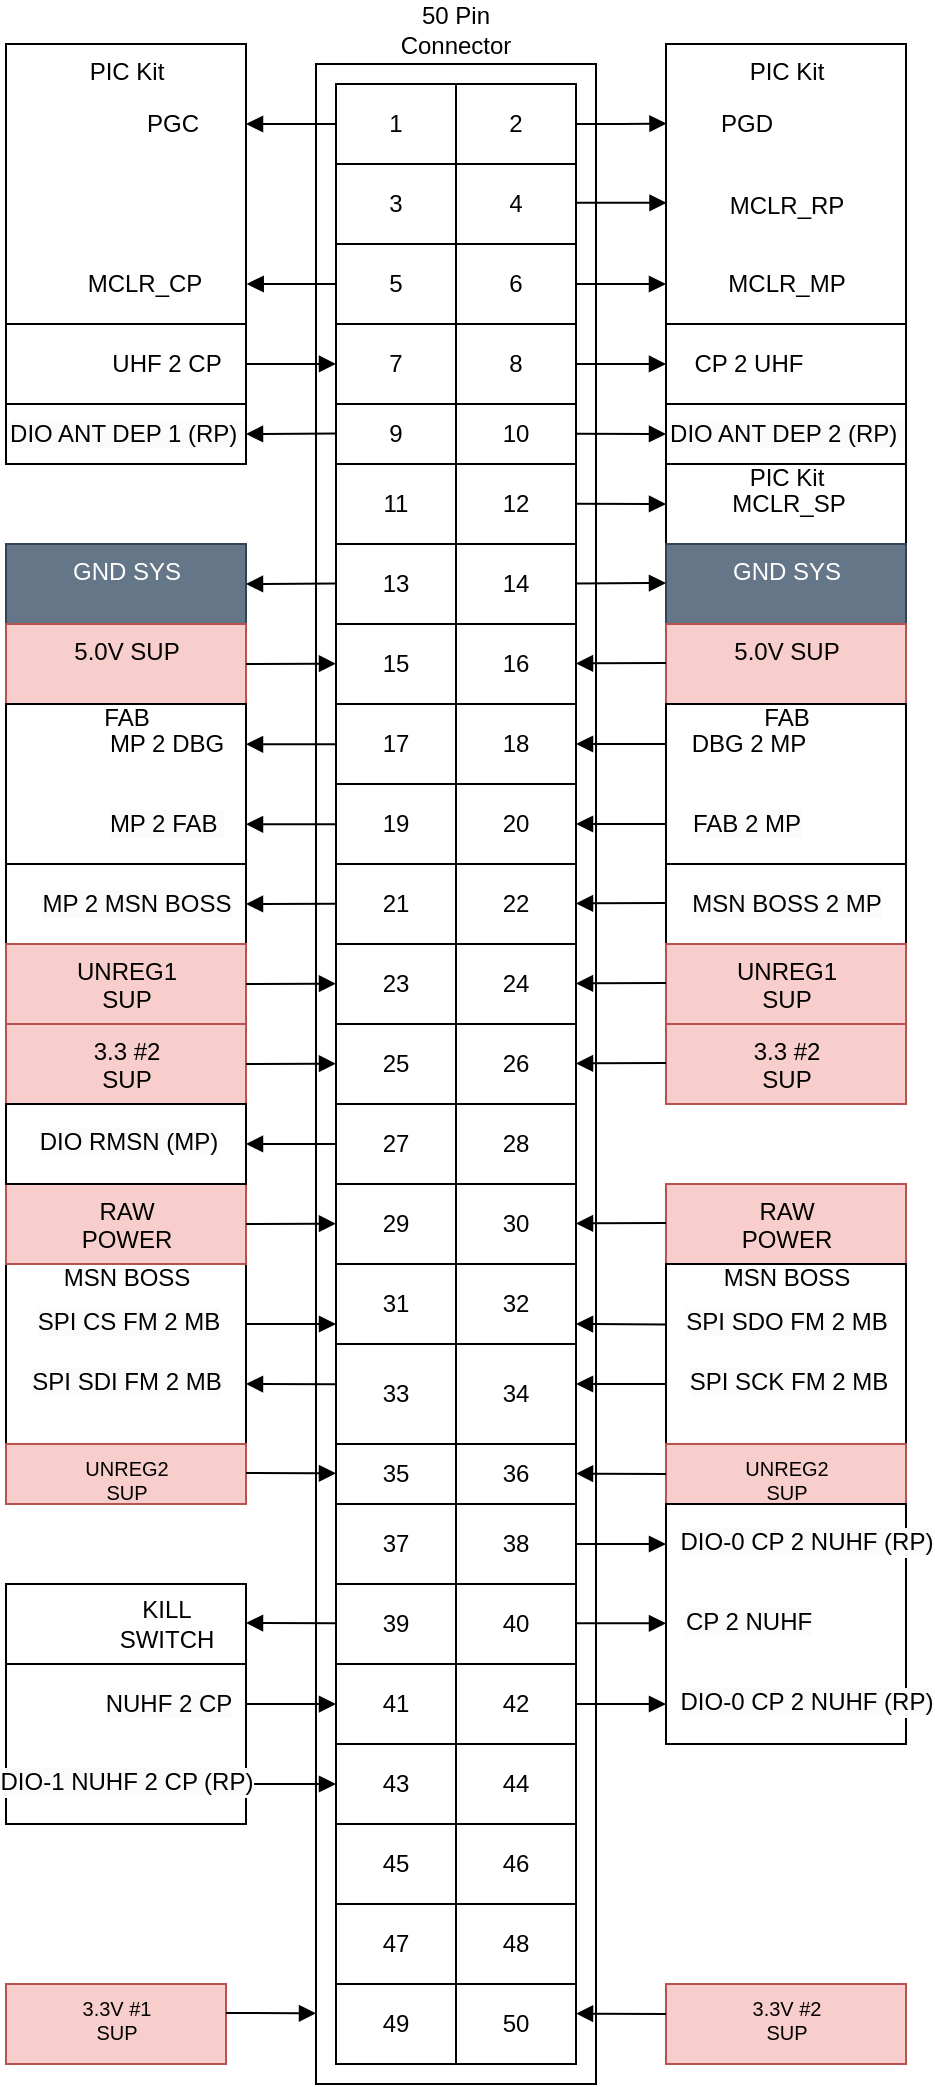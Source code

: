 <mxfile version="24.8.6" pages="2">
  <diagram name="2-ROW-50-PIN-ASSIGNMENT" id="2YBvvXClWsGukQMizWep">
    <mxGraphModel dx="2167" dy="1404" grid="1" gridSize="10" guides="1" tooltips="1" connect="1" arrows="1" fold="1" page="1" pageScale="1" pageWidth="850" pageHeight="1100" math="0" shadow="0">
      <root>
        <mxCell id="0" />
        <mxCell id="1" parent="0" />
        <mxCell id="aM9ryv3xv72pqoxQDRHE-2" value="PIC Kit" style="html=1;points=[];perimeter=orthogonalPerimeter;outlineConnect=0;targetShapes=umlLifeline;portConstraint=eastwest;newEdgeStyle={&quot;edgeStyle&quot;:&quot;elbowEdgeStyle&quot;,&quot;elbow&quot;:&quot;vertical&quot;,&quot;curved&quot;:0,&quot;rounded&quot;:0};verticalAlign=top;" parent="1" vertex="1">
          <mxGeometry x="230" y="110" width="120" height="140" as="geometry" />
        </mxCell>
        <mxCell id="tYIQIL9FMzSM6Vzf6UUn-1" value="50 Pin&lt;div&gt;Connector&lt;/div&gt;" style="rounded=0;html=1;whiteSpace=wrap;labelPosition=center;verticalLabelPosition=top;align=center;verticalAlign=bottom;" parent="1" vertex="1">
          <mxGeometry x="385" y="120" width="140" height="1010" as="geometry" />
        </mxCell>
        <mxCell id="aM9ryv3xv72pqoxQDRHE-6" value="PIC Kit" style="html=1;points=[];perimeter=orthogonalPerimeter;outlineConnect=0;targetShapes=umlLifeline;portConstraint=eastwest;newEdgeStyle={&quot;edgeStyle&quot;:&quot;elbowEdgeStyle&quot;,&quot;elbow&quot;:&quot;vertical&quot;,&quot;curved&quot;:0,&quot;rounded&quot;:0};labelPosition=center;verticalLabelPosition=middle;align=center;verticalAlign=top;" parent="1" vertex="1">
          <mxGeometry x="560" y="110" width="120" height="140" as="geometry" />
        </mxCell>
        <mxCell id="aM9ryv3xv72pqoxQDRHE-9" value="" style="html=1;verticalAlign=bottom;endArrow=block;edgeStyle=elbowEdgeStyle;elbow=vertical;curved=0;rounded=0;exitX=0;exitY=0.5;exitDx=0;exitDy=0;" parent="1" edge="1">
          <mxGeometry relative="1" as="geometry">
            <mxPoint x="515" y="230" as="sourcePoint" />
            <Array as="points" />
            <mxPoint x="560" y="230" as="targetPoint" />
          </mxGeometry>
        </mxCell>
        <mxCell id="tYIQIL9FMzSM6Vzf6UUn-160" value="MCLR_MP" style="edgeLabel;html=1;align=center;verticalAlign=middle;resizable=0;points=[];fontSize=12;" parent="aM9ryv3xv72pqoxQDRHE-9" vertex="1" connectable="0">
          <mxGeometry x="-0.309" y="1" relative="1" as="geometry">
            <mxPoint x="89" y="1" as="offset" />
          </mxGeometry>
        </mxCell>
        <mxCell id="aM9ryv3xv72pqoxQDRHE-7" value="" style="html=1;verticalAlign=bottom;endArrow=block;edgeStyle=elbowEdgeStyle;elbow=horizontal;curved=0;rounded=0;exitX=1;exitY=0.5;exitDx=0;exitDy=0;entryX=0.002;entryY=0.284;entryDx=0;entryDy=0;entryPerimeter=0;" parent="1" source="tYIQIL9FMzSM6Vzf6UUn-75" target="aM9ryv3xv72pqoxQDRHE-6" edge="1">
          <mxGeometry x="0.22" y="10" relative="1" as="geometry">
            <mxPoint x="562.3" y="164.9" as="sourcePoint" />
            <Array as="points" />
            <mxPoint x="559" y="150" as="targetPoint" />
            <mxPoint as="offset" />
          </mxGeometry>
        </mxCell>
        <mxCell id="tYIQIL9FMzSM6Vzf6UUn-3" value="PGD" style="edgeLabel;html=1;align=center;verticalAlign=middle;resizable=0;points=[];fontSize=12;" parent="aM9ryv3xv72pqoxQDRHE-7" vertex="1" connectable="0">
          <mxGeometry x="-0.947" relative="1" as="geometry">
            <mxPoint x="84" as="offset" />
          </mxGeometry>
        </mxCell>
        <mxCell id="tYIQIL9FMzSM6Vzf6UUn-74" value="" style="shape=table;startSize=0;container=1;collapsible=0;childLayout=tableLayout;" parent="1" vertex="1">
          <mxGeometry x="395" y="130" width="120" height="990" as="geometry" />
        </mxCell>
        <mxCell id="tYIQIL9FMzSM6Vzf6UUn-75" value="" style="shape=tableRow;horizontal=0;startSize=0;swimlaneHead=0;swimlaneBody=0;strokeColor=inherit;top=0;left=0;bottom=0;right=0;collapsible=0;dropTarget=0;fillColor=none;points=[[0,0.5],[1,0.5]];portConstraint=eastwest;" parent="tYIQIL9FMzSM6Vzf6UUn-74" vertex="1">
          <mxGeometry width="120" height="40" as="geometry" />
        </mxCell>
        <mxCell id="tYIQIL9FMzSM6Vzf6UUn-76" value="1" style="shape=partialRectangle;html=1;whiteSpace=wrap;connectable=0;strokeColor=inherit;overflow=hidden;fillColor=none;top=0;left=0;bottom=0;right=0;pointerEvents=1;" parent="tYIQIL9FMzSM6Vzf6UUn-75" vertex="1">
          <mxGeometry width="60" height="40" as="geometry">
            <mxRectangle width="60" height="40" as="alternateBounds" />
          </mxGeometry>
        </mxCell>
        <mxCell id="tYIQIL9FMzSM6Vzf6UUn-77" value="2" style="shape=partialRectangle;html=1;whiteSpace=wrap;connectable=0;strokeColor=inherit;overflow=hidden;fillColor=none;top=0;left=0;bottom=0;right=0;pointerEvents=1;" parent="tYIQIL9FMzSM6Vzf6UUn-75" vertex="1">
          <mxGeometry x="60" width="60" height="40" as="geometry">
            <mxRectangle width="60" height="40" as="alternateBounds" />
          </mxGeometry>
        </mxCell>
        <mxCell id="tYIQIL9FMzSM6Vzf6UUn-78" value="" style="shape=tableRow;horizontal=0;startSize=0;swimlaneHead=0;swimlaneBody=0;strokeColor=inherit;top=0;left=0;bottom=0;right=0;collapsible=0;dropTarget=0;fillColor=none;points=[[0,0.5],[1,0.5]];portConstraint=eastwest;" parent="tYIQIL9FMzSM6Vzf6UUn-74" vertex="1">
          <mxGeometry y="40" width="120" height="40" as="geometry" />
        </mxCell>
        <mxCell id="tYIQIL9FMzSM6Vzf6UUn-79" value="3" style="shape=partialRectangle;html=1;whiteSpace=wrap;connectable=0;strokeColor=inherit;overflow=hidden;fillColor=none;top=0;left=0;bottom=0;right=0;pointerEvents=1;" parent="tYIQIL9FMzSM6Vzf6UUn-78" vertex="1">
          <mxGeometry width="60" height="40" as="geometry">
            <mxRectangle width="60" height="40" as="alternateBounds" />
          </mxGeometry>
        </mxCell>
        <mxCell id="tYIQIL9FMzSM6Vzf6UUn-80" value="4" style="shape=partialRectangle;html=1;whiteSpace=wrap;connectable=0;strokeColor=inherit;overflow=hidden;fillColor=none;top=0;left=0;bottom=0;right=0;pointerEvents=1;" parent="tYIQIL9FMzSM6Vzf6UUn-78" vertex="1">
          <mxGeometry x="60" width="60" height="40" as="geometry">
            <mxRectangle width="60" height="40" as="alternateBounds" />
          </mxGeometry>
        </mxCell>
        <mxCell id="tYIQIL9FMzSM6Vzf6UUn-81" value="" style="shape=tableRow;horizontal=0;startSize=0;swimlaneHead=0;swimlaneBody=0;strokeColor=inherit;top=0;left=0;bottom=0;right=0;collapsible=0;dropTarget=0;fillColor=none;points=[[0,0.5],[1,0.5]];portConstraint=eastwest;" parent="tYIQIL9FMzSM6Vzf6UUn-74" vertex="1">
          <mxGeometry y="80" width="120" height="40" as="geometry" />
        </mxCell>
        <mxCell id="tYIQIL9FMzSM6Vzf6UUn-82" value="5" style="shape=partialRectangle;html=1;whiteSpace=wrap;connectable=0;strokeColor=inherit;overflow=hidden;fillColor=none;top=0;left=0;bottom=0;right=0;pointerEvents=1;" parent="tYIQIL9FMzSM6Vzf6UUn-81" vertex="1">
          <mxGeometry width="60" height="40" as="geometry">
            <mxRectangle width="60" height="40" as="alternateBounds" />
          </mxGeometry>
        </mxCell>
        <mxCell id="tYIQIL9FMzSM6Vzf6UUn-83" value="6" style="shape=partialRectangle;html=1;whiteSpace=wrap;connectable=0;strokeColor=inherit;overflow=hidden;fillColor=none;top=0;left=0;bottom=0;right=0;pointerEvents=1;" parent="tYIQIL9FMzSM6Vzf6UUn-81" vertex="1">
          <mxGeometry x="60" width="60" height="40" as="geometry">
            <mxRectangle width="60" height="40" as="alternateBounds" />
          </mxGeometry>
        </mxCell>
        <mxCell id="tYIQIL9FMzSM6Vzf6UUn-84" value="" style="shape=tableRow;horizontal=0;startSize=0;swimlaneHead=0;swimlaneBody=0;strokeColor=inherit;top=0;left=0;bottom=0;right=0;collapsible=0;dropTarget=0;fillColor=none;points=[[0,0.5],[1,0.5]];portConstraint=eastwest;" parent="tYIQIL9FMzSM6Vzf6UUn-74" vertex="1">
          <mxGeometry y="120" width="120" height="40" as="geometry" />
        </mxCell>
        <mxCell id="tYIQIL9FMzSM6Vzf6UUn-85" value="7" style="shape=partialRectangle;html=1;whiteSpace=wrap;connectable=0;strokeColor=inherit;overflow=hidden;fillColor=none;top=0;left=0;bottom=0;right=0;pointerEvents=1;" parent="tYIQIL9FMzSM6Vzf6UUn-84" vertex="1">
          <mxGeometry width="60" height="40" as="geometry">
            <mxRectangle width="60" height="40" as="alternateBounds" />
          </mxGeometry>
        </mxCell>
        <mxCell id="tYIQIL9FMzSM6Vzf6UUn-86" value="8" style="shape=partialRectangle;html=1;whiteSpace=wrap;connectable=0;strokeColor=inherit;overflow=hidden;fillColor=none;top=0;left=0;bottom=0;right=0;pointerEvents=1;" parent="tYIQIL9FMzSM6Vzf6UUn-84" vertex="1">
          <mxGeometry x="60" width="60" height="40" as="geometry">
            <mxRectangle width="60" height="40" as="alternateBounds" />
          </mxGeometry>
        </mxCell>
        <mxCell id="tYIQIL9FMzSM6Vzf6UUn-87" value="" style="shape=tableRow;horizontal=0;startSize=0;swimlaneHead=0;swimlaneBody=0;strokeColor=inherit;top=0;left=0;bottom=0;right=0;collapsible=0;dropTarget=0;fillColor=none;points=[[0,0.5],[1,0.5]];portConstraint=eastwest;" parent="tYIQIL9FMzSM6Vzf6UUn-74" vertex="1">
          <mxGeometry y="160" width="120" height="30" as="geometry" />
        </mxCell>
        <mxCell id="tYIQIL9FMzSM6Vzf6UUn-88" value="9" style="shape=partialRectangle;html=1;whiteSpace=wrap;connectable=0;strokeColor=inherit;overflow=hidden;fillColor=none;top=0;left=0;bottom=0;right=0;pointerEvents=1;" parent="tYIQIL9FMzSM6Vzf6UUn-87" vertex="1">
          <mxGeometry width="60" height="30" as="geometry">
            <mxRectangle width="60" height="30" as="alternateBounds" />
          </mxGeometry>
        </mxCell>
        <mxCell id="tYIQIL9FMzSM6Vzf6UUn-89" value="10" style="shape=partialRectangle;html=1;whiteSpace=wrap;connectable=0;strokeColor=inherit;overflow=hidden;fillColor=none;top=0;left=0;bottom=0;right=0;pointerEvents=1;" parent="tYIQIL9FMzSM6Vzf6UUn-87" vertex="1">
          <mxGeometry x="60" width="60" height="30" as="geometry">
            <mxRectangle width="60" height="30" as="alternateBounds" />
          </mxGeometry>
        </mxCell>
        <mxCell id="tYIQIL9FMzSM6Vzf6UUn-90" value="" style="shape=tableRow;horizontal=0;startSize=0;swimlaneHead=0;swimlaneBody=0;strokeColor=inherit;top=0;left=0;bottom=0;right=0;collapsible=0;dropTarget=0;fillColor=none;points=[[0,0.5],[1,0.5]];portConstraint=eastwest;" parent="tYIQIL9FMzSM6Vzf6UUn-74" vertex="1">
          <mxGeometry y="190" width="120" height="40" as="geometry" />
        </mxCell>
        <mxCell id="tYIQIL9FMzSM6Vzf6UUn-91" value="11" style="shape=partialRectangle;html=1;whiteSpace=wrap;connectable=0;strokeColor=inherit;overflow=hidden;fillColor=none;top=0;left=0;bottom=0;right=0;pointerEvents=1;" parent="tYIQIL9FMzSM6Vzf6UUn-90" vertex="1">
          <mxGeometry width="60" height="40" as="geometry">
            <mxRectangle width="60" height="40" as="alternateBounds" />
          </mxGeometry>
        </mxCell>
        <mxCell id="tYIQIL9FMzSM6Vzf6UUn-92" value="12" style="shape=partialRectangle;html=1;whiteSpace=wrap;connectable=0;strokeColor=inherit;overflow=hidden;fillColor=none;top=0;left=0;bottom=0;right=0;pointerEvents=1;" parent="tYIQIL9FMzSM6Vzf6UUn-90" vertex="1">
          <mxGeometry x="60" width="60" height="40" as="geometry">
            <mxRectangle width="60" height="40" as="alternateBounds" />
          </mxGeometry>
        </mxCell>
        <mxCell id="tYIQIL9FMzSM6Vzf6UUn-93" value="" style="shape=tableRow;horizontal=0;startSize=0;swimlaneHead=0;swimlaneBody=0;strokeColor=inherit;top=0;left=0;bottom=0;right=0;collapsible=0;dropTarget=0;fillColor=none;points=[[0,0.5],[1,0.5]];portConstraint=eastwest;" parent="tYIQIL9FMzSM6Vzf6UUn-74" vertex="1">
          <mxGeometry y="230" width="120" height="40" as="geometry" />
        </mxCell>
        <mxCell id="tYIQIL9FMzSM6Vzf6UUn-94" value="13" style="shape=partialRectangle;html=1;whiteSpace=wrap;connectable=0;strokeColor=inherit;overflow=hidden;fillColor=none;top=0;left=0;bottom=0;right=0;pointerEvents=1;" parent="tYIQIL9FMzSM6Vzf6UUn-93" vertex="1">
          <mxGeometry width="60" height="40" as="geometry">
            <mxRectangle width="60" height="40" as="alternateBounds" />
          </mxGeometry>
        </mxCell>
        <mxCell id="tYIQIL9FMzSM6Vzf6UUn-95" value="14" style="shape=partialRectangle;html=1;whiteSpace=wrap;connectable=0;strokeColor=inherit;overflow=hidden;fillColor=none;top=0;left=0;bottom=0;right=0;pointerEvents=1;" parent="tYIQIL9FMzSM6Vzf6UUn-93" vertex="1">
          <mxGeometry x="60" width="60" height="40" as="geometry">
            <mxRectangle width="60" height="40" as="alternateBounds" />
          </mxGeometry>
        </mxCell>
        <mxCell id="tYIQIL9FMzSM6Vzf6UUn-96" value="" style="shape=tableRow;horizontal=0;startSize=0;swimlaneHead=0;swimlaneBody=0;strokeColor=inherit;top=0;left=0;bottom=0;right=0;collapsible=0;dropTarget=0;fillColor=none;points=[[0,0.5],[1,0.5]];portConstraint=eastwest;" parent="tYIQIL9FMzSM6Vzf6UUn-74" vertex="1">
          <mxGeometry y="270" width="120" height="40" as="geometry" />
        </mxCell>
        <mxCell id="tYIQIL9FMzSM6Vzf6UUn-97" value="15" style="shape=partialRectangle;html=1;whiteSpace=wrap;connectable=0;strokeColor=inherit;overflow=hidden;fillColor=none;top=0;left=0;bottom=0;right=0;pointerEvents=1;" parent="tYIQIL9FMzSM6Vzf6UUn-96" vertex="1">
          <mxGeometry width="60" height="40" as="geometry">
            <mxRectangle width="60" height="40" as="alternateBounds" />
          </mxGeometry>
        </mxCell>
        <mxCell id="tYIQIL9FMzSM6Vzf6UUn-98" value="16" style="shape=partialRectangle;html=1;whiteSpace=wrap;connectable=0;strokeColor=inherit;overflow=hidden;fillColor=none;top=0;left=0;bottom=0;right=0;pointerEvents=1;" parent="tYIQIL9FMzSM6Vzf6UUn-96" vertex="1">
          <mxGeometry x="60" width="60" height="40" as="geometry">
            <mxRectangle width="60" height="40" as="alternateBounds" />
          </mxGeometry>
        </mxCell>
        <mxCell id="tYIQIL9FMzSM6Vzf6UUn-99" value="" style="shape=tableRow;horizontal=0;startSize=0;swimlaneHead=0;swimlaneBody=0;strokeColor=inherit;top=0;left=0;bottom=0;right=0;collapsible=0;dropTarget=0;fillColor=none;points=[[0,0.5],[1,0.5]];portConstraint=eastwest;" parent="tYIQIL9FMzSM6Vzf6UUn-74" vertex="1">
          <mxGeometry y="310" width="120" height="40" as="geometry" />
        </mxCell>
        <mxCell id="tYIQIL9FMzSM6Vzf6UUn-100" value="17" style="shape=partialRectangle;html=1;whiteSpace=wrap;connectable=0;strokeColor=inherit;overflow=hidden;fillColor=none;top=0;left=0;bottom=0;right=0;pointerEvents=1;" parent="tYIQIL9FMzSM6Vzf6UUn-99" vertex="1">
          <mxGeometry width="60" height="40" as="geometry">
            <mxRectangle width="60" height="40" as="alternateBounds" />
          </mxGeometry>
        </mxCell>
        <mxCell id="tYIQIL9FMzSM6Vzf6UUn-101" value="18" style="shape=partialRectangle;html=1;whiteSpace=wrap;connectable=0;strokeColor=inherit;overflow=hidden;fillColor=none;top=0;left=0;bottom=0;right=0;pointerEvents=1;" parent="tYIQIL9FMzSM6Vzf6UUn-99" vertex="1">
          <mxGeometry x="60" width="60" height="40" as="geometry">
            <mxRectangle width="60" height="40" as="alternateBounds" />
          </mxGeometry>
        </mxCell>
        <mxCell id="tYIQIL9FMzSM6Vzf6UUn-102" value="" style="shape=tableRow;horizontal=0;startSize=0;swimlaneHead=0;swimlaneBody=0;strokeColor=inherit;top=0;left=0;bottom=0;right=0;collapsible=0;dropTarget=0;fillColor=none;points=[[0,0.5],[1,0.5]];portConstraint=eastwest;" parent="tYIQIL9FMzSM6Vzf6UUn-74" vertex="1">
          <mxGeometry y="350" width="120" height="40" as="geometry" />
        </mxCell>
        <mxCell id="tYIQIL9FMzSM6Vzf6UUn-103" value="19" style="shape=partialRectangle;html=1;whiteSpace=wrap;connectable=0;strokeColor=inherit;overflow=hidden;fillColor=none;top=0;left=0;bottom=0;right=0;pointerEvents=1;" parent="tYIQIL9FMzSM6Vzf6UUn-102" vertex="1">
          <mxGeometry width="60" height="40" as="geometry">
            <mxRectangle width="60" height="40" as="alternateBounds" />
          </mxGeometry>
        </mxCell>
        <mxCell id="tYIQIL9FMzSM6Vzf6UUn-104" value="20" style="shape=partialRectangle;html=1;whiteSpace=wrap;connectable=0;strokeColor=inherit;overflow=hidden;fillColor=none;top=0;left=0;bottom=0;right=0;pointerEvents=1;" parent="tYIQIL9FMzSM6Vzf6UUn-102" vertex="1">
          <mxGeometry x="60" width="60" height="40" as="geometry">
            <mxRectangle width="60" height="40" as="alternateBounds" />
          </mxGeometry>
        </mxCell>
        <mxCell id="tYIQIL9FMzSM6Vzf6UUn-105" value="" style="shape=tableRow;horizontal=0;startSize=0;swimlaneHead=0;swimlaneBody=0;strokeColor=inherit;top=0;left=0;bottom=0;right=0;collapsible=0;dropTarget=0;fillColor=none;points=[[0,0.5],[1,0.5]];portConstraint=eastwest;" parent="tYIQIL9FMzSM6Vzf6UUn-74" vertex="1">
          <mxGeometry y="390" width="120" height="40" as="geometry" />
        </mxCell>
        <mxCell id="tYIQIL9FMzSM6Vzf6UUn-106" value="21" style="shape=partialRectangle;html=1;whiteSpace=wrap;connectable=0;strokeColor=inherit;overflow=hidden;fillColor=none;top=0;left=0;bottom=0;right=0;pointerEvents=1;" parent="tYIQIL9FMzSM6Vzf6UUn-105" vertex="1">
          <mxGeometry width="60" height="40" as="geometry">
            <mxRectangle width="60" height="40" as="alternateBounds" />
          </mxGeometry>
        </mxCell>
        <mxCell id="tYIQIL9FMzSM6Vzf6UUn-107" value="22" style="shape=partialRectangle;html=1;whiteSpace=wrap;connectable=0;strokeColor=inherit;overflow=hidden;fillColor=none;top=0;left=0;bottom=0;right=0;pointerEvents=1;" parent="tYIQIL9FMzSM6Vzf6UUn-105" vertex="1">
          <mxGeometry x="60" width="60" height="40" as="geometry">
            <mxRectangle width="60" height="40" as="alternateBounds" />
          </mxGeometry>
        </mxCell>
        <mxCell id="tYIQIL9FMzSM6Vzf6UUn-108" value="" style="shape=tableRow;horizontal=0;startSize=0;swimlaneHead=0;swimlaneBody=0;strokeColor=inherit;top=0;left=0;bottom=0;right=0;collapsible=0;dropTarget=0;fillColor=none;points=[[0,0.5],[1,0.5]];portConstraint=eastwest;" parent="tYIQIL9FMzSM6Vzf6UUn-74" vertex="1">
          <mxGeometry y="430" width="120" height="40" as="geometry" />
        </mxCell>
        <mxCell id="tYIQIL9FMzSM6Vzf6UUn-109" value="23" style="shape=partialRectangle;html=1;whiteSpace=wrap;connectable=0;strokeColor=inherit;overflow=hidden;fillColor=none;top=0;left=0;bottom=0;right=0;pointerEvents=1;" parent="tYIQIL9FMzSM6Vzf6UUn-108" vertex="1">
          <mxGeometry width="60" height="40" as="geometry">
            <mxRectangle width="60" height="40" as="alternateBounds" />
          </mxGeometry>
        </mxCell>
        <mxCell id="tYIQIL9FMzSM6Vzf6UUn-110" value="24" style="shape=partialRectangle;html=1;whiteSpace=wrap;connectable=0;strokeColor=inherit;overflow=hidden;fillColor=none;top=0;left=0;bottom=0;right=0;pointerEvents=1;" parent="tYIQIL9FMzSM6Vzf6UUn-108" vertex="1">
          <mxGeometry x="60" width="60" height="40" as="geometry">
            <mxRectangle width="60" height="40" as="alternateBounds" />
          </mxGeometry>
        </mxCell>
        <mxCell id="tYIQIL9FMzSM6Vzf6UUn-138" style="shape=tableRow;horizontal=0;startSize=0;swimlaneHead=0;swimlaneBody=0;strokeColor=inherit;top=0;left=0;bottom=0;right=0;collapsible=0;dropTarget=0;fillColor=none;points=[[0,0.5],[1,0.5]];portConstraint=eastwest;" parent="tYIQIL9FMzSM6Vzf6UUn-74" vertex="1">
          <mxGeometry y="470" width="120" height="40" as="geometry" />
        </mxCell>
        <mxCell id="tYIQIL9FMzSM6Vzf6UUn-139" value="25" style="shape=partialRectangle;html=1;whiteSpace=wrap;connectable=0;strokeColor=inherit;overflow=hidden;fillColor=none;top=0;left=0;bottom=0;right=0;pointerEvents=1;" parent="tYIQIL9FMzSM6Vzf6UUn-138" vertex="1">
          <mxGeometry width="60" height="40" as="geometry">
            <mxRectangle width="60" height="40" as="alternateBounds" />
          </mxGeometry>
        </mxCell>
        <mxCell id="tYIQIL9FMzSM6Vzf6UUn-140" value="26" style="shape=partialRectangle;html=1;whiteSpace=wrap;connectable=0;strokeColor=inherit;overflow=hidden;fillColor=none;top=0;left=0;bottom=0;right=0;pointerEvents=1;" parent="tYIQIL9FMzSM6Vzf6UUn-138" vertex="1">
          <mxGeometry x="60" width="60" height="40" as="geometry">
            <mxRectangle width="60" height="40" as="alternateBounds" />
          </mxGeometry>
        </mxCell>
        <mxCell id="tYIQIL9FMzSM6Vzf6UUn-135" style="shape=tableRow;horizontal=0;startSize=0;swimlaneHead=0;swimlaneBody=0;strokeColor=inherit;top=0;left=0;bottom=0;right=0;collapsible=0;dropTarget=0;fillColor=none;points=[[0,0.5],[1,0.5]];portConstraint=eastwest;" parent="tYIQIL9FMzSM6Vzf6UUn-74" vertex="1">
          <mxGeometry y="510" width="120" height="40" as="geometry" />
        </mxCell>
        <mxCell id="tYIQIL9FMzSM6Vzf6UUn-136" value="27" style="shape=partialRectangle;html=1;whiteSpace=wrap;connectable=0;strokeColor=inherit;overflow=hidden;fillColor=none;top=0;left=0;bottom=0;right=0;pointerEvents=1;" parent="tYIQIL9FMzSM6Vzf6UUn-135" vertex="1">
          <mxGeometry width="60" height="40" as="geometry">
            <mxRectangle width="60" height="40" as="alternateBounds" />
          </mxGeometry>
        </mxCell>
        <mxCell id="tYIQIL9FMzSM6Vzf6UUn-137" value="28" style="shape=partialRectangle;html=1;whiteSpace=wrap;connectable=0;strokeColor=inherit;overflow=hidden;fillColor=none;top=0;left=0;bottom=0;right=0;pointerEvents=1;" parent="tYIQIL9FMzSM6Vzf6UUn-135" vertex="1">
          <mxGeometry x="60" width="60" height="40" as="geometry">
            <mxRectangle width="60" height="40" as="alternateBounds" />
          </mxGeometry>
        </mxCell>
        <mxCell id="tYIQIL9FMzSM6Vzf6UUn-111" value="" style="shape=tableRow;horizontal=0;startSize=0;swimlaneHead=0;swimlaneBody=0;strokeColor=inherit;top=0;left=0;bottom=0;right=0;collapsible=0;dropTarget=0;fillColor=none;points=[[0,0.5],[1,0.5]];portConstraint=eastwest;" parent="tYIQIL9FMzSM6Vzf6UUn-74" vertex="1">
          <mxGeometry y="550" width="120" height="40" as="geometry" />
        </mxCell>
        <mxCell id="tYIQIL9FMzSM6Vzf6UUn-112" value="29" style="shape=partialRectangle;html=1;whiteSpace=wrap;connectable=0;strokeColor=inherit;overflow=hidden;fillColor=none;top=0;left=0;bottom=0;right=0;pointerEvents=1;" parent="tYIQIL9FMzSM6Vzf6UUn-111" vertex="1">
          <mxGeometry width="60" height="40" as="geometry">
            <mxRectangle width="60" height="40" as="alternateBounds" />
          </mxGeometry>
        </mxCell>
        <mxCell id="tYIQIL9FMzSM6Vzf6UUn-113" value="30" style="shape=partialRectangle;html=1;whiteSpace=wrap;connectable=0;strokeColor=inherit;overflow=hidden;fillColor=none;top=0;left=0;bottom=0;right=0;pointerEvents=1;" parent="tYIQIL9FMzSM6Vzf6UUn-111" vertex="1">
          <mxGeometry x="60" width="60" height="40" as="geometry">
            <mxRectangle width="60" height="40" as="alternateBounds" />
          </mxGeometry>
        </mxCell>
        <mxCell id="tYIQIL9FMzSM6Vzf6UUn-114" value="" style="shape=tableRow;horizontal=0;startSize=0;swimlaneHead=0;swimlaneBody=0;strokeColor=inherit;top=0;left=0;bottom=0;right=0;collapsible=0;dropTarget=0;fillColor=none;points=[[0,0.5],[1,0.5]];portConstraint=eastwest;" parent="tYIQIL9FMzSM6Vzf6UUn-74" vertex="1">
          <mxGeometry y="590" width="120" height="40" as="geometry" />
        </mxCell>
        <mxCell id="tYIQIL9FMzSM6Vzf6UUn-115" value="31" style="shape=partialRectangle;html=1;whiteSpace=wrap;connectable=0;strokeColor=inherit;overflow=hidden;fillColor=none;top=0;left=0;bottom=0;right=0;pointerEvents=1;" parent="tYIQIL9FMzSM6Vzf6UUn-114" vertex="1">
          <mxGeometry width="60" height="40" as="geometry">
            <mxRectangle width="60" height="40" as="alternateBounds" />
          </mxGeometry>
        </mxCell>
        <mxCell id="tYIQIL9FMzSM6Vzf6UUn-116" value="32" style="shape=partialRectangle;html=1;whiteSpace=wrap;connectable=0;strokeColor=inherit;overflow=hidden;fillColor=none;top=0;left=0;bottom=0;right=0;pointerEvents=1;" parent="tYIQIL9FMzSM6Vzf6UUn-114" vertex="1">
          <mxGeometry x="60" width="60" height="40" as="geometry">
            <mxRectangle width="60" height="40" as="alternateBounds" />
          </mxGeometry>
        </mxCell>
        <mxCell id="tYIQIL9FMzSM6Vzf6UUn-141" style="shape=tableRow;horizontal=0;startSize=0;swimlaneHead=0;swimlaneBody=0;strokeColor=inherit;top=0;left=0;bottom=0;right=0;collapsible=0;dropTarget=0;fillColor=none;points=[[0,0.5],[1,0.5]];portConstraint=eastwest;" parent="tYIQIL9FMzSM6Vzf6UUn-74" vertex="1">
          <mxGeometry y="630" width="120" height="50" as="geometry" />
        </mxCell>
        <mxCell id="tYIQIL9FMzSM6Vzf6UUn-142" value="33" style="shape=partialRectangle;html=1;whiteSpace=wrap;connectable=0;strokeColor=inherit;overflow=hidden;fillColor=none;top=0;left=0;bottom=0;right=0;pointerEvents=1;" parent="tYIQIL9FMzSM6Vzf6UUn-141" vertex="1">
          <mxGeometry width="60" height="50" as="geometry">
            <mxRectangle width="60" height="50" as="alternateBounds" />
          </mxGeometry>
        </mxCell>
        <mxCell id="tYIQIL9FMzSM6Vzf6UUn-143" value="34" style="shape=partialRectangle;html=1;whiteSpace=wrap;connectable=0;strokeColor=inherit;overflow=hidden;fillColor=none;top=0;left=0;bottom=0;right=0;pointerEvents=1;" parent="tYIQIL9FMzSM6Vzf6UUn-141" vertex="1">
          <mxGeometry x="60" width="60" height="50" as="geometry">
            <mxRectangle width="60" height="50" as="alternateBounds" />
          </mxGeometry>
        </mxCell>
        <mxCell id="tYIQIL9FMzSM6Vzf6UUn-117" value="" style="shape=tableRow;horizontal=0;startSize=0;swimlaneHead=0;swimlaneBody=0;strokeColor=inherit;top=0;left=0;bottom=0;right=0;collapsible=0;dropTarget=0;fillColor=none;points=[[0,0.5],[1,0.5]];portConstraint=eastwest;" parent="tYIQIL9FMzSM6Vzf6UUn-74" vertex="1">
          <mxGeometry y="680" width="120" height="30" as="geometry" />
        </mxCell>
        <mxCell id="tYIQIL9FMzSM6Vzf6UUn-118" value="35" style="shape=partialRectangle;html=1;whiteSpace=wrap;connectable=0;strokeColor=inherit;overflow=hidden;fillColor=none;top=0;left=0;bottom=0;right=0;pointerEvents=1;" parent="tYIQIL9FMzSM6Vzf6UUn-117" vertex="1">
          <mxGeometry width="60" height="30" as="geometry">
            <mxRectangle width="60" height="30" as="alternateBounds" />
          </mxGeometry>
        </mxCell>
        <mxCell id="tYIQIL9FMzSM6Vzf6UUn-119" value="36" style="shape=partialRectangle;html=1;whiteSpace=wrap;connectable=0;strokeColor=inherit;overflow=hidden;fillColor=none;top=0;left=0;bottom=0;right=0;pointerEvents=1;" parent="tYIQIL9FMzSM6Vzf6UUn-117" vertex="1">
          <mxGeometry x="60" width="60" height="30" as="geometry">
            <mxRectangle width="60" height="30" as="alternateBounds" />
          </mxGeometry>
        </mxCell>
        <mxCell id="tYIQIL9FMzSM6Vzf6UUn-120" value="" style="shape=tableRow;horizontal=0;startSize=0;swimlaneHead=0;swimlaneBody=0;strokeColor=inherit;top=0;left=0;bottom=0;right=0;collapsible=0;dropTarget=0;fillColor=none;points=[[0,0.5],[1,0.5]];portConstraint=eastwest;" parent="tYIQIL9FMzSM6Vzf6UUn-74" vertex="1">
          <mxGeometry y="710" width="120" height="40" as="geometry" />
        </mxCell>
        <mxCell id="tYIQIL9FMzSM6Vzf6UUn-121" value="37" style="shape=partialRectangle;html=1;whiteSpace=wrap;connectable=0;strokeColor=inherit;overflow=hidden;fillColor=none;top=0;left=0;bottom=0;right=0;pointerEvents=1;" parent="tYIQIL9FMzSM6Vzf6UUn-120" vertex="1">
          <mxGeometry width="60" height="40" as="geometry">
            <mxRectangle width="60" height="40" as="alternateBounds" />
          </mxGeometry>
        </mxCell>
        <mxCell id="tYIQIL9FMzSM6Vzf6UUn-122" value="38" style="shape=partialRectangle;html=1;whiteSpace=wrap;connectable=0;strokeColor=inherit;overflow=hidden;fillColor=none;top=0;left=0;bottom=0;right=0;pointerEvents=1;" parent="tYIQIL9FMzSM6Vzf6UUn-120" vertex="1">
          <mxGeometry x="60" width="60" height="40" as="geometry">
            <mxRectangle width="60" height="40" as="alternateBounds" />
          </mxGeometry>
        </mxCell>
        <mxCell id="tYIQIL9FMzSM6Vzf6UUn-123" value="" style="shape=tableRow;horizontal=0;startSize=0;swimlaneHead=0;swimlaneBody=0;strokeColor=inherit;top=0;left=0;bottom=0;right=0;collapsible=0;dropTarget=0;fillColor=none;points=[[0,0.5],[1,0.5]];portConstraint=eastwest;" parent="tYIQIL9FMzSM6Vzf6UUn-74" vertex="1">
          <mxGeometry y="750" width="120" height="40" as="geometry" />
        </mxCell>
        <mxCell id="tYIQIL9FMzSM6Vzf6UUn-124" value="39" style="shape=partialRectangle;html=1;whiteSpace=wrap;connectable=0;strokeColor=inherit;overflow=hidden;fillColor=none;top=0;left=0;bottom=0;right=0;pointerEvents=1;" parent="tYIQIL9FMzSM6Vzf6UUn-123" vertex="1">
          <mxGeometry width="60" height="40" as="geometry">
            <mxRectangle width="60" height="40" as="alternateBounds" />
          </mxGeometry>
        </mxCell>
        <mxCell id="tYIQIL9FMzSM6Vzf6UUn-125" value="40" style="shape=partialRectangle;html=1;whiteSpace=wrap;connectable=0;strokeColor=inherit;overflow=hidden;fillColor=none;top=0;left=0;bottom=0;right=0;pointerEvents=1;" parent="tYIQIL9FMzSM6Vzf6UUn-123" vertex="1">
          <mxGeometry x="60" width="60" height="40" as="geometry">
            <mxRectangle width="60" height="40" as="alternateBounds" />
          </mxGeometry>
        </mxCell>
        <mxCell id="tYIQIL9FMzSM6Vzf6UUn-126" value="" style="shape=tableRow;horizontal=0;startSize=0;swimlaneHead=0;swimlaneBody=0;strokeColor=inherit;top=0;left=0;bottom=0;right=0;collapsible=0;dropTarget=0;fillColor=none;points=[[0,0.5],[1,0.5]];portConstraint=eastwest;" parent="tYIQIL9FMzSM6Vzf6UUn-74" vertex="1">
          <mxGeometry y="790" width="120" height="40" as="geometry" />
        </mxCell>
        <mxCell id="tYIQIL9FMzSM6Vzf6UUn-127" value="41" style="shape=partialRectangle;html=1;whiteSpace=wrap;connectable=0;strokeColor=inherit;overflow=hidden;fillColor=none;top=0;left=0;bottom=0;right=0;pointerEvents=1;" parent="tYIQIL9FMzSM6Vzf6UUn-126" vertex="1">
          <mxGeometry width="60" height="40" as="geometry">
            <mxRectangle width="60" height="40" as="alternateBounds" />
          </mxGeometry>
        </mxCell>
        <mxCell id="tYIQIL9FMzSM6Vzf6UUn-128" value="42" style="shape=partialRectangle;html=1;whiteSpace=wrap;connectable=0;strokeColor=inherit;overflow=hidden;fillColor=none;top=0;left=0;bottom=0;right=0;pointerEvents=1;" parent="tYIQIL9FMzSM6Vzf6UUn-126" vertex="1">
          <mxGeometry x="60" width="60" height="40" as="geometry">
            <mxRectangle width="60" height="40" as="alternateBounds" />
          </mxGeometry>
        </mxCell>
        <mxCell id="tYIQIL9FMzSM6Vzf6UUn-129" value="" style="shape=tableRow;horizontal=0;startSize=0;swimlaneHead=0;swimlaneBody=0;strokeColor=inherit;top=0;left=0;bottom=0;right=0;collapsible=0;dropTarget=0;fillColor=none;points=[[0,0.5],[1,0.5]];portConstraint=eastwest;" parent="tYIQIL9FMzSM6Vzf6UUn-74" vertex="1">
          <mxGeometry y="830" width="120" height="40" as="geometry" />
        </mxCell>
        <mxCell id="tYIQIL9FMzSM6Vzf6UUn-130" value="43" style="shape=partialRectangle;html=1;whiteSpace=wrap;connectable=0;strokeColor=inherit;overflow=hidden;fillColor=none;top=0;left=0;bottom=0;right=0;pointerEvents=1;" parent="tYIQIL9FMzSM6Vzf6UUn-129" vertex="1">
          <mxGeometry width="60" height="40" as="geometry">
            <mxRectangle width="60" height="40" as="alternateBounds" />
          </mxGeometry>
        </mxCell>
        <mxCell id="tYIQIL9FMzSM6Vzf6UUn-131" value="44" style="shape=partialRectangle;html=1;whiteSpace=wrap;connectable=0;strokeColor=inherit;overflow=hidden;fillColor=none;top=0;left=0;bottom=0;right=0;pointerEvents=1;" parent="tYIQIL9FMzSM6Vzf6UUn-129" vertex="1">
          <mxGeometry x="60" width="60" height="40" as="geometry">
            <mxRectangle width="60" height="40" as="alternateBounds" />
          </mxGeometry>
        </mxCell>
        <mxCell id="tYIQIL9FMzSM6Vzf6UUn-132" value="" style="shape=tableRow;horizontal=0;startSize=0;swimlaneHead=0;swimlaneBody=0;strokeColor=inherit;top=0;left=0;bottom=0;right=0;collapsible=0;dropTarget=0;fillColor=none;points=[[0,0.5],[1,0.5]];portConstraint=eastwest;" parent="tYIQIL9FMzSM6Vzf6UUn-74" vertex="1">
          <mxGeometry y="870" width="120" height="40" as="geometry" />
        </mxCell>
        <mxCell id="tYIQIL9FMzSM6Vzf6UUn-133" value="45" style="shape=partialRectangle;html=1;whiteSpace=wrap;connectable=0;strokeColor=inherit;overflow=hidden;fillColor=none;top=0;left=0;bottom=0;right=0;pointerEvents=1;" parent="tYIQIL9FMzSM6Vzf6UUn-132" vertex="1">
          <mxGeometry width="60" height="40" as="geometry">
            <mxRectangle width="60" height="40" as="alternateBounds" />
          </mxGeometry>
        </mxCell>
        <mxCell id="tYIQIL9FMzSM6Vzf6UUn-134" value="46" style="shape=partialRectangle;html=1;whiteSpace=wrap;connectable=0;strokeColor=inherit;overflow=hidden;fillColor=none;top=0;left=0;bottom=0;right=0;pointerEvents=1;" parent="tYIQIL9FMzSM6Vzf6UUn-132" vertex="1">
          <mxGeometry x="60" width="60" height="40" as="geometry">
            <mxRectangle width="60" height="40" as="alternateBounds" />
          </mxGeometry>
        </mxCell>
        <mxCell id="tYIQIL9FMzSM6Vzf6UUn-144" style="shape=tableRow;horizontal=0;startSize=0;swimlaneHead=0;swimlaneBody=0;strokeColor=inherit;top=0;left=0;bottom=0;right=0;collapsible=0;dropTarget=0;fillColor=none;points=[[0,0.5],[1,0.5]];portConstraint=eastwest;" parent="tYIQIL9FMzSM6Vzf6UUn-74" vertex="1">
          <mxGeometry y="910" width="120" height="40" as="geometry" />
        </mxCell>
        <mxCell id="tYIQIL9FMzSM6Vzf6UUn-145" value="47" style="shape=partialRectangle;html=1;whiteSpace=wrap;connectable=0;strokeColor=inherit;overflow=hidden;fillColor=none;top=0;left=0;bottom=0;right=0;pointerEvents=1;" parent="tYIQIL9FMzSM6Vzf6UUn-144" vertex="1">
          <mxGeometry width="60" height="40" as="geometry">
            <mxRectangle width="60" height="40" as="alternateBounds" />
          </mxGeometry>
        </mxCell>
        <mxCell id="tYIQIL9FMzSM6Vzf6UUn-146" value="48" style="shape=partialRectangle;html=1;whiteSpace=wrap;connectable=0;strokeColor=inherit;overflow=hidden;fillColor=none;top=0;left=0;bottom=0;right=0;pointerEvents=1;" parent="tYIQIL9FMzSM6Vzf6UUn-144" vertex="1">
          <mxGeometry x="60" width="60" height="40" as="geometry">
            <mxRectangle width="60" height="40" as="alternateBounds" />
          </mxGeometry>
        </mxCell>
        <mxCell id="tYIQIL9FMzSM6Vzf6UUn-147" style="shape=tableRow;horizontal=0;startSize=0;swimlaneHead=0;swimlaneBody=0;strokeColor=inherit;top=0;left=0;bottom=0;right=0;collapsible=0;dropTarget=0;fillColor=none;points=[[0,0.5],[1,0.5]];portConstraint=eastwest;" parent="tYIQIL9FMzSM6Vzf6UUn-74" vertex="1">
          <mxGeometry y="950" width="120" height="40" as="geometry" />
        </mxCell>
        <mxCell id="tYIQIL9FMzSM6Vzf6UUn-148" value="49" style="shape=partialRectangle;html=1;whiteSpace=wrap;connectable=0;strokeColor=inherit;overflow=hidden;fillColor=none;top=0;left=0;bottom=0;right=0;pointerEvents=1;" parent="tYIQIL9FMzSM6Vzf6UUn-147" vertex="1">
          <mxGeometry width="60" height="40" as="geometry">
            <mxRectangle width="60" height="40" as="alternateBounds" />
          </mxGeometry>
        </mxCell>
        <mxCell id="tYIQIL9FMzSM6Vzf6UUn-149" value="50" style="shape=partialRectangle;html=1;whiteSpace=wrap;connectable=0;strokeColor=inherit;overflow=hidden;fillColor=none;top=0;left=0;bottom=0;right=0;pointerEvents=1;" parent="tYIQIL9FMzSM6Vzf6UUn-147" vertex="1">
          <mxGeometry x="60" width="60" height="40" as="geometry">
            <mxRectangle width="60" height="40" as="alternateBounds" />
          </mxGeometry>
        </mxCell>
        <mxCell id="tYIQIL9FMzSM6Vzf6UUn-151" value="" style="html=1;verticalAlign=bottom;endArrow=block;edgeStyle=elbowEdgeStyle;elbow=vertical;curved=0;rounded=0;exitX=0;exitY=0.5;exitDx=0;exitDy=0;" parent="1" source="tYIQIL9FMzSM6Vzf6UUn-75" target="aM9ryv3xv72pqoxQDRHE-2" edge="1">
          <mxGeometry relative="1" as="geometry">
            <mxPoint x="395" y="150" as="sourcePoint" />
            <Array as="points" />
            <mxPoint x="350" y="150" as="targetPoint" />
          </mxGeometry>
        </mxCell>
        <mxCell id="tYIQIL9FMzSM6Vzf6UUn-159" value="PGC" style="edgeLabel;html=1;align=center;verticalAlign=middle;resizable=0;points=[];fontSize=12;" parent="tYIQIL9FMzSM6Vzf6UUn-151" vertex="1" connectable="0">
          <mxGeometry x="-0.088" relative="1" as="geometry">
            <mxPoint x="-62" as="offset" />
          </mxGeometry>
        </mxCell>
        <mxCell id="tYIQIL9FMzSM6Vzf6UUn-152" value="" style="html=1;points=[];perimeter=orthogonalPerimeter;outlineConnect=0;targetShapes=umlLifeline;portConstraint=eastwest;newEdgeStyle={&quot;edgeStyle&quot;:&quot;elbowEdgeStyle&quot;,&quot;elbow&quot;:&quot;vertical&quot;,&quot;curved&quot;:0,&quot;rounded&quot;:0};verticalAlign=top;" parent="1" vertex="1">
          <mxGeometry x="230" y="250" width="120" height="40" as="geometry" />
        </mxCell>
        <mxCell id="tYIQIL9FMzSM6Vzf6UUn-157" value="" style="html=1;verticalAlign=bottom;endArrow=block;edgeStyle=elbowEdgeStyle;elbow=horizontal;curved=0;rounded=0;exitX=1.001;exitY=0.06;exitDx=0;exitDy=0;exitPerimeter=0;entryX=0.002;entryY=0.567;entryDx=0;entryDy=0;entryPerimeter=0;" parent="1" source="tYIQIL9FMzSM6Vzf6UUn-74" target="aM9ryv3xv72pqoxQDRHE-6" edge="1">
          <mxGeometry x="0.22" y="10" relative="1" as="geometry">
            <mxPoint x="525" y="160" as="sourcePoint" />
            <Array as="points" />
            <mxPoint x="559" y="190" as="targetPoint" />
            <mxPoint as="offset" />
          </mxGeometry>
        </mxCell>
        <mxCell id="tYIQIL9FMzSM6Vzf6UUn-158" value="MCLR_RP" style="edgeLabel;html=1;align=center;verticalAlign=middle;resizable=0;points=[];fontSize=12;" parent="tYIQIL9FMzSM6Vzf6UUn-157" vertex="1" connectable="0">
          <mxGeometry x="-0.947" relative="1" as="geometry">
            <mxPoint x="104" y="1" as="offset" />
          </mxGeometry>
        </mxCell>
        <mxCell id="tYIQIL9FMzSM6Vzf6UUn-163" value="PIC Kit" style="html=1;points=[];perimeter=orthogonalPerimeter;outlineConnect=0;targetShapes=umlLifeline;portConstraint=eastwest;newEdgeStyle={&quot;edgeStyle&quot;:&quot;elbowEdgeStyle&quot;,&quot;elbow&quot;:&quot;vertical&quot;,&quot;curved&quot;:0,&quot;rounded&quot;:0};labelPosition=center;verticalLabelPosition=middle;align=center;verticalAlign=top;spacing=-5;" parent="1" vertex="1">
          <mxGeometry x="560" y="320" width="120" height="40" as="geometry" />
        </mxCell>
        <mxCell id="tYIQIL9FMzSM6Vzf6UUn-164" value="" style="html=1;points=[];perimeter=orthogonalPerimeter;outlineConnect=0;targetShapes=umlLifeline;portConstraint=eastwest;newEdgeStyle={&quot;edgeStyle&quot;:&quot;elbowEdgeStyle&quot;,&quot;elbow&quot;:&quot;vertical&quot;,&quot;curved&quot;:0,&quot;rounded&quot;:0};verticalAlign=top;" parent="1" vertex="1">
          <mxGeometry x="560" y="250" width="120" height="40" as="geometry" />
        </mxCell>
        <mxCell id="tYIQIL9FMzSM6Vzf6UUn-166" value="" style="html=1;points=[];perimeter=orthogonalPerimeter;outlineConnect=0;targetShapes=umlLifeline;portConstraint=eastwest;newEdgeStyle={&quot;edgeStyle&quot;:&quot;elbowEdgeStyle&quot;,&quot;elbow&quot;:&quot;vertical&quot;,&quot;curved&quot;:0,&quot;rounded&quot;:0};verticalAlign=top;" parent="1" vertex="1">
          <mxGeometry x="230" y="920" width="120" height="80" as="geometry" />
        </mxCell>
        <mxCell id="tYIQIL9FMzSM6Vzf6UUn-169" value="MSN BOSS" style="html=1;points=[];perimeter=orthogonalPerimeter;outlineConnect=0;targetShapes=umlLifeline;portConstraint=eastwest;newEdgeStyle={&quot;edgeStyle&quot;:&quot;elbowEdgeStyle&quot;,&quot;elbow&quot;:&quot;vertical&quot;,&quot;curved&quot;:0,&quot;rounded&quot;:0};verticalAlign=top;spacing=-5;" parent="1" vertex="1">
          <mxGeometry x="230" y="720" width="120" height="90" as="geometry" />
        </mxCell>
        <mxCell id="tYIQIL9FMzSM6Vzf6UUn-171" value="" style="html=1;points=[];perimeter=orthogonalPerimeter;outlineConnect=0;targetShapes=umlLifeline;portConstraint=eastwest;newEdgeStyle={&quot;edgeStyle&quot;:&quot;elbowEdgeStyle&quot;,&quot;elbow&quot;:&quot;vertical&quot;,&quot;curved&quot;:0,&quot;rounded&quot;:0};verticalAlign=top;" parent="1" vertex="1">
          <mxGeometry x="230" y="520" width="120" height="40" as="geometry" />
        </mxCell>
        <mxCell id="tYIQIL9FMzSM6Vzf6UUn-172" value="" style="html=1;verticalAlign=bottom;endArrow=block;edgeStyle=elbowEdgeStyle;elbow=vertical;curved=0;rounded=0;exitX=-0.003;exitY=0.101;exitDx=0;exitDy=0;exitPerimeter=0;entryX=1.003;entryY=0.856;entryDx=0;entryDy=0;entryPerimeter=0;" parent="1" source="tYIQIL9FMzSM6Vzf6UUn-74" target="aM9ryv3xv72pqoxQDRHE-2" edge="1">
          <mxGeometry relative="1" as="geometry">
            <mxPoint x="395" y="230" as="sourcePoint" />
            <Array as="points" />
            <mxPoint x="350" y="230" as="targetPoint" />
          </mxGeometry>
        </mxCell>
        <mxCell id="tYIQIL9FMzSM6Vzf6UUn-173" value="MCLR_CP" style="edgeLabel;html=1;align=center;verticalAlign=middle;resizable=0;points=[];fontSize=12;" parent="tYIQIL9FMzSM6Vzf6UUn-172" vertex="1" connectable="0">
          <mxGeometry x="-0.309" y="1" relative="1" as="geometry">
            <mxPoint x="-80" y="-1" as="offset" />
          </mxGeometry>
        </mxCell>
        <mxCell id="bvYonb6-Ao3rK0f30JlV-1" value="GND SYS" style="html=1;points=[];perimeter=orthogonalPerimeter;outlineConnect=0;targetShapes=umlLifeline;portConstraint=eastwest;newEdgeStyle={&quot;edgeStyle&quot;:&quot;elbowEdgeStyle&quot;,&quot;elbow&quot;:&quot;vertical&quot;,&quot;curved&quot;:0,&quot;rounded&quot;:0};labelPosition=center;verticalLabelPosition=middle;align=center;verticalAlign=top;fillColor=#647687;strokeColor=#314354;fontColor=#ffffff;" parent="1" vertex="1">
          <mxGeometry x="560" y="360" width="120" height="40" as="geometry" />
        </mxCell>
        <mxCell id="bvYonb6-Ao3rK0f30JlV-2" value="GND SYS" style="html=1;points=[];perimeter=orthogonalPerimeter;outlineConnect=0;targetShapes=umlLifeline;portConstraint=eastwest;newEdgeStyle={&quot;edgeStyle&quot;:&quot;elbowEdgeStyle&quot;,&quot;elbow&quot;:&quot;vertical&quot;,&quot;curved&quot;:0,&quot;rounded&quot;:0};labelPosition=center;verticalLabelPosition=middle;align=center;verticalAlign=top;fillColor=#647687;strokeColor=#314354;fontColor=#ffffff;" parent="1" vertex="1">
          <mxGeometry x="230" y="360" width="120" height="40" as="geometry" />
        </mxCell>
        <mxCell id="bvYonb6-Ao3rK0f30JlV-3" value="" style="html=1;verticalAlign=bottom;endArrow=none;edgeStyle=elbowEdgeStyle;elbow=vertical;curved=0;rounded=0;exitX=-0.003;exitY=0.101;exitDx=0;exitDy=0;exitPerimeter=0;entryX=1.003;entryY=0.856;entryDx=0;entryDy=0;entryPerimeter=0;startArrow=block;startFill=1;endFill=0;" parent="1" edge="1">
          <mxGeometry relative="1" as="geometry">
            <mxPoint x="395" y="269.94" as="sourcePoint" />
            <Array as="points" />
            <mxPoint x="350" y="269.94" as="targetPoint" />
          </mxGeometry>
        </mxCell>
        <mxCell id="bvYonb6-Ao3rK0f30JlV-4" value="UHF 2 CP" style="edgeLabel;html=1;align=center;verticalAlign=middle;resizable=0;points=[];fontSize=12;" parent="bvYonb6-Ao3rK0f30JlV-3" vertex="1" connectable="0">
          <mxGeometry x="-0.309" y="1" relative="1" as="geometry">
            <mxPoint x="-70" y="-1" as="offset" />
          </mxGeometry>
        </mxCell>
        <mxCell id="bvYonb6-Ao3rK0f30JlV-5" value="" style="html=1;verticalAlign=bottom;endArrow=block;edgeStyle=elbowEdgeStyle;elbow=vertical;curved=0;rounded=0;exitX=0;exitY=0.5;exitDx=0;exitDy=0;" parent="1" edge="1">
          <mxGeometry relative="1" as="geometry">
            <mxPoint x="515" y="269.94" as="sourcePoint" />
            <Array as="points" />
            <mxPoint x="560" y="269.94" as="targetPoint" />
          </mxGeometry>
        </mxCell>
        <mxCell id="bvYonb6-Ao3rK0f30JlV-6" value="CP 2 UHF" style="edgeLabel;html=1;align=center;verticalAlign=middle;resizable=0;points=[];fontSize=12;" parent="bvYonb6-Ao3rK0f30JlV-5" vertex="1" connectable="0">
          <mxGeometry x="-0.309" y="1" relative="1" as="geometry">
            <mxPoint x="70" y="1" as="offset" />
          </mxGeometry>
        </mxCell>
        <mxCell id="bvYonb6-Ao3rK0f30JlV-7" value="" style="html=1;verticalAlign=bottom;endArrow=block;edgeStyle=elbowEdgeStyle;elbow=vertical;curved=0;rounded=0;exitX=0;exitY=0.5;exitDx=0;exitDy=0;" parent="1" edge="1">
          <mxGeometry relative="1" as="geometry">
            <mxPoint x="515" y="339.88" as="sourcePoint" />
            <Array as="points" />
            <mxPoint x="560" y="339.88" as="targetPoint" />
          </mxGeometry>
        </mxCell>
        <mxCell id="bvYonb6-Ao3rK0f30JlV-8" value="MCLR_SP" style="edgeLabel;html=1;align=center;verticalAlign=middle;resizable=0;points=[];fontSize=12;" parent="bvYonb6-Ao3rK0f30JlV-7" vertex="1" connectable="0">
          <mxGeometry x="-0.309" y="1" relative="1" as="geometry">
            <mxPoint x="90" y="1" as="offset" />
          </mxGeometry>
        </mxCell>
        <mxCell id="bvYonb6-Ao3rK0f30JlV-9" value="" style="html=1;points=[];perimeter=orthogonalPerimeter;outlineConnect=0;targetShapes=umlLifeline;portConstraint=eastwest;newEdgeStyle={&quot;edgeStyle&quot;:&quot;elbowEdgeStyle&quot;,&quot;elbow&quot;:&quot;vertical&quot;,&quot;curved&quot;:0,&quot;rounded&quot;:0};verticalAlign=top;" parent="1" vertex="1">
          <mxGeometry x="230" y="290" width="120" height="30" as="geometry" />
        </mxCell>
        <mxCell id="bvYonb6-Ao3rK0f30JlV-10" value="" style="html=1;points=[];perimeter=orthogonalPerimeter;outlineConnect=0;targetShapes=umlLifeline;portConstraint=eastwest;newEdgeStyle={&quot;edgeStyle&quot;:&quot;elbowEdgeStyle&quot;,&quot;elbow&quot;:&quot;vertical&quot;,&quot;curved&quot;:0,&quot;rounded&quot;:0};verticalAlign=top;" parent="1" vertex="1">
          <mxGeometry x="560" y="290" width="120" height="30" as="geometry" />
        </mxCell>
        <mxCell id="bvYonb6-Ao3rK0f30JlV-11" value="5.0V SUP" style="html=1;points=[];perimeter=orthogonalPerimeter;outlineConnect=0;targetShapes=umlLifeline;portConstraint=eastwest;newEdgeStyle={&quot;edgeStyle&quot;:&quot;elbowEdgeStyle&quot;,&quot;elbow&quot;:&quot;vertical&quot;,&quot;curved&quot;:0,&quot;rounded&quot;:0};labelPosition=center;verticalLabelPosition=middle;align=center;verticalAlign=top;fillColor=#f8cecc;strokeColor=#b85450;" parent="1" vertex="1">
          <mxGeometry x="230" y="400" width="120" height="40" as="geometry" />
        </mxCell>
        <mxCell id="bvYonb6-Ao3rK0f30JlV-12" value="5.0V SUP" style="html=1;points=[];perimeter=orthogonalPerimeter;outlineConnect=0;targetShapes=umlLifeline;portConstraint=eastwest;newEdgeStyle={&quot;edgeStyle&quot;:&quot;elbowEdgeStyle&quot;,&quot;elbow&quot;:&quot;vertical&quot;,&quot;curved&quot;:0,&quot;rounded&quot;:0};labelPosition=center;verticalLabelPosition=middle;align=center;verticalAlign=top;fillColor=#f8cecc;strokeColor=#b85450;" parent="1" vertex="1">
          <mxGeometry x="560" y="400" width="120" height="40" as="geometry" />
        </mxCell>
        <mxCell id="bvYonb6-Ao3rK0f30JlV-13" value="FAB" style="html=1;points=[];perimeter=orthogonalPerimeter;outlineConnect=0;targetShapes=umlLifeline;portConstraint=eastwest;newEdgeStyle={&quot;edgeStyle&quot;:&quot;elbowEdgeStyle&quot;,&quot;elbow&quot;:&quot;vertical&quot;,&quot;curved&quot;:0,&quot;rounded&quot;:0};verticalAlign=top;spacing=-5;" parent="1" vertex="1">
          <mxGeometry x="560" y="440" width="120" height="80" as="geometry" />
        </mxCell>
        <mxCell id="bvYonb6-Ao3rK0f30JlV-14" value="FAB" style="html=1;points=[];perimeter=orthogonalPerimeter;outlineConnect=0;targetShapes=umlLifeline;portConstraint=eastwest;newEdgeStyle={&quot;edgeStyle&quot;:&quot;elbowEdgeStyle&quot;,&quot;elbow&quot;:&quot;vertical&quot;,&quot;curved&quot;:0,&quot;rounded&quot;:0};verticalAlign=top;spacing=-5;" parent="1" vertex="1">
          <mxGeometry x="230" y="440" width="120" height="80" as="geometry" />
        </mxCell>
        <mxCell id="bvYonb6-Ao3rK0f30JlV-15" value="UNREG1&lt;div&gt;SUP&lt;/div&gt;" style="html=1;points=[];perimeter=orthogonalPerimeter;outlineConnect=0;targetShapes=umlLifeline;portConstraint=eastwest;newEdgeStyle={&quot;edgeStyle&quot;:&quot;elbowEdgeStyle&quot;,&quot;elbow&quot;:&quot;vertical&quot;,&quot;curved&quot;:0,&quot;rounded&quot;:0};labelPosition=center;verticalLabelPosition=middle;align=center;verticalAlign=top;fillColor=#f8cecc;strokeColor=#b85450;" parent="1" vertex="1">
          <mxGeometry x="230" y="560" width="120" height="40" as="geometry" />
        </mxCell>
        <mxCell id="bvYonb6-Ao3rK0f30JlV-16" value="" style="html=1;points=[];perimeter=orthogonalPerimeter;outlineConnect=0;targetShapes=umlLifeline;portConstraint=eastwest;newEdgeStyle={&quot;edgeStyle&quot;:&quot;elbowEdgeStyle&quot;,&quot;elbow&quot;:&quot;vertical&quot;,&quot;curved&quot;:0,&quot;rounded&quot;:0};verticalAlign=top;" parent="1" vertex="1">
          <mxGeometry x="560" y="520" width="120" height="40" as="geometry" />
        </mxCell>
        <mxCell id="bvYonb6-Ao3rK0f30JlV-17" value="UNREG1&lt;div&gt;SUP&lt;/div&gt;" style="html=1;points=[];perimeter=orthogonalPerimeter;outlineConnect=0;targetShapes=umlLifeline;portConstraint=eastwest;newEdgeStyle={&quot;edgeStyle&quot;:&quot;elbowEdgeStyle&quot;,&quot;elbow&quot;:&quot;vertical&quot;,&quot;curved&quot;:0,&quot;rounded&quot;:0};labelPosition=center;verticalLabelPosition=middle;align=center;verticalAlign=top;fillColor=#f8cecc;strokeColor=#b85450;" parent="1" vertex="1">
          <mxGeometry x="560" y="560" width="120" height="40" as="geometry" />
        </mxCell>
        <mxCell id="bvYonb6-Ao3rK0f30JlV-18" value="3.3 #2&lt;div&gt;SUP&lt;/div&gt;" style="html=1;points=[];perimeter=orthogonalPerimeter;outlineConnect=0;targetShapes=umlLifeline;portConstraint=eastwest;newEdgeStyle={&quot;edgeStyle&quot;:&quot;elbowEdgeStyle&quot;,&quot;elbow&quot;:&quot;vertical&quot;,&quot;curved&quot;:0,&quot;rounded&quot;:0};labelPosition=center;verticalLabelPosition=middle;align=center;verticalAlign=top;fillColor=#f8cecc;strokeColor=#b85450;" parent="1" vertex="1">
          <mxGeometry x="230" y="600" width="120" height="40" as="geometry" />
        </mxCell>
        <mxCell id="bvYonb6-Ao3rK0f30JlV-19" value="3.3 #2&lt;div&gt;SUP&lt;/div&gt;" style="html=1;points=[];perimeter=orthogonalPerimeter;outlineConnect=0;targetShapes=umlLifeline;portConstraint=eastwest;newEdgeStyle={&quot;edgeStyle&quot;:&quot;elbowEdgeStyle&quot;,&quot;elbow&quot;:&quot;vertical&quot;,&quot;curved&quot;:0,&quot;rounded&quot;:0};labelPosition=center;verticalLabelPosition=middle;align=center;verticalAlign=top;fillColor=#f8cecc;strokeColor=#b85450;" parent="1" vertex="1">
          <mxGeometry x="560" y="600" width="120" height="40" as="geometry" />
        </mxCell>
        <mxCell id="bvYonb6-Ao3rK0f30JlV-20" value="RAW&lt;div&gt;POWER&lt;/div&gt;" style="html=1;points=[];perimeter=orthogonalPerimeter;outlineConnect=0;targetShapes=umlLifeline;portConstraint=eastwest;newEdgeStyle={&quot;edgeStyle&quot;:&quot;elbowEdgeStyle&quot;,&quot;elbow&quot;:&quot;vertical&quot;,&quot;curved&quot;:0,&quot;rounded&quot;:0};labelPosition=center;verticalLabelPosition=middle;align=center;verticalAlign=top;fillColor=#f8cecc;strokeColor=#b85450;" parent="1" vertex="1">
          <mxGeometry x="230" y="680" width="120" height="40" as="geometry" />
        </mxCell>
        <mxCell id="bvYonb6-Ao3rK0f30JlV-21" value="RAW&lt;div&gt;POWER&lt;/div&gt;" style="html=1;points=[];perimeter=orthogonalPerimeter;outlineConnect=0;targetShapes=umlLifeline;portConstraint=eastwest;newEdgeStyle={&quot;edgeStyle&quot;:&quot;elbowEdgeStyle&quot;,&quot;elbow&quot;:&quot;vertical&quot;,&quot;curved&quot;:0,&quot;rounded&quot;:0};labelPosition=center;verticalLabelPosition=middle;align=center;verticalAlign=top;fillColor=#f8cecc;strokeColor=#b85450;" parent="1" vertex="1">
          <mxGeometry x="560" y="680" width="120" height="40" as="geometry" />
        </mxCell>
        <mxCell id="bvYonb6-Ao3rK0f30JlV-22" value="MSN BOSS" style="html=1;points=[];perimeter=orthogonalPerimeter;outlineConnect=0;targetShapes=umlLifeline;portConstraint=eastwest;newEdgeStyle={&quot;edgeStyle&quot;:&quot;elbowEdgeStyle&quot;,&quot;elbow&quot;:&quot;vertical&quot;,&quot;curved&quot;:0,&quot;rounded&quot;:0};verticalAlign=top;spacing=-5;" parent="1" vertex="1">
          <mxGeometry x="560" y="720" width="120" height="90" as="geometry" />
        </mxCell>
        <mxCell id="bvYonb6-Ao3rK0f30JlV-23" value="UNREG2&lt;div style=&quot;font-size: 10px;&quot;&gt;SUP&lt;/div&gt;" style="html=1;points=[];perimeter=orthogonalPerimeter;outlineConnect=0;targetShapes=umlLifeline;portConstraint=eastwest;newEdgeStyle={&quot;edgeStyle&quot;:&quot;elbowEdgeStyle&quot;,&quot;elbow&quot;:&quot;vertical&quot;,&quot;curved&quot;:0,&quot;rounded&quot;:0};labelPosition=center;verticalLabelPosition=middle;align=center;verticalAlign=top;fillColor=#f8cecc;strokeColor=#b85450;fontSize=10;" parent="1" vertex="1">
          <mxGeometry x="230" y="810" width="120" height="30" as="geometry" />
        </mxCell>
        <mxCell id="bvYonb6-Ao3rK0f30JlV-24" value="UNREG2&lt;div style=&quot;font-size: 10px;&quot;&gt;SUP&lt;/div&gt;" style="html=1;points=[];perimeter=orthogonalPerimeter;outlineConnect=0;targetShapes=umlLifeline;portConstraint=eastwest;newEdgeStyle={&quot;edgeStyle&quot;:&quot;elbowEdgeStyle&quot;,&quot;elbow&quot;:&quot;vertical&quot;,&quot;curved&quot;:0,&quot;rounded&quot;:0};labelPosition=center;verticalLabelPosition=middle;align=center;verticalAlign=top;fillColor=#f8cecc;strokeColor=#b85450;fontSize=10;" parent="1" vertex="1">
          <mxGeometry x="560" y="810" width="120" height="30" as="geometry" />
        </mxCell>
        <mxCell id="bvYonb6-Ao3rK0f30JlV-25" value="" style="html=1;verticalAlign=bottom;endArrow=none;edgeStyle=elbowEdgeStyle;elbow=vertical;curved=0;rounded=0;exitX=0;exitY=0.5;exitDx=0;exitDy=0;endFill=0;startArrow=block;startFill=1;" parent="1" edge="1">
          <mxGeometry relative="1" as="geometry">
            <mxPoint x="515" y="579.69" as="sourcePoint" />
            <Array as="points" />
            <mxPoint x="560" y="579.69" as="targetPoint" />
          </mxGeometry>
        </mxCell>
        <mxCell id="bvYonb6-Ao3rK0f30JlV-27" value="" style="html=1;verticalAlign=bottom;endArrow=none;edgeStyle=elbowEdgeStyle;elbow=vertical;curved=0;rounded=0;exitX=0;exitY=0.5;exitDx=0;exitDy=0;startArrow=block;startFill=1;endFill=0;" parent="1" edge="1">
          <mxGeometry relative="1" as="geometry">
            <mxPoint x="515" y="539.69" as="sourcePoint" />
            <Array as="points" />
            <mxPoint x="560" y="539.69" as="targetPoint" />
          </mxGeometry>
        </mxCell>
        <mxCell id="mqmIKMihQSLyNAS_3KI7-8" value="&lt;span style=&quot;font-size: 12px; background-color: rgb(251, 251, 251);&quot;&gt;MSN BOSS 2 MP&lt;/span&gt;" style="edgeLabel;html=1;align=center;verticalAlign=middle;resizable=0;points=[];" vertex="1" connectable="0" parent="bvYonb6-Ao3rK0f30JlV-27">
          <mxGeometry x="-0.392" y="2" relative="1" as="geometry">
            <mxPoint x="91" y="2" as="offset" />
          </mxGeometry>
        </mxCell>
        <mxCell id="bvYonb6-Ao3rK0f30JlV-28" value="" style="html=1;verticalAlign=bottom;endArrow=block;edgeStyle=elbowEdgeStyle;elbow=vertical;curved=0;rounded=0;exitX=-0.003;exitY=0.101;exitDx=0;exitDy=0;exitPerimeter=0;entryX=1.003;entryY=0.856;entryDx=0;entryDy=0;entryPerimeter=0;" parent="1" edge="1">
          <mxGeometry relative="1" as="geometry">
            <mxPoint x="395" y="539.88" as="sourcePoint" />
            <Array as="points" />
            <mxPoint x="350" y="539.88" as="targetPoint" />
          </mxGeometry>
        </mxCell>
        <mxCell id="mqmIKMihQSLyNAS_3KI7-9" value="&lt;span style=&quot;font-size: 12px; background-color: rgb(251, 251, 251);&quot;&gt;MP 2 MSN BOSS&lt;/span&gt;" style="edgeLabel;html=1;align=center;verticalAlign=middle;resizable=0;points=[];" vertex="1" connectable="0" parent="bvYonb6-Ao3rK0f30JlV-28">
          <mxGeometry x="-0.285" y="1" relative="1" as="geometry">
            <mxPoint x="-84" y="-1" as="offset" />
          </mxGeometry>
        </mxCell>
        <mxCell id="bvYonb6-Ao3rK0f30JlV-30" value="" style="html=1;verticalAlign=bottom;endArrow=block;edgeStyle=elbowEdgeStyle;elbow=horizontal;curved=0;rounded=0;exitX=-0.003;exitY=0.101;exitDx=0;exitDy=0;exitPerimeter=0;entryX=1.003;entryY=0.856;entryDx=0;entryDy=0;entryPerimeter=0;" parent="1" edge="1">
          <mxGeometry relative="1" as="geometry">
            <mxPoint x="395" y="500.13" as="sourcePoint" />
            <Array as="points" />
            <mxPoint x="350" y="500.13" as="targetPoint" />
          </mxGeometry>
        </mxCell>
        <mxCell id="mqmIKMihQSLyNAS_3KI7-6" value="&lt;span style=&quot;font-size: 12px; background-color: rgb(251, 251, 251);&quot;&gt;MP 2 FAB&amp;nbsp;&lt;/span&gt;" style="edgeLabel;html=1;align=center;verticalAlign=middle;resizable=0;points=[];" vertex="1" connectable="0" parent="bvYonb6-Ao3rK0f30JlV-30">
          <mxGeometry x="0.335" y="2" relative="1" as="geometry">
            <mxPoint x="-55" y="-2" as="offset" />
          </mxGeometry>
        </mxCell>
        <mxCell id="bvYonb6-Ao3rK0f30JlV-31" value="" style="html=1;verticalAlign=bottom;endArrow=block;edgeStyle=elbowEdgeStyle;elbow=horizontal;curved=0;rounded=0;exitX=-0.003;exitY=0.101;exitDx=0;exitDy=0;exitPerimeter=0;entryX=1.003;entryY=0.856;entryDx=0;entryDy=0;entryPerimeter=0;" parent="1" edge="1">
          <mxGeometry relative="1" as="geometry">
            <mxPoint x="395" y="460.13" as="sourcePoint" />
            <Array as="points" />
            <mxPoint x="350" y="460.13" as="targetPoint" />
          </mxGeometry>
        </mxCell>
        <mxCell id="mqmIKMihQSLyNAS_3KI7-1" value="&lt;span style=&quot;font-size: 12px;&quot;&gt;MP 2 DBG&lt;/span&gt;" style="edgeLabel;html=1;align=center;verticalAlign=middle;resizable=0;points=[];" vertex="1" connectable="0" parent="bvYonb6-Ao3rK0f30JlV-31">
          <mxGeometry x="0.345" y="-1" relative="1" as="geometry">
            <mxPoint x="-55" y="1" as="offset" />
          </mxGeometry>
        </mxCell>
        <mxCell id="bvYonb6-Ao3rK0f30JlV-32" value="" style="html=1;verticalAlign=bottom;endArrow=none;edgeStyle=elbowEdgeStyle;elbow=vertical;curved=0;rounded=0;exitX=-0.003;exitY=0.101;exitDx=0;exitDy=0;exitPerimeter=0;entryX=1.003;entryY=0.856;entryDx=0;entryDy=0;entryPerimeter=0;startArrow=block;startFill=1;endFill=0;" parent="1" edge="1">
          <mxGeometry relative="1" as="geometry">
            <mxPoint x="395" y="579.82" as="sourcePoint" />
            <Array as="points" />
            <mxPoint x="350" y="579.82" as="targetPoint" />
          </mxGeometry>
        </mxCell>
        <mxCell id="bvYonb6-Ao3rK0f30JlV-33" value="" style="html=1;verticalAlign=bottom;endArrow=none;edgeStyle=elbowEdgeStyle;elbow=vertical;curved=0;rounded=0;exitX=-0.003;exitY=0.101;exitDx=0;exitDy=0;exitPerimeter=0;entryX=1.003;entryY=0.856;entryDx=0;entryDy=0;entryPerimeter=0;startArrow=block;startFill=1;endFill=0;" parent="1" edge="1">
          <mxGeometry relative="1" as="geometry">
            <mxPoint x="395" y="619.82" as="sourcePoint" />
            <Array as="points" />
            <mxPoint x="350" y="619.82" as="targetPoint" />
          </mxGeometry>
        </mxCell>
        <mxCell id="bvYonb6-Ao3rK0f30JlV-34" value="" style="html=1;verticalAlign=bottom;endArrow=none;edgeStyle=elbowEdgeStyle;elbow=vertical;curved=0;rounded=0;exitX=-0.003;exitY=0.101;exitDx=0;exitDy=0;exitPerimeter=0;entryX=1.003;entryY=0.856;entryDx=0;entryDy=0;entryPerimeter=0;startArrow=block;startFill=1;endFill=0;" parent="1" edge="1">
          <mxGeometry relative="1" as="geometry">
            <mxPoint x="395" y="419.82" as="sourcePoint" />
            <Array as="points" />
            <mxPoint x="350" y="419.82" as="targetPoint" />
          </mxGeometry>
        </mxCell>
        <mxCell id="bvYonb6-Ao3rK0f30JlV-35" value="" style="html=1;verticalAlign=bottom;endArrow=none;edgeStyle=elbowEdgeStyle;elbow=vertical;curved=0;rounded=0;exitX=-0.003;exitY=0.101;exitDx=0;exitDy=0;exitPerimeter=0;entryX=1.003;entryY=0.856;entryDx=0;entryDy=0;entryPerimeter=0;startArrow=block;startFill=1;endFill=0;" parent="1" edge="1">
          <mxGeometry relative="1" as="geometry">
            <mxPoint x="395" y="699.82" as="sourcePoint" />
            <Array as="points" />
            <mxPoint x="350" y="699.82" as="targetPoint" />
          </mxGeometry>
        </mxCell>
        <mxCell id="bvYonb6-Ao3rK0f30JlV-36" value="" style="html=1;verticalAlign=bottom;endArrow=none;edgeStyle=elbowEdgeStyle;elbow=vertical;curved=0;rounded=0;exitX=0;exitY=0.5;exitDx=0;exitDy=0;endFill=0;startArrow=block;startFill=1;" parent="1" edge="1">
          <mxGeometry relative="1" as="geometry">
            <mxPoint x="515" y="419.69" as="sourcePoint" />
            <Array as="points" />
            <mxPoint x="560" y="419.69" as="targetPoint" />
          </mxGeometry>
        </mxCell>
        <mxCell id="bvYonb6-Ao3rK0f30JlV-38" value="" style="html=1;verticalAlign=bottom;endArrow=none;edgeStyle=elbowEdgeStyle;elbow=vertical;curved=0;rounded=0;exitX=0;exitY=0.5;exitDx=0;exitDy=0;startArrow=block;startFill=1;endFill=0;" parent="1" edge="1">
          <mxGeometry relative="1" as="geometry">
            <mxPoint x="515" y="699.69" as="sourcePoint" />
            <Array as="points" />
            <mxPoint x="560" y="699.69" as="targetPoint" />
          </mxGeometry>
        </mxCell>
        <mxCell id="bvYonb6-Ao3rK0f30JlV-39" value="" style="html=1;verticalAlign=bottom;endArrow=none;edgeStyle=elbowEdgeStyle;elbow=vertical;curved=0;rounded=0;exitX=0;exitY=0.5;exitDx=0;exitDy=0;startArrow=block;startFill=1;endFill=0;" parent="1" edge="1">
          <mxGeometry relative="1" as="geometry">
            <mxPoint x="515" y="619.69" as="sourcePoint" />
            <Array as="points" />
            <mxPoint x="560" y="619.69" as="targetPoint" />
          </mxGeometry>
        </mxCell>
        <mxCell id="bvYonb6-Ao3rK0f30JlV-41" value="" style="html=1;verticalAlign=bottom;endArrow=block;edgeStyle=elbowEdgeStyle;elbow=vertical;curved=0;rounded=0;exitX=0;exitY=0.5;exitDx=0;exitDy=0;" parent="1" edge="1">
          <mxGeometry relative="1" as="geometry">
            <mxPoint x="515" y="379.69" as="sourcePoint" />
            <Array as="points" />
            <mxPoint x="560" y="379.69" as="targetPoint" />
          </mxGeometry>
        </mxCell>
        <mxCell id="bvYonb6-Ao3rK0f30JlV-42" value="" style="html=1;verticalAlign=bottom;endArrow=block;edgeStyle=elbowEdgeStyle;elbow=vertical;curved=0;rounded=0;exitX=-0.003;exitY=0.101;exitDx=0;exitDy=0;exitPerimeter=0;entryX=1.003;entryY=0.856;entryDx=0;entryDy=0;entryPerimeter=0;" parent="1" edge="1">
          <mxGeometry relative="1" as="geometry">
            <mxPoint x="395" y="379.76" as="sourcePoint" />
            <Array as="points" />
            <mxPoint x="350" y="379.76" as="targetPoint" />
          </mxGeometry>
        </mxCell>
        <mxCell id="bvYonb6-Ao3rK0f30JlV-43" value="" style="html=1;verticalAlign=bottom;endArrow=block;edgeStyle=elbowEdgeStyle;elbow=vertical;curved=0;rounded=0;exitX=-0.003;exitY=0.101;exitDx=0;exitDy=0;exitPerimeter=0;entryX=1.003;entryY=0.856;entryDx=0;entryDy=0;entryPerimeter=0;" parent="1" edge="1">
          <mxGeometry relative="1" as="geometry">
            <mxPoint x="395" y="304.76" as="sourcePoint" />
            <Array as="points" />
            <mxPoint x="350" y="304.76" as="targetPoint" />
          </mxGeometry>
        </mxCell>
        <mxCell id="mqmIKMihQSLyNAS_3KI7-4" value="&lt;span style=&quot;font-size: 12px; background-color: rgb(251, 251, 251);&quot;&gt;DIO ANT DEP 1 (RP)&amp;nbsp;&lt;/span&gt;" style="edgeLabel;html=1;align=center;verticalAlign=middle;resizable=0;points=[];" vertex="1" connectable="0" parent="bvYonb6-Ao3rK0f30JlV-43">
          <mxGeometry x="0.253" y="1" relative="1" as="geometry">
            <mxPoint x="-77" y="-1" as="offset" />
          </mxGeometry>
        </mxCell>
        <mxCell id="bvYonb6-Ao3rK0f30JlV-44" value="" style="html=1;verticalAlign=bottom;endArrow=block;edgeStyle=elbowEdgeStyle;elbow=vertical;curved=0;rounded=0;exitX=0;exitY=0.5;exitDx=0;exitDy=0;" parent="1" edge="1">
          <mxGeometry relative="1" as="geometry">
            <mxPoint x="515" y="304.82" as="sourcePoint" />
            <Array as="points" />
            <mxPoint x="560" y="304.82" as="targetPoint" />
          </mxGeometry>
        </mxCell>
        <mxCell id="mqmIKMihQSLyNAS_3KI7-5" value="&lt;span style=&quot;font-size: 12px; background-color: rgb(251, 251, 251);&quot;&gt;DIO ANT DEP 2 (RP)&amp;nbsp;&lt;/span&gt;" style="edgeLabel;html=1;align=center;verticalAlign=middle;resizable=0;points=[];" vertex="1" connectable="0" parent="bvYonb6-Ao3rK0f30JlV-44">
          <mxGeometry x="0.232" y="1" relative="1" as="geometry">
            <mxPoint x="77" y="1" as="offset" />
          </mxGeometry>
        </mxCell>
        <mxCell id="bvYonb6-Ao3rK0f30JlV-46" value="" style="html=1;verticalAlign=bottom;endArrow=block;edgeStyle=elbowEdgeStyle;elbow=horizontal;curved=0;rounded=0;exitX=-0.003;exitY=0.101;exitDx=0;exitDy=0;exitPerimeter=0;entryX=1.003;entryY=0.856;entryDx=0;entryDy=0;entryPerimeter=0;" parent="1" edge="1">
          <mxGeometry relative="1" as="geometry">
            <mxPoint x="560" y="460" as="sourcePoint" />
            <Array as="points" />
            <mxPoint x="515" y="460" as="targetPoint" />
          </mxGeometry>
        </mxCell>
        <mxCell id="mqmIKMihQSLyNAS_3KI7-3" value="&lt;span style=&quot;font-size: 12px;&quot;&gt;DBG 2 MP&lt;/span&gt;" style="edgeLabel;html=1;align=center;verticalAlign=middle;resizable=0;points=[];" vertex="1" connectable="0" parent="bvYonb6-Ao3rK0f30JlV-46">
          <mxGeometry x="-0.389" relative="1" as="geometry">
            <mxPoint x="54" as="offset" />
          </mxGeometry>
        </mxCell>
        <mxCell id="bvYonb6-Ao3rK0f30JlV-47" value="" style="html=1;verticalAlign=bottom;endArrow=block;edgeStyle=elbowEdgeStyle;elbow=vertical;curved=0;rounded=0;exitX=-0.003;exitY=0.101;exitDx=0;exitDy=0;exitPerimeter=0;entryX=1.003;entryY=0.856;entryDx=0;entryDy=0;entryPerimeter=0;" parent="1" edge="1">
          <mxGeometry relative="1" as="geometry">
            <mxPoint x="560" y="500" as="sourcePoint" />
            <Array as="points" />
            <mxPoint x="515" y="500" as="targetPoint" />
          </mxGeometry>
        </mxCell>
        <mxCell id="mqmIKMihQSLyNAS_3KI7-7" value="&lt;span style=&quot;font-size: 12px; background-color: rgb(251, 251, 251);&quot;&gt;FAB 2 MP&lt;/span&gt;" style="edgeLabel;html=1;align=center;verticalAlign=middle;resizable=0;points=[];" vertex="1" connectable="0" parent="bvYonb6-Ao3rK0f30JlV-47">
          <mxGeometry x="-0.223" y="-1" relative="1" as="geometry">
            <mxPoint x="57" y="1" as="offset" />
          </mxGeometry>
        </mxCell>
        <mxCell id="bvYonb6-Ao3rK0f30JlV-50" value="" style="html=1;verticalAlign=bottom;endArrow=none;edgeStyle=elbowEdgeStyle;elbow=vertical;curved=0;rounded=0;exitX=-0.003;exitY=0.101;exitDx=0;exitDy=0;exitPerimeter=0;entryX=1.003;entryY=0.856;entryDx=0;entryDy=0;entryPerimeter=0;startArrow=block;startFill=1;endFill=0;" parent="1" edge="1">
          <mxGeometry relative="1" as="geometry">
            <mxPoint x="395" y="824.67" as="sourcePoint" />
            <Array as="points" />
            <mxPoint x="350" y="824.67" as="targetPoint" />
          </mxGeometry>
        </mxCell>
        <mxCell id="bvYonb6-Ao3rK0f30JlV-53" value="" style="html=1;verticalAlign=bottom;endArrow=none;edgeStyle=elbowEdgeStyle;elbow=vertical;curved=0;rounded=0;exitX=0;exitY=0.5;exitDx=0;exitDy=0;startArrow=block;startFill=1;endFill=0;" parent="1" edge="1">
          <mxGeometry relative="1" as="geometry">
            <mxPoint x="515" y="824.8" as="sourcePoint" />
            <Array as="points" />
            <mxPoint x="560" y="824.8" as="targetPoint" />
          </mxGeometry>
        </mxCell>
        <mxCell id="bvYonb6-Ao3rK0f30JlV-54" value="" style="html=1;points=[];perimeter=orthogonalPerimeter;outlineConnect=0;targetShapes=umlLifeline;portConstraint=eastwest;newEdgeStyle={&quot;edgeStyle&quot;:&quot;elbowEdgeStyle&quot;,&quot;elbow&quot;:&quot;vertical&quot;,&quot;curved&quot;:0,&quot;rounded&quot;:0};verticalAlign=top;" parent="1" vertex="1">
          <mxGeometry x="230" y="880" width="120" height="40" as="geometry" />
        </mxCell>
        <mxCell id="bvYonb6-Ao3rK0f30JlV-55" value="" style="html=1;verticalAlign=bottom;endArrow=none;edgeStyle=elbowEdgeStyle;elbow=vertical;curved=0;rounded=0;exitX=-0.003;exitY=0.101;exitDx=0;exitDy=0;exitPerimeter=0;entryX=1.003;entryY=0.856;entryDx=0;entryDy=0;entryPerimeter=0;startArrow=block;startFill=1;endFill=0;" parent="1" edge="1">
          <mxGeometry relative="1" as="geometry">
            <mxPoint x="395" y="940.04" as="sourcePoint" />
            <Array as="points" />
            <mxPoint x="350" y="940.04" as="targetPoint" />
          </mxGeometry>
        </mxCell>
        <mxCell id="mqmIKMihQSLyNAS_3KI7-31" value="&lt;span style=&quot;font-size: 12px; background-color: rgb(251, 251, 251);&quot;&gt;NUHF 2 CP&lt;/span&gt;" style="edgeLabel;html=1;align=center;verticalAlign=middle;resizable=0;points=[];" vertex="1" connectable="0" parent="bvYonb6-Ao3rK0f30JlV-55">
          <mxGeometry x="0.493" y="-1" relative="1" as="geometry">
            <mxPoint x="-51" y="1" as="offset" />
          </mxGeometry>
        </mxCell>
        <mxCell id="bvYonb6-Ao3rK0f30JlV-57" value="" style="html=1;points=[];perimeter=orthogonalPerimeter;outlineConnect=0;targetShapes=umlLifeline;portConstraint=eastwest;newEdgeStyle={&quot;edgeStyle&quot;:&quot;elbowEdgeStyle&quot;,&quot;elbow&quot;:&quot;vertical&quot;,&quot;curved&quot;:0,&quot;rounded&quot;:0};verticalAlign=top;" parent="1" vertex="1">
          <mxGeometry x="560" y="840" width="120" height="120" as="geometry" />
        </mxCell>
        <mxCell id="bvYonb6-Ao3rK0f30JlV-58" value="" style="html=1;verticalAlign=bottom;endArrow=block;edgeStyle=elbowEdgeStyle;elbow=horizontal;curved=0;rounded=0;exitX=0;exitY=0.5;exitDx=0;exitDy=0;" parent="1" edge="1">
          <mxGeometry relative="1" as="geometry">
            <mxPoint x="515" y="899.63" as="sourcePoint" />
            <Array as="points" />
            <mxPoint x="560" y="899.63" as="targetPoint" />
          </mxGeometry>
        </mxCell>
        <mxCell id="mqmIKMihQSLyNAS_3KI7-26" value="&lt;span style=&quot;color: rgba(0, 0, 0, 0); font-family: monospace; font-size: 0px; text-align: start; background-color: rgb(251, 251, 251);&quot;&gt;%3CmxGraphModel%3E%3Croot%3E%3CmxCell%20id%3D%220%22%2F%3E%3CmxCell%20id%3D%221%22%20parent%3D%220%22%2F%3E%3CmxCell%20id%3D%222%22%20value%3D%22%22%20style%3D%22html%3D1%3BverticalAlign%3Dbottom%3BendArrow%3Dblock%3BedgeStyle%3DelbowEdgeStyle%3Belbow%3Dvertical%3Bcurved%3D0%3Brounded%3D0%3BexitX%3D-0.003%3BexitY%3D0.101%3BexitDx%3D0%3BexitDy%3D0%3BexitPerimeter%3D0%3BentryX%3D1.003%3BentryY%3D0.856%3BentryDx%3D0%3BentryDy%3D0%3BentryPerimeter%3D0%3BstartArrow%3Dnone%3BstartFill%3D0%3BendFill%3D1%3B%22%20edge%3D%221%22%20parent%3D%221%22%3E%3CmxGeometry%20relative%3D%221%22%20as%3D%22geometry%22%3E%3CmxPoint%20x%3D%22395%22%20y%3D%22750%22%20as%3D%22sourcePoint%22%2F%3E%3CArray%20as%3D%22points%22%2F%3E%3CmxPoint%20x%3D%22350%22%20y%3D%22750%22%20as%3D%22targetPoint%22%2F%3E%3C%2FmxGeometry%3E%3C%2FmxCell%3E%3CmxCell%20id%3D%223%22%20value%3D%22%26lt%3Bspan%20style%3D%26quot%3Bcolor%3A%20rgba(0%2C%200%2C%200%2C%200)%3B%20font-family%3A%20monospace%3B%20font-size%3A%200px%3B%20text-align%3A%20start%3B%20background-color%3A%20rgb(251%2C%20251%2C%20251)%3B%26quot%3B%26gt%3B%253CmxGraphModel%253E%253Croot%253E%253CmxCell%2520id%253D%25220%2522%252F%253E%253CmxCell%2520id%253D%25221%2522%2520parent%253D%25220%2522%252F%253E%253CmxCell%2520id%253D%25222%2522%2520value%253D%2522%2522%2520style%253D%2522html%253D1%253BverticalAlign%253Dbottom%253BendArrow%253Dnone%253BedgeStyle%253DelbowEdgeStyle%253Belbow%253Dvertical%253Bcurved%253D0%253Brounded%253D0%253BexitX%253D-0.003%253BexitY%253D0.101%253BexitDx%253D0%253BexitDy%253D0%253BexitPerimeter%253D0%253BentryX%253D1.003%253BentryY%253D0.856%253BentryDx%253D0%253BentryDy%253D0%253BentryPerimeter%253D0%253BstartArrow%253Dblock%253BstartFill%253D1%253BendFill%253D0%253B%2522%2520edge%253D%25221%2522%2520parent%253D%25221%2522%253E%253CmxGeometry%2520relative%253D%25221%2522%2520as%253D%2522geometry%2522%253E%253CmxPoint%2520x%253D%2522395%2522%2520y%253D%2522619.82%2522%2520as%253D%2522sourcePoint%2522%252F%253E%253CArray%2520as%253D%2522points%2522%252F%253E%253CmxPoint%2520x%253D%2522350%2522%2520y%253D%2522619.82%2522%2520as%253D%2522targetPoint%2522%252F%253E%253C%252FmxGeometry%253E%253C%252FmxCell%253E%253C%252Froot%253E%253C%252FmxGraphModel%253E%26lt%3B%2Fspan%26gt%3B%26lt%3Bspan%20style%3D%26quot%3Bcolor%3A%20rgba(0%2C%200%2C%200%2C%200)%3B%20font-family%3A%20monospace%3B%20font-size%3A%200px%3B%20text-align%3A%20start%3B%20background-color%3A%20rgb(251%2C%20251%2C%20251)%3B%26quot%3B%26gt%3B%253CmxGraphModel%253E%253Croot%253E%253CmxCell%2520id%253D%25220%2522%252F%253E%253CmxCell%2520id%253D%25221%2522%2520parent%253D%25220%2522%252F%253E%253CmxCell%2520id%253D%25222%2522%2520value%253D%2522%2522%2520style%253D%2522html%253D1%253BverticalAlign%253Dbottom%253BendArrow%253Dnone%253BedgeStyle%253DelbowEdgeStyle%253Belbow%253Dvertical%253Bcurved%253D0%253Brounded%253D0%253BexitX%253D-0.003%253BexitY%253D0.101%253BexitDx%253D0%253BexitDy%253D0%253BexitPerimeter%253D0%253BentryX%253D1.003%253BentryY%253D0.856%253BentryDx%253D0%253BentryDy%253D0%253BentryPerimeter%253D0%253BstartArrow%253Dblock%253BstartFill%253D1%253BendFill%253D0%253B%2522%2520edge%253D%25221%2522%2520parent%253D%25221%2522%253E%253CmxGeometry%2520relative%253D%25221%2522%2520as%253D%2522geometry%2522%253E%253CmxPoint%2520x%253D%2522395%2522%2520y%253D%2522619.82%2522%2520as%253D%2522sourcePoint%2522%252F%253E%253CArray%2520as%253D%2522points%2522%252F%253E%253CmxPoint%2520x%253D%2522350%2522%2520y%253D%2522619.82%2522%2520as%253D%2522targetPoint%2522%252F%253E%253C%252FmxGeometry%253E%253C%252FmxCell%253E%253C%252Froot%253E%253C%252FmxGraphModel%253E%26lt%3B%2Fspan%26gt%3B%22%20style%3D%22edgeLabel%3Bhtml%3D1%3Balign%3Dcenter%3BverticalAlign%3Dmiddle%3Bresizable%3D0%3Bpoints%3D%5B%5D%3B%22%20vertex%3D%221%22%20connectable%3D%220%22%20parent%3D%222%22%3E%3CmxGeometry%20x%3D%22-0.285%22%20relative%3D%221%22%20as%3D%22geometry%22%3E%3CmxPoint%20as%3D%22offset%22%2F%3E%3C%2FmxGeometry%3E%3C%2FmxCell%3E%3CmxCell%20id%3D%224%22%20value%3D%22%26lt%3Bspan%20style%3D%26quot%3Bfont-size%3A%2012px%3B%20background-color%3A%20rgb(251%2C%20251%2C%20251)%3B%26quot%3B%26gt%3BSPI%20CS%20FM%202%20MB%26lt%3B%2Fspan%26gt%3B%22%20style%3D%22edgeLabel%3Bhtml%3D1%3Balign%3Dcenter%3BverticalAlign%3Dmiddle%3Bresizable%3D0%3Bpoints%3D%5B%5D%3B%22%20vertex%3D%221%22%20connectable%3D%220%22%20parent%3D%222%22%3E%3CmxGeometry%20x%3D%220.495%22%20y%3D%22-1%22%20relative%3D%221%22%20as%3D%22geometry%22%3E%3CmxPoint%20x%3D%22-71%22%20as%3D%22offset%22%2F%3E%3C%2FmxGeometry%3E%3C%2FmxCell%3E%3C%2Froot%3E%3C%2FmxGraphModel%3E&lt;/span&gt;" style="edgeLabel;html=1;align=center;verticalAlign=middle;resizable=0;points=[];" vertex="1" connectable="0" parent="bvYonb6-Ao3rK0f30JlV-58">
          <mxGeometry x="0.278" relative="1" as="geometry">
            <mxPoint as="offset" />
          </mxGeometry>
        </mxCell>
        <mxCell id="mqmIKMihQSLyNAS_3KI7-27" value="&lt;span style=&quot;font-size: 12px; background-color: rgb(251, 251, 251);&quot;&gt;CP 2 NUHF&lt;/span&gt;" style="edgeLabel;html=1;align=center;verticalAlign=middle;resizable=0;points=[];" vertex="1" connectable="0" parent="bvYonb6-Ao3rK0f30JlV-58">
          <mxGeometry x="0.278" y="1" relative="1" as="geometry">
            <mxPoint x="57" as="offset" />
          </mxGeometry>
        </mxCell>
        <mxCell id="bvYonb6-Ao3rK0f30JlV-60" value="" style="html=1;verticalAlign=bottom;endArrow=block;edgeStyle=elbowEdgeStyle;elbow=vertical;curved=0;rounded=0;exitX=-0.003;exitY=0.101;exitDx=0;exitDy=0;exitPerimeter=0;entryX=1.003;entryY=0.856;entryDx=0;entryDy=0;entryPerimeter=0;startArrow=none;startFill=0;endFill=1;" parent="1" edge="1">
          <mxGeometry relative="1" as="geometry">
            <mxPoint x="395" y="899.63" as="sourcePoint" />
            <Array as="points" />
            <mxPoint x="350" y="899.63" as="targetPoint" />
          </mxGeometry>
        </mxCell>
        <mxCell id="bvYonb6-Ao3rK0f30JlV-61" value="KILL&lt;div&gt;SWITCH&lt;/div&gt;" style="edgeLabel;html=1;align=center;verticalAlign=middle;resizable=0;points=[];fontSize=12;" parent="bvYonb6-Ao3rK0f30JlV-60" vertex="1" connectable="0">
          <mxGeometry x="-0.309" y="1" relative="1" as="geometry">
            <mxPoint x="-70" y="-1" as="offset" />
          </mxGeometry>
        </mxCell>
        <mxCell id="mqmIKMihQSLyNAS_3KI7-10" value="" style="html=1;points=[];perimeter=orthogonalPerimeter;outlineConnect=0;targetShapes=umlLifeline;portConstraint=eastwest;newEdgeStyle={&quot;edgeStyle&quot;:&quot;elbowEdgeStyle&quot;,&quot;elbow&quot;:&quot;vertical&quot;,&quot;curved&quot;:0,&quot;rounded&quot;:0};verticalAlign=top;" vertex="1" parent="1">
          <mxGeometry x="230" y="640" width="120" height="40" as="geometry" />
        </mxCell>
        <mxCell id="mqmIKMihQSLyNAS_3KI7-11" value="" style="html=1;verticalAlign=bottom;endArrow=block;edgeStyle=elbowEdgeStyle;elbow=vertical;curved=0;rounded=0;exitX=-0.003;exitY=0.101;exitDx=0;exitDy=0;exitPerimeter=0;entryX=1.003;entryY=0.856;entryDx=0;entryDy=0;entryPerimeter=0;startArrow=none;startFill=0;endFill=1;" edge="1" parent="1">
          <mxGeometry relative="1" as="geometry">
            <mxPoint x="395" y="659.94" as="sourcePoint" />
            <Array as="points" />
            <mxPoint x="350" y="659.94" as="targetPoint" />
          </mxGeometry>
        </mxCell>
        <mxCell id="mqmIKMihQSLyNAS_3KI7-12" value="&lt;span style=&quot;color: rgba(0, 0, 0, 0); font-family: monospace; font-size: 0px; text-align: start; background-color: rgb(251, 251, 251);&quot;&gt;%3CmxGraphModel%3E%3Croot%3E%3CmxCell%20id%3D%220%22%2F%3E%3CmxCell%20id%3D%221%22%20parent%3D%220%22%2F%3E%3CmxCell%20id%3D%222%22%20value%3D%22%22%20style%3D%22html%3D1%3BverticalAlign%3Dbottom%3BendArrow%3Dnone%3BedgeStyle%3DelbowEdgeStyle%3Belbow%3Dvertical%3Bcurved%3D0%3Brounded%3D0%3BexitX%3D-0.003%3BexitY%3D0.101%3BexitDx%3D0%3BexitDy%3D0%3BexitPerimeter%3D0%3BentryX%3D1.003%3BentryY%3D0.856%3BentryDx%3D0%3BentryDy%3D0%3BentryPerimeter%3D0%3BstartArrow%3Dblock%3BstartFill%3D1%3BendFill%3D0%3B%22%20edge%3D%221%22%20parent%3D%221%22%3E%3CmxGeometry%20relative%3D%221%22%20as%3D%22geometry%22%3E%3CmxPoint%20x%3D%22395%22%20y%3D%22619.82%22%20as%3D%22sourcePoint%22%2F%3E%3CArray%20as%3D%22points%22%2F%3E%3CmxPoint%20x%3D%22350%22%20y%3D%22619.82%22%20as%3D%22targetPoint%22%2F%3E%3C%2FmxGeometry%3E%3C%2FmxCell%3E%3C%2Froot%3E%3C%2FmxGraphModel%3E&lt;/span&gt;&lt;span style=&quot;color: rgba(0, 0, 0, 0); font-family: monospace; font-size: 0px; text-align: start; background-color: rgb(251, 251, 251);&quot;&gt;%3CmxGraphModel%3E%3Croot%3E%3CmxCell%20id%3D%220%22%2F%3E%3CmxCell%20id%3D%221%22%20parent%3D%220%22%2F%3E%3CmxCell%20id%3D%222%22%20value%3D%22%22%20style%3D%22html%3D1%3BverticalAlign%3Dbottom%3BendArrow%3Dnone%3BedgeStyle%3DelbowEdgeStyle%3Belbow%3Dvertical%3Bcurved%3D0%3Brounded%3D0%3BexitX%3D-0.003%3BexitY%3D0.101%3BexitDx%3D0%3BexitDy%3D0%3BexitPerimeter%3D0%3BentryX%3D1.003%3BentryY%3D0.856%3BentryDx%3D0%3BentryDy%3D0%3BentryPerimeter%3D0%3BstartArrow%3Dblock%3BstartFill%3D1%3BendFill%3D0%3B%22%20edge%3D%221%22%20parent%3D%221%22%3E%3CmxGeometry%20relative%3D%221%22%20as%3D%22geometry%22%3E%3CmxPoint%20x%3D%22395%22%20y%3D%22619.82%22%20as%3D%22sourcePoint%22%2F%3E%3CArray%20as%3D%22points%22%2F%3E%3CmxPoint%20x%3D%22350%22%20y%3D%22619.82%22%20as%3D%22targetPoint%22%2F%3E%3C%2FmxGeometry%3E%3C%2FmxCell%3E%3C%2Froot%3E%3C%2FmxGraphModel%3E&lt;/span&gt;" style="edgeLabel;html=1;align=center;verticalAlign=middle;resizable=0;points=[];" vertex="1" connectable="0" parent="mqmIKMihQSLyNAS_3KI7-11">
          <mxGeometry x="-0.285" relative="1" as="geometry">
            <mxPoint as="offset" />
          </mxGeometry>
        </mxCell>
        <mxCell id="mqmIKMihQSLyNAS_3KI7-13" value="&lt;span style=&quot;font-size: 12px; background-color: rgb(251, 251, 251);&quot;&gt;DIO RMSN (MP)&lt;/span&gt;" style="edgeLabel;html=1;align=center;verticalAlign=middle;resizable=0;points=[];" vertex="1" connectable="0" parent="mqmIKMihQSLyNAS_3KI7-11">
          <mxGeometry x="0.495" y="-1" relative="1" as="geometry">
            <mxPoint x="-71" as="offset" />
          </mxGeometry>
        </mxCell>
        <mxCell id="mqmIKMihQSLyNAS_3KI7-14" value="" style="html=1;verticalAlign=bottom;endArrow=none;edgeStyle=elbowEdgeStyle;elbow=vertical;curved=0;rounded=0;exitX=-0.003;exitY=0.101;exitDx=0;exitDy=0;exitPerimeter=0;entryX=1.003;entryY=0.856;entryDx=0;entryDy=0;entryPerimeter=0;startArrow=block;startFill=1;endFill=0;" edge="1" parent="1">
          <mxGeometry relative="1" as="geometry">
            <mxPoint x="395" y="750" as="sourcePoint" />
            <Array as="points" />
            <mxPoint x="350" y="750" as="targetPoint" />
          </mxGeometry>
        </mxCell>
        <mxCell id="mqmIKMihQSLyNAS_3KI7-15" value="&lt;span style=&quot;color: rgba(0, 0, 0, 0); font-family: monospace; font-size: 0px; text-align: start; background-color: rgb(251, 251, 251);&quot;&gt;%3CmxGraphModel%3E%3Croot%3E%3CmxCell%20id%3D%220%22%2F%3E%3CmxCell%20id%3D%221%22%20parent%3D%220%22%2F%3E%3CmxCell%20id%3D%222%22%20value%3D%22%22%20style%3D%22html%3D1%3BverticalAlign%3Dbottom%3BendArrow%3Dnone%3BedgeStyle%3DelbowEdgeStyle%3Belbow%3Dvertical%3Bcurved%3D0%3Brounded%3D0%3BexitX%3D-0.003%3BexitY%3D0.101%3BexitDx%3D0%3BexitDy%3D0%3BexitPerimeter%3D0%3BentryX%3D1.003%3BentryY%3D0.856%3BentryDx%3D0%3BentryDy%3D0%3BentryPerimeter%3D0%3BstartArrow%3Dblock%3BstartFill%3D1%3BendFill%3D0%3B%22%20edge%3D%221%22%20parent%3D%221%22%3E%3CmxGeometry%20relative%3D%221%22%20as%3D%22geometry%22%3E%3CmxPoint%20x%3D%22395%22%20y%3D%22619.82%22%20as%3D%22sourcePoint%22%2F%3E%3CArray%20as%3D%22points%22%2F%3E%3CmxPoint%20x%3D%22350%22%20y%3D%22619.82%22%20as%3D%22targetPoint%22%2F%3E%3C%2FmxGeometry%3E%3C%2FmxCell%3E%3C%2Froot%3E%3C%2FmxGraphModel%3E&lt;/span&gt;&lt;span style=&quot;color: rgba(0, 0, 0, 0); font-family: monospace; font-size: 0px; text-align: start; background-color: rgb(251, 251, 251);&quot;&gt;%3CmxGraphModel%3E%3Croot%3E%3CmxCell%20id%3D%220%22%2F%3E%3CmxCell%20id%3D%221%22%20parent%3D%220%22%2F%3E%3CmxCell%20id%3D%222%22%20value%3D%22%22%20style%3D%22html%3D1%3BverticalAlign%3Dbottom%3BendArrow%3Dnone%3BedgeStyle%3DelbowEdgeStyle%3Belbow%3Dvertical%3Bcurved%3D0%3Brounded%3D0%3BexitX%3D-0.003%3BexitY%3D0.101%3BexitDx%3D0%3BexitDy%3D0%3BexitPerimeter%3D0%3BentryX%3D1.003%3BentryY%3D0.856%3BentryDx%3D0%3BentryDy%3D0%3BentryPerimeter%3D0%3BstartArrow%3Dblock%3BstartFill%3D1%3BendFill%3D0%3B%22%20edge%3D%221%22%20parent%3D%221%22%3E%3CmxGeometry%20relative%3D%221%22%20as%3D%22geometry%22%3E%3CmxPoint%20x%3D%22395%22%20y%3D%22619.82%22%20as%3D%22sourcePoint%22%2F%3E%3CArray%20as%3D%22points%22%2F%3E%3CmxPoint%20x%3D%22350%22%20y%3D%22619.82%22%20as%3D%22targetPoint%22%2F%3E%3C%2FmxGeometry%3E%3C%2FmxCell%3E%3C%2Froot%3E%3C%2FmxGraphModel%3E&lt;/span&gt;" style="edgeLabel;html=1;align=center;verticalAlign=middle;resizable=0;points=[];" vertex="1" connectable="0" parent="mqmIKMihQSLyNAS_3KI7-14">
          <mxGeometry x="-0.285" relative="1" as="geometry">
            <mxPoint as="offset" />
          </mxGeometry>
        </mxCell>
        <mxCell id="mqmIKMihQSLyNAS_3KI7-16" value="&lt;span style=&quot;font-size: 12px; background-color: rgb(251, 251, 251);&quot;&gt;SPI CS FM 2 MB&lt;/span&gt;" style="edgeLabel;html=1;align=center;verticalAlign=middle;resizable=0;points=[];" vertex="1" connectable="0" parent="mqmIKMihQSLyNAS_3KI7-14">
          <mxGeometry x="0.495" y="-1" relative="1" as="geometry">
            <mxPoint x="-71" as="offset" />
          </mxGeometry>
        </mxCell>
        <mxCell id="mqmIKMihQSLyNAS_3KI7-17" value="" style="html=1;verticalAlign=bottom;endArrow=block;edgeStyle=elbowEdgeStyle;elbow=vertical;curved=0;rounded=0;exitX=-0.003;exitY=0.101;exitDx=0;exitDy=0;exitPerimeter=0;entryX=1.003;entryY=0.856;entryDx=0;entryDy=0;entryPerimeter=0;startArrow=none;startFill=0;endFill=1;" edge="1" parent="1">
          <mxGeometry relative="1" as="geometry">
            <mxPoint x="395" y="780.12" as="sourcePoint" />
            <Array as="points" />
            <mxPoint x="350" y="780.12" as="targetPoint" />
          </mxGeometry>
        </mxCell>
        <mxCell id="mqmIKMihQSLyNAS_3KI7-18" value="&lt;span style=&quot;color: rgba(0, 0, 0, 0); font-family: monospace; font-size: 0px; text-align: start; background-color: rgb(251, 251, 251);&quot;&gt;%3CmxGraphModel%3E%3Croot%3E%3CmxCell%20id%3D%220%22%2F%3E%3CmxCell%20id%3D%221%22%20parent%3D%220%22%2F%3E%3CmxCell%20id%3D%222%22%20value%3D%22%22%20style%3D%22html%3D1%3BverticalAlign%3Dbottom%3BendArrow%3Dnone%3BedgeStyle%3DelbowEdgeStyle%3Belbow%3Dvertical%3Bcurved%3D0%3Brounded%3D0%3BexitX%3D-0.003%3BexitY%3D0.101%3BexitDx%3D0%3BexitDy%3D0%3BexitPerimeter%3D0%3BentryX%3D1.003%3BentryY%3D0.856%3BentryDx%3D0%3BentryDy%3D0%3BentryPerimeter%3D0%3BstartArrow%3Dblock%3BstartFill%3D1%3BendFill%3D0%3B%22%20edge%3D%221%22%20parent%3D%221%22%3E%3CmxGeometry%20relative%3D%221%22%20as%3D%22geometry%22%3E%3CmxPoint%20x%3D%22395%22%20y%3D%22619.82%22%20as%3D%22sourcePoint%22%2F%3E%3CArray%20as%3D%22points%22%2F%3E%3CmxPoint%20x%3D%22350%22%20y%3D%22619.82%22%20as%3D%22targetPoint%22%2F%3E%3C%2FmxGeometry%3E%3C%2FmxCell%3E%3C%2Froot%3E%3C%2FmxGraphModel%3E&lt;/span&gt;&lt;span style=&quot;color: rgba(0, 0, 0, 0); font-family: monospace; font-size: 0px; text-align: start; background-color: rgb(251, 251, 251);&quot;&gt;%3CmxGraphModel%3E%3Croot%3E%3CmxCell%20id%3D%220%22%2F%3E%3CmxCell%20id%3D%221%22%20parent%3D%220%22%2F%3E%3CmxCell%20id%3D%222%22%20value%3D%22%22%20style%3D%22html%3D1%3BverticalAlign%3Dbottom%3BendArrow%3Dnone%3BedgeStyle%3DelbowEdgeStyle%3Belbow%3Dvertical%3Bcurved%3D0%3Brounded%3D0%3BexitX%3D-0.003%3BexitY%3D0.101%3BexitDx%3D0%3BexitDy%3D0%3BexitPerimeter%3D0%3BentryX%3D1.003%3BentryY%3D0.856%3BentryDx%3D0%3BentryDy%3D0%3BentryPerimeter%3D0%3BstartArrow%3Dblock%3BstartFill%3D1%3BendFill%3D0%3B%22%20edge%3D%221%22%20parent%3D%221%22%3E%3CmxGeometry%20relative%3D%221%22%20as%3D%22geometry%22%3E%3CmxPoint%20x%3D%22395%22%20y%3D%22619.82%22%20as%3D%22sourcePoint%22%2F%3E%3CArray%20as%3D%22points%22%2F%3E%3CmxPoint%20x%3D%22350%22%20y%3D%22619.82%22%20as%3D%22targetPoint%22%2F%3E%3C%2FmxGeometry%3E%3C%2FmxCell%3E%3C%2Froot%3E%3C%2FmxGraphModel%3E&lt;/span&gt;" style="edgeLabel;html=1;align=center;verticalAlign=middle;resizable=0;points=[];" vertex="1" connectable="0" parent="mqmIKMihQSLyNAS_3KI7-17">
          <mxGeometry x="-0.285" relative="1" as="geometry">
            <mxPoint as="offset" />
          </mxGeometry>
        </mxCell>
        <mxCell id="mqmIKMihQSLyNAS_3KI7-19" value="&lt;span style=&quot;font-size: 12px; background-color: rgb(251, 251, 251);&quot;&gt;SPI SDI FM 2 MB&lt;/span&gt;" style="edgeLabel;html=1;align=center;verticalAlign=middle;resizable=0;points=[];" vertex="1" connectable="0" parent="mqmIKMihQSLyNAS_3KI7-17">
          <mxGeometry x="0.495" y="-1" relative="1" as="geometry">
            <mxPoint x="-71" as="offset" />
          </mxGeometry>
        </mxCell>
        <mxCell id="mqmIKMihQSLyNAS_3KI7-20" value="" style="html=1;verticalAlign=bottom;endArrow=block;edgeStyle=elbowEdgeStyle;elbow=vertical;curved=0;rounded=0;exitX=-0.003;exitY=0.101;exitDx=0;exitDy=0;exitPerimeter=0;entryX=1.003;entryY=0.856;entryDx=0;entryDy=0;entryPerimeter=0;startArrow=none;startFill=0;endFill=1;" edge="1" parent="1">
          <mxGeometry relative="1" as="geometry">
            <mxPoint x="560" y="780" as="sourcePoint" />
            <Array as="points" />
            <mxPoint x="515" y="780" as="targetPoint" />
          </mxGeometry>
        </mxCell>
        <mxCell id="mqmIKMihQSLyNAS_3KI7-21" value="&lt;span style=&quot;color: rgba(0, 0, 0, 0); font-family: monospace; font-size: 0px; text-align: start; background-color: rgb(251, 251, 251);&quot;&gt;%3CmxGraphModel%3E%3Croot%3E%3CmxCell%20id%3D%220%22%2F%3E%3CmxCell%20id%3D%221%22%20parent%3D%220%22%2F%3E%3CmxCell%20id%3D%222%22%20value%3D%22%22%20style%3D%22html%3D1%3BverticalAlign%3Dbottom%3BendArrow%3Dnone%3BedgeStyle%3DelbowEdgeStyle%3Belbow%3Dvertical%3Bcurved%3D0%3Brounded%3D0%3BexitX%3D-0.003%3BexitY%3D0.101%3BexitDx%3D0%3BexitDy%3D0%3BexitPerimeter%3D0%3BentryX%3D1.003%3BentryY%3D0.856%3BentryDx%3D0%3BentryDy%3D0%3BentryPerimeter%3D0%3BstartArrow%3Dblock%3BstartFill%3D1%3BendFill%3D0%3B%22%20edge%3D%221%22%20parent%3D%221%22%3E%3CmxGeometry%20relative%3D%221%22%20as%3D%22geometry%22%3E%3CmxPoint%20x%3D%22395%22%20y%3D%22619.82%22%20as%3D%22sourcePoint%22%2F%3E%3CArray%20as%3D%22points%22%2F%3E%3CmxPoint%20x%3D%22350%22%20y%3D%22619.82%22%20as%3D%22targetPoint%22%2F%3E%3C%2FmxGeometry%3E%3C%2FmxCell%3E%3C%2Froot%3E%3C%2FmxGraphModel%3E&lt;/span&gt;&lt;span style=&quot;color: rgba(0, 0, 0, 0); font-family: monospace; font-size: 0px; text-align: start; background-color: rgb(251, 251, 251);&quot;&gt;%3CmxGraphModel%3E%3Croot%3E%3CmxCell%20id%3D%220%22%2F%3E%3CmxCell%20id%3D%221%22%20parent%3D%220%22%2F%3E%3CmxCell%20id%3D%222%22%20value%3D%22%22%20style%3D%22html%3D1%3BverticalAlign%3Dbottom%3BendArrow%3Dnone%3BedgeStyle%3DelbowEdgeStyle%3Belbow%3Dvertical%3Bcurved%3D0%3Brounded%3D0%3BexitX%3D-0.003%3BexitY%3D0.101%3BexitDx%3D0%3BexitDy%3D0%3BexitPerimeter%3D0%3BentryX%3D1.003%3BentryY%3D0.856%3BentryDx%3D0%3BentryDy%3D0%3BentryPerimeter%3D0%3BstartArrow%3Dblock%3BstartFill%3D1%3BendFill%3D0%3B%22%20edge%3D%221%22%20parent%3D%221%22%3E%3CmxGeometry%20relative%3D%221%22%20as%3D%22geometry%22%3E%3CmxPoint%20x%3D%22395%22%20y%3D%22619.82%22%20as%3D%22sourcePoint%22%2F%3E%3CArray%20as%3D%22points%22%2F%3E%3CmxPoint%20x%3D%22350%22%20y%3D%22619.82%22%20as%3D%22targetPoint%22%2F%3E%3C%2FmxGeometry%3E%3C%2FmxCell%3E%3C%2Froot%3E%3C%2FmxGraphModel%3E&lt;/span&gt;" style="edgeLabel;html=1;align=center;verticalAlign=middle;resizable=0;points=[];" vertex="1" connectable="0" parent="mqmIKMihQSLyNAS_3KI7-20">
          <mxGeometry x="-0.285" relative="1" as="geometry">
            <mxPoint as="offset" />
          </mxGeometry>
        </mxCell>
        <mxCell id="mqmIKMihQSLyNAS_3KI7-22" value="&lt;span style=&quot;font-size: 12px; background-color: rgb(251, 251, 251);&quot;&gt;SPI SCK FM 2 MB&lt;/span&gt;" style="edgeLabel;html=1;align=center;verticalAlign=middle;resizable=0;points=[];" vertex="1" connectable="0" parent="mqmIKMihQSLyNAS_3KI7-20">
          <mxGeometry x="0.495" y="-1" relative="1" as="geometry">
            <mxPoint x="94" as="offset" />
          </mxGeometry>
        </mxCell>
        <mxCell id="mqmIKMihQSLyNAS_3KI7-23" value="" style="html=1;verticalAlign=bottom;endArrow=block;edgeStyle=elbowEdgeStyle;elbow=vertical;curved=0;rounded=0;exitX=-0.003;exitY=0.101;exitDx=0;exitDy=0;exitPerimeter=0;entryX=1.003;entryY=0.856;entryDx=0;entryDy=0;entryPerimeter=0;startArrow=none;startFill=0;endFill=1;" edge="1" parent="1">
          <mxGeometry relative="1" as="geometry">
            <mxPoint x="560" y="750.24" as="sourcePoint" />
            <Array as="points" />
            <mxPoint x="515" y="750.24" as="targetPoint" />
          </mxGeometry>
        </mxCell>
        <mxCell id="mqmIKMihQSLyNAS_3KI7-24" value="&lt;span style=&quot;color: rgba(0, 0, 0, 0); font-family: monospace; font-size: 0px; text-align: start; background-color: rgb(251, 251, 251);&quot;&gt;%3CmxGraphModel%3E%3Croot%3E%3CmxCell%20id%3D%220%22%2F%3E%3CmxCell%20id%3D%221%22%20parent%3D%220%22%2F%3E%3CmxCell%20id%3D%222%22%20value%3D%22%22%20style%3D%22html%3D1%3BverticalAlign%3Dbottom%3BendArrow%3Dnone%3BedgeStyle%3DelbowEdgeStyle%3Belbow%3Dvertical%3Bcurved%3D0%3Brounded%3D0%3BexitX%3D-0.003%3BexitY%3D0.101%3BexitDx%3D0%3BexitDy%3D0%3BexitPerimeter%3D0%3BentryX%3D1.003%3BentryY%3D0.856%3BentryDx%3D0%3BentryDy%3D0%3BentryPerimeter%3D0%3BstartArrow%3Dblock%3BstartFill%3D1%3BendFill%3D0%3B%22%20edge%3D%221%22%20parent%3D%221%22%3E%3CmxGeometry%20relative%3D%221%22%20as%3D%22geometry%22%3E%3CmxPoint%20x%3D%22395%22%20y%3D%22619.82%22%20as%3D%22sourcePoint%22%2F%3E%3CArray%20as%3D%22points%22%2F%3E%3CmxPoint%20x%3D%22350%22%20y%3D%22619.82%22%20as%3D%22targetPoint%22%2F%3E%3C%2FmxGeometry%3E%3C%2FmxCell%3E%3C%2Froot%3E%3C%2FmxGraphModel%3E&lt;/span&gt;&lt;span style=&quot;color: rgba(0, 0, 0, 0); font-family: monospace; font-size: 0px; text-align: start; background-color: rgb(251, 251, 251);&quot;&gt;%3CmxGraphModel%3E%3Croot%3E%3CmxCell%20id%3D%220%22%2F%3E%3CmxCell%20id%3D%221%22%20parent%3D%220%22%2F%3E%3CmxCell%20id%3D%222%22%20value%3D%22%22%20style%3D%22html%3D1%3BverticalAlign%3Dbottom%3BendArrow%3Dnone%3BedgeStyle%3DelbowEdgeStyle%3Belbow%3Dvertical%3Bcurved%3D0%3Brounded%3D0%3BexitX%3D-0.003%3BexitY%3D0.101%3BexitDx%3D0%3BexitDy%3D0%3BexitPerimeter%3D0%3BentryX%3D1.003%3BentryY%3D0.856%3BentryDx%3D0%3BentryDy%3D0%3BentryPerimeter%3D0%3BstartArrow%3Dblock%3BstartFill%3D1%3BendFill%3D0%3B%22%20edge%3D%221%22%20parent%3D%221%22%3E%3CmxGeometry%20relative%3D%221%22%20as%3D%22geometry%22%3E%3CmxPoint%20x%3D%22395%22%20y%3D%22619.82%22%20as%3D%22sourcePoint%22%2F%3E%3CArray%20as%3D%22points%22%2F%3E%3CmxPoint%20x%3D%22350%22%20y%3D%22619.82%22%20as%3D%22targetPoint%22%2F%3E%3C%2FmxGeometry%3E%3C%2FmxCell%3E%3C%2Froot%3E%3C%2FmxGraphModel%3E&lt;/span&gt;" style="edgeLabel;html=1;align=center;verticalAlign=middle;resizable=0;points=[];" vertex="1" connectable="0" parent="mqmIKMihQSLyNAS_3KI7-23">
          <mxGeometry x="-0.285" relative="1" as="geometry">
            <mxPoint as="offset" />
          </mxGeometry>
        </mxCell>
        <mxCell id="mqmIKMihQSLyNAS_3KI7-25" value="&lt;span style=&quot;font-size: 12px; background-color: rgb(251, 251, 251);&quot;&gt;SPI SDO FM 2 MB&lt;/span&gt;" style="edgeLabel;html=1;align=center;verticalAlign=middle;resizable=0;points=[];" vertex="1" connectable="0" parent="mqmIKMihQSLyNAS_3KI7-23">
          <mxGeometry x="0.495" y="-1" relative="1" as="geometry">
            <mxPoint x="94" as="offset" />
          </mxGeometry>
        </mxCell>
        <mxCell id="mqmIKMihQSLyNAS_3KI7-28" value="" style="html=1;verticalAlign=bottom;endArrow=block;edgeStyle=elbowEdgeStyle;elbow=horizontal;curved=0;rounded=0;exitX=0;exitY=0.5;exitDx=0;exitDy=0;" edge="1" parent="1">
          <mxGeometry relative="1" as="geometry">
            <mxPoint x="515" y="940" as="sourcePoint" />
            <Array as="points" />
            <mxPoint x="560" y="940" as="targetPoint" />
          </mxGeometry>
        </mxCell>
        <mxCell id="mqmIKMihQSLyNAS_3KI7-29" value="&lt;span style=&quot;color: rgba(0, 0, 0, 0); font-family: monospace; font-size: 0px; text-align: start; background-color: rgb(251, 251, 251);&quot;&gt;%3CmxGraphModel%3E%3Croot%3E%3CmxCell%20id%3D%220%22%2F%3E%3CmxCell%20id%3D%221%22%20parent%3D%220%22%2F%3E%3CmxCell%20id%3D%222%22%20value%3D%22%22%20style%3D%22html%3D1%3BverticalAlign%3Dbottom%3BendArrow%3Dblock%3BedgeStyle%3DelbowEdgeStyle%3Belbow%3Dvertical%3Bcurved%3D0%3Brounded%3D0%3BexitX%3D-0.003%3BexitY%3D0.101%3BexitDx%3D0%3BexitDy%3D0%3BexitPerimeter%3D0%3BentryX%3D1.003%3BentryY%3D0.856%3BentryDx%3D0%3BentryDy%3D0%3BentryPerimeter%3D0%3BstartArrow%3Dnone%3BstartFill%3D0%3BendFill%3D1%3B%22%20edge%3D%221%22%20parent%3D%221%22%3E%3CmxGeometry%20relative%3D%221%22%20as%3D%22geometry%22%3E%3CmxPoint%20x%3D%22395%22%20y%3D%22750%22%20as%3D%22sourcePoint%22%2F%3E%3CArray%20as%3D%22points%22%2F%3E%3CmxPoint%20x%3D%22350%22%20y%3D%22750%22%20as%3D%22targetPoint%22%2F%3E%3C%2FmxGeometry%3E%3C%2FmxCell%3E%3CmxCell%20id%3D%223%22%20value%3D%22%26lt%3Bspan%20style%3D%26quot%3Bcolor%3A%20rgba(0%2C%200%2C%200%2C%200)%3B%20font-family%3A%20monospace%3B%20font-size%3A%200px%3B%20text-align%3A%20start%3B%20background-color%3A%20rgb(251%2C%20251%2C%20251)%3B%26quot%3B%26gt%3B%253CmxGraphModel%253E%253Croot%253E%253CmxCell%2520id%253D%25220%2522%252F%253E%253CmxCell%2520id%253D%25221%2522%2520parent%253D%25220%2522%252F%253E%253CmxCell%2520id%253D%25222%2522%2520value%253D%2522%2522%2520style%253D%2522html%253D1%253BverticalAlign%253Dbottom%253BendArrow%253Dnone%253BedgeStyle%253DelbowEdgeStyle%253Belbow%253Dvertical%253Bcurved%253D0%253Brounded%253D0%253BexitX%253D-0.003%253BexitY%253D0.101%253BexitDx%253D0%253BexitDy%253D0%253BexitPerimeter%253D0%253BentryX%253D1.003%253BentryY%253D0.856%253BentryDx%253D0%253BentryDy%253D0%253BentryPerimeter%253D0%253BstartArrow%253Dblock%253BstartFill%253D1%253BendFill%253D0%253B%2522%2520edge%253D%25221%2522%2520parent%253D%25221%2522%253E%253CmxGeometry%2520relative%253D%25221%2522%2520as%253D%2522geometry%2522%253E%253CmxPoint%2520x%253D%2522395%2522%2520y%253D%2522619.82%2522%2520as%253D%2522sourcePoint%2522%252F%253E%253CArray%2520as%253D%2522points%2522%252F%253E%253CmxPoint%2520x%253D%2522350%2522%2520y%253D%2522619.82%2522%2520as%253D%2522targetPoint%2522%252F%253E%253C%252FmxGeometry%253E%253C%252FmxCell%253E%253C%252Froot%253E%253C%252FmxGraphModel%253E%26lt%3B%2Fspan%26gt%3B%26lt%3Bspan%20style%3D%26quot%3Bcolor%3A%20rgba(0%2C%200%2C%200%2C%200)%3B%20font-family%3A%20monospace%3B%20font-size%3A%200px%3B%20text-align%3A%20start%3B%20background-color%3A%20rgb(251%2C%20251%2C%20251)%3B%26quot%3B%26gt%3B%253CmxGraphModel%253E%253Croot%253E%253CmxCell%2520id%253D%25220%2522%252F%253E%253CmxCell%2520id%253D%25221%2522%2520parent%253D%25220%2522%252F%253E%253CmxCell%2520id%253D%25222%2522%2520value%253D%2522%2522%2520style%253D%2522html%253D1%253BverticalAlign%253Dbottom%253BendArrow%253Dnone%253BedgeStyle%253DelbowEdgeStyle%253Belbow%253Dvertical%253Bcurved%253D0%253Brounded%253D0%253BexitX%253D-0.003%253BexitY%253D0.101%253BexitDx%253D0%253BexitDy%253D0%253BexitPerimeter%253D0%253BentryX%253D1.003%253BentryY%253D0.856%253BentryDx%253D0%253BentryDy%253D0%253BentryPerimeter%253D0%253BstartArrow%253Dblock%253BstartFill%253D1%253BendFill%253D0%253B%2522%2520edge%253D%25221%2522%2520parent%253D%25221%2522%253E%253CmxGeometry%2520relative%253D%25221%2522%2520as%253D%2522geometry%2522%253E%253CmxPoint%2520x%253D%2522395%2522%2520y%253D%2522619.82%2522%2520as%253D%2522sourcePoint%2522%252F%253E%253CArray%2520as%253D%2522points%2522%252F%253E%253CmxPoint%2520x%253D%2522350%2522%2520y%253D%2522619.82%2522%2520as%253D%2522targetPoint%2522%252F%253E%253C%252FmxGeometry%253E%253C%252FmxCell%253E%253C%252Froot%253E%253C%252FmxGraphModel%253E%26lt%3B%2Fspan%26gt%3B%22%20style%3D%22edgeLabel%3Bhtml%3D1%3Balign%3Dcenter%3BverticalAlign%3Dmiddle%3Bresizable%3D0%3Bpoints%3D%5B%5D%3B%22%20vertex%3D%221%22%20connectable%3D%220%22%20parent%3D%222%22%3E%3CmxGeometry%20x%3D%22-0.285%22%20relative%3D%221%22%20as%3D%22geometry%22%3E%3CmxPoint%20as%3D%22offset%22%2F%3E%3C%2FmxGeometry%3E%3C%2FmxCell%3E%3CmxCell%20id%3D%224%22%20value%3D%22%26lt%3Bspan%20style%3D%26quot%3Bfont-size%3A%2012px%3B%20background-color%3A%20rgb(251%2C%20251%2C%20251)%3B%26quot%3B%26gt%3BSPI%20CS%20FM%202%20MB%26lt%3B%2Fspan%26gt%3B%22%20style%3D%22edgeLabel%3Bhtml%3D1%3Balign%3Dcenter%3BverticalAlign%3Dmiddle%3Bresizable%3D0%3Bpoints%3D%5B%5D%3B%22%20vertex%3D%221%22%20connectable%3D%220%22%20parent%3D%222%22%3E%3CmxGeometry%20x%3D%220.495%22%20y%3D%22-1%22%20relative%3D%221%22%20as%3D%22geometry%22%3E%3CmxPoint%20x%3D%22-71%22%20as%3D%22offset%22%2F%3E%3C%2FmxGeometry%3E%3C%2FmxCell%3E%3C%2Froot%3E%3C%2FmxGraphModel%3E&lt;/span&gt;" style="edgeLabel;html=1;align=center;verticalAlign=middle;resizable=0;points=[];" vertex="1" connectable="0" parent="mqmIKMihQSLyNAS_3KI7-28">
          <mxGeometry x="0.278" relative="1" as="geometry">
            <mxPoint as="offset" />
          </mxGeometry>
        </mxCell>
        <mxCell id="mqmIKMihQSLyNAS_3KI7-30" value="&lt;span style=&quot;font-size: 12px; background-color: rgb(251, 251, 251);&quot;&gt;DIO-0 CP 2 NUHF (RP)&lt;/span&gt;" style="edgeLabel;html=1;align=center;verticalAlign=middle;resizable=0;points=[];" vertex="1" connectable="0" parent="mqmIKMihQSLyNAS_3KI7-28">
          <mxGeometry x="0.278" y="1" relative="1" as="geometry">
            <mxPoint x="86" as="offset" />
          </mxGeometry>
        </mxCell>
        <mxCell id="mqmIKMihQSLyNAS_3KI7-32" value="" style="html=1;verticalAlign=bottom;endArrow=block;edgeStyle=elbowEdgeStyle;elbow=horizontal;curved=0;rounded=0;exitX=0;exitY=0.5;exitDx=0;exitDy=0;" edge="1" parent="1">
          <mxGeometry relative="1" as="geometry">
            <mxPoint x="350" y="980" as="sourcePoint" />
            <Array as="points" />
            <mxPoint x="395" y="980" as="targetPoint" />
          </mxGeometry>
        </mxCell>
        <mxCell id="mqmIKMihQSLyNAS_3KI7-33" value="&lt;span style=&quot;color: rgba(0, 0, 0, 0); font-family: monospace; font-size: 0px; text-align: start; background-color: rgb(251, 251, 251);&quot;&gt;%3CmxGraphModel%3E%3Croot%3E%3CmxCell%20id%3D%220%22%2F%3E%3CmxCell%20id%3D%221%22%20parent%3D%220%22%2F%3E%3CmxCell%20id%3D%222%22%20value%3D%22%22%20style%3D%22html%3D1%3BverticalAlign%3Dbottom%3BendArrow%3Dblock%3BedgeStyle%3DelbowEdgeStyle%3Belbow%3Dvertical%3Bcurved%3D0%3Brounded%3D0%3BexitX%3D-0.003%3BexitY%3D0.101%3BexitDx%3D0%3BexitDy%3D0%3BexitPerimeter%3D0%3BentryX%3D1.003%3BentryY%3D0.856%3BentryDx%3D0%3BentryDy%3D0%3BentryPerimeter%3D0%3BstartArrow%3Dnone%3BstartFill%3D0%3BendFill%3D1%3B%22%20edge%3D%221%22%20parent%3D%221%22%3E%3CmxGeometry%20relative%3D%221%22%20as%3D%22geometry%22%3E%3CmxPoint%20x%3D%22395%22%20y%3D%22750%22%20as%3D%22sourcePoint%22%2F%3E%3CArray%20as%3D%22points%22%2F%3E%3CmxPoint%20x%3D%22350%22%20y%3D%22750%22%20as%3D%22targetPoint%22%2F%3E%3C%2FmxGeometry%3E%3C%2FmxCell%3E%3CmxCell%20id%3D%223%22%20value%3D%22%26lt%3Bspan%20style%3D%26quot%3Bcolor%3A%20rgba(0%2C%200%2C%200%2C%200)%3B%20font-family%3A%20monospace%3B%20font-size%3A%200px%3B%20text-align%3A%20start%3B%20background-color%3A%20rgb(251%2C%20251%2C%20251)%3B%26quot%3B%26gt%3B%253CmxGraphModel%253E%253Croot%253E%253CmxCell%2520id%253D%25220%2522%252F%253E%253CmxCell%2520id%253D%25221%2522%2520parent%253D%25220%2522%252F%253E%253CmxCell%2520id%253D%25222%2522%2520value%253D%2522%2522%2520style%253D%2522html%253D1%253BverticalAlign%253Dbottom%253BendArrow%253Dnone%253BedgeStyle%253DelbowEdgeStyle%253Belbow%253Dvertical%253Bcurved%253D0%253Brounded%253D0%253BexitX%253D-0.003%253BexitY%253D0.101%253BexitDx%253D0%253BexitDy%253D0%253BexitPerimeter%253D0%253BentryX%253D1.003%253BentryY%253D0.856%253BentryDx%253D0%253BentryDy%253D0%253BentryPerimeter%253D0%253BstartArrow%253Dblock%253BstartFill%253D1%253BendFill%253D0%253B%2522%2520edge%253D%25221%2522%2520parent%253D%25221%2522%253E%253CmxGeometry%2520relative%253D%25221%2522%2520as%253D%2522geometry%2522%253E%253CmxPoint%2520x%253D%2522395%2522%2520y%253D%2522619.82%2522%2520as%253D%2522sourcePoint%2522%252F%253E%253CArray%2520as%253D%2522points%2522%252F%253E%253CmxPoint%2520x%253D%2522350%2522%2520y%253D%2522619.82%2522%2520as%253D%2522targetPoint%2522%252F%253E%253C%252FmxGeometry%253E%253C%252FmxCell%253E%253C%252Froot%253E%253C%252FmxGraphModel%253E%26lt%3B%2Fspan%26gt%3B%26lt%3Bspan%20style%3D%26quot%3Bcolor%3A%20rgba(0%2C%200%2C%200%2C%200)%3B%20font-family%3A%20monospace%3B%20font-size%3A%200px%3B%20text-align%3A%20start%3B%20background-color%3A%20rgb(251%2C%20251%2C%20251)%3B%26quot%3B%26gt%3B%253CmxGraphModel%253E%253Croot%253E%253CmxCell%2520id%253D%25220%2522%252F%253E%253CmxCell%2520id%253D%25221%2522%2520parent%253D%25220%2522%252F%253E%253CmxCell%2520id%253D%25222%2522%2520value%253D%2522%2522%2520style%253D%2522html%253D1%253BverticalAlign%253Dbottom%253BendArrow%253Dnone%253BedgeStyle%253DelbowEdgeStyle%253Belbow%253Dvertical%253Bcurved%253D0%253Brounded%253D0%253BexitX%253D-0.003%253BexitY%253D0.101%253BexitDx%253D0%253BexitDy%253D0%253BexitPerimeter%253D0%253BentryX%253D1.003%253BentryY%253D0.856%253BentryDx%253D0%253BentryDy%253D0%253BentryPerimeter%253D0%253BstartArrow%253Dblock%253BstartFill%253D1%253BendFill%253D0%253B%2522%2520edge%253D%25221%2522%2520parent%253D%25221%2522%253E%253CmxGeometry%2520relative%253D%25221%2522%2520as%253D%2522geometry%2522%253E%253CmxPoint%2520x%253D%2522395%2522%2520y%253D%2522619.82%2522%2520as%253D%2522sourcePoint%2522%252F%253E%253CArray%2520as%253D%2522points%2522%252F%253E%253CmxPoint%2520x%253D%2522350%2522%2520y%253D%2522619.82%2522%2520as%253D%2522targetPoint%2522%252F%253E%253C%252FmxGeometry%253E%253C%252FmxCell%253E%253C%252Froot%253E%253C%252FmxGraphModel%253E%26lt%3B%2Fspan%26gt%3B%22%20style%3D%22edgeLabel%3Bhtml%3D1%3Balign%3Dcenter%3BverticalAlign%3Dmiddle%3Bresizable%3D0%3Bpoints%3D%5B%5D%3B%22%20vertex%3D%221%22%20connectable%3D%220%22%20parent%3D%222%22%3E%3CmxGeometry%20x%3D%22-0.285%22%20relative%3D%221%22%20as%3D%22geometry%22%3E%3CmxPoint%20as%3D%22offset%22%2F%3E%3C%2FmxGeometry%3E%3C%2FmxCell%3E%3CmxCell%20id%3D%224%22%20value%3D%22%26lt%3Bspan%20style%3D%26quot%3Bfont-size%3A%2012px%3B%20background-color%3A%20rgb(251%2C%20251%2C%20251)%3B%26quot%3B%26gt%3BSPI%20CS%20FM%202%20MB%26lt%3B%2Fspan%26gt%3B%22%20style%3D%22edgeLabel%3Bhtml%3D1%3Balign%3Dcenter%3BverticalAlign%3Dmiddle%3Bresizable%3D0%3Bpoints%3D%5B%5D%3B%22%20vertex%3D%221%22%20connectable%3D%220%22%20parent%3D%222%22%3E%3CmxGeometry%20x%3D%220.495%22%20y%3D%22-1%22%20relative%3D%221%22%20as%3D%22geometry%22%3E%3CmxPoint%20x%3D%22-71%22%20as%3D%22offset%22%2F%3E%3C%2FmxGeometry%3E%3C%2FmxCell%3E%3C%2Froot%3E%3C%2FmxGraphModel%3E&lt;/span&gt;" style="edgeLabel;html=1;align=center;verticalAlign=middle;resizable=0;points=[];" vertex="1" connectable="0" parent="mqmIKMihQSLyNAS_3KI7-32">
          <mxGeometry x="0.278" relative="1" as="geometry">
            <mxPoint as="offset" />
          </mxGeometry>
        </mxCell>
        <mxCell id="mqmIKMihQSLyNAS_3KI7-34" value="&lt;span style=&quot;font-size: 12px; background-color: rgb(251, 251, 251);&quot;&gt;DIO-1 NUHF 2 CP (RP)&lt;/span&gt;" style="edgeLabel;html=1;align=center;verticalAlign=middle;resizable=0;points=[];" vertex="1" connectable="0" parent="mqmIKMihQSLyNAS_3KI7-32">
          <mxGeometry x="0.278" y="1" relative="1" as="geometry">
            <mxPoint x="-89" as="offset" />
          </mxGeometry>
        </mxCell>
        <mxCell id="mqmIKMihQSLyNAS_3KI7-35" value="3.3V #1&lt;div style=&quot;font-size: 10px;&quot;&gt;SUP&lt;/div&gt;" style="html=1;points=[];perimeter=orthogonalPerimeter;outlineConnect=0;targetShapes=umlLifeline;portConstraint=eastwest;newEdgeStyle={&quot;edgeStyle&quot;:&quot;elbowEdgeStyle&quot;,&quot;elbow&quot;:&quot;vertical&quot;,&quot;curved&quot;:0,&quot;rounded&quot;:0};labelPosition=center;verticalLabelPosition=middle;align=center;verticalAlign=top;fillColor=#f8cecc;strokeColor=#b85450;fontSize=10;" vertex="1" parent="1">
          <mxGeometry x="230" y="1080" width="110" height="40" as="geometry" />
        </mxCell>
        <mxCell id="mqmIKMihQSLyNAS_3KI7-36" value="" style="html=1;verticalAlign=bottom;endArrow=none;edgeStyle=elbowEdgeStyle;elbow=vertical;curved=0;rounded=0;exitX=-0.003;exitY=0.101;exitDx=0;exitDy=0;exitPerimeter=0;entryX=1.003;entryY=0.856;entryDx=0;entryDy=0;entryPerimeter=0;startArrow=block;startFill=1;endFill=0;" edge="1" parent="1">
          <mxGeometry relative="1" as="geometry">
            <mxPoint x="385" y="1094.67" as="sourcePoint" />
            <Array as="points" />
            <mxPoint x="340" y="1094.67" as="targetPoint" />
          </mxGeometry>
        </mxCell>
        <mxCell id="mqmIKMihQSLyNAS_3KI7-37" value="3.3V #2&lt;div style=&quot;font-size: 10px;&quot;&gt;SUP&lt;/div&gt;" style="html=1;points=[];perimeter=orthogonalPerimeter;outlineConnect=0;targetShapes=umlLifeline;portConstraint=eastwest;newEdgeStyle={&quot;edgeStyle&quot;:&quot;elbowEdgeStyle&quot;,&quot;elbow&quot;:&quot;vertical&quot;,&quot;curved&quot;:0,&quot;rounded&quot;:0};labelPosition=center;verticalLabelPosition=middle;align=center;verticalAlign=top;fillColor=#f8cecc;strokeColor=#b85450;fontSize=10;" vertex="1" parent="1">
          <mxGeometry x="560" y="1080" width="120" height="40" as="geometry" />
        </mxCell>
        <mxCell id="mqmIKMihQSLyNAS_3KI7-38" value="" style="html=1;verticalAlign=bottom;endArrow=none;edgeStyle=elbowEdgeStyle;elbow=vertical;curved=0;rounded=0;exitX=0;exitY=0.5;exitDx=0;exitDy=0;startArrow=block;startFill=1;endFill=0;" edge="1" parent="1">
          <mxGeometry relative="1" as="geometry">
            <mxPoint x="515" y="1094.8" as="sourcePoint" />
            <Array as="points" />
            <mxPoint x="560" y="1094.8" as="targetPoint" />
          </mxGeometry>
        </mxCell>
        <mxCell id="mqmIKMihQSLyNAS_3KI7-39" value="" style="html=1;verticalAlign=bottom;endArrow=block;edgeStyle=elbowEdgeStyle;elbow=horizontal;curved=0;rounded=0;exitX=0;exitY=0.5;exitDx=0;exitDy=0;" edge="1" parent="1">
          <mxGeometry relative="1" as="geometry">
            <mxPoint x="515" y="860" as="sourcePoint" />
            <Array as="points" />
            <mxPoint x="560" y="860" as="targetPoint" />
          </mxGeometry>
        </mxCell>
        <mxCell id="mqmIKMihQSLyNAS_3KI7-40" value="&lt;span style=&quot;color: rgba(0, 0, 0, 0); font-family: monospace; font-size: 0px; text-align: start; background-color: rgb(251, 251, 251);&quot;&gt;%3CmxGraphModel%3E%3Croot%3E%3CmxCell%20id%3D%220%22%2F%3E%3CmxCell%20id%3D%221%22%20parent%3D%220%22%2F%3E%3CmxCell%20id%3D%222%22%20value%3D%22%22%20style%3D%22html%3D1%3BverticalAlign%3Dbottom%3BendArrow%3Dblock%3BedgeStyle%3DelbowEdgeStyle%3Belbow%3Dvertical%3Bcurved%3D0%3Brounded%3D0%3BexitX%3D-0.003%3BexitY%3D0.101%3BexitDx%3D0%3BexitDy%3D0%3BexitPerimeter%3D0%3BentryX%3D1.003%3BentryY%3D0.856%3BentryDx%3D0%3BentryDy%3D0%3BentryPerimeter%3D0%3BstartArrow%3Dnone%3BstartFill%3D0%3BendFill%3D1%3B%22%20edge%3D%221%22%20parent%3D%221%22%3E%3CmxGeometry%20relative%3D%221%22%20as%3D%22geometry%22%3E%3CmxPoint%20x%3D%22395%22%20y%3D%22750%22%20as%3D%22sourcePoint%22%2F%3E%3CArray%20as%3D%22points%22%2F%3E%3CmxPoint%20x%3D%22350%22%20y%3D%22750%22%20as%3D%22targetPoint%22%2F%3E%3C%2FmxGeometry%3E%3C%2FmxCell%3E%3CmxCell%20id%3D%223%22%20value%3D%22%26lt%3Bspan%20style%3D%26quot%3Bcolor%3A%20rgba(0%2C%200%2C%200%2C%200)%3B%20font-family%3A%20monospace%3B%20font-size%3A%200px%3B%20text-align%3A%20start%3B%20background-color%3A%20rgb(251%2C%20251%2C%20251)%3B%26quot%3B%26gt%3B%253CmxGraphModel%253E%253Croot%253E%253CmxCell%2520id%253D%25220%2522%252F%253E%253CmxCell%2520id%253D%25221%2522%2520parent%253D%25220%2522%252F%253E%253CmxCell%2520id%253D%25222%2522%2520value%253D%2522%2522%2520style%253D%2522html%253D1%253BverticalAlign%253Dbottom%253BendArrow%253Dnone%253BedgeStyle%253DelbowEdgeStyle%253Belbow%253Dvertical%253Bcurved%253D0%253Brounded%253D0%253BexitX%253D-0.003%253BexitY%253D0.101%253BexitDx%253D0%253BexitDy%253D0%253BexitPerimeter%253D0%253BentryX%253D1.003%253BentryY%253D0.856%253BentryDx%253D0%253BentryDy%253D0%253BentryPerimeter%253D0%253BstartArrow%253Dblock%253BstartFill%253D1%253BendFill%253D0%253B%2522%2520edge%253D%25221%2522%2520parent%253D%25221%2522%253E%253CmxGeometry%2520relative%253D%25221%2522%2520as%253D%2522geometry%2522%253E%253CmxPoint%2520x%253D%2522395%2522%2520y%253D%2522619.82%2522%2520as%253D%2522sourcePoint%2522%252F%253E%253CArray%2520as%253D%2522points%2522%252F%253E%253CmxPoint%2520x%253D%2522350%2522%2520y%253D%2522619.82%2522%2520as%253D%2522targetPoint%2522%252F%253E%253C%252FmxGeometry%253E%253C%252FmxCell%253E%253C%252Froot%253E%253C%252FmxGraphModel%253E%26lt%3B%2Fspan%26gt%3B%26lt%3Bspan%20style%3D%26quot%3Bcolor%3A%20rgba(0%2C%200%2C%200%2C%200)%3B%20font-family%3A%20monospace%3B%20font-size%3A%200px%3B%20text-align%3A%20start%3B%20background-color%3A%20rgb(251%2C%20251%2C%20251)%3B%26quot%3B%26gt%3B%253CmxGraphModel%253E%253Croot%253E%253CmxCell%2520id%253D%25220%2522%252F%253E%253CmxCell%2520id%253D%25221%2522%2520parent%253D%25220%2522%252F%253E%253CmxCell%2520id%253D%25222%2522%2520value%253D%2522%2522%2520style%253D%2522html%253D1%253BverticalAlign%253Dbottom%253BendArrow%253Dnone%253BedgeStyle%253DelbowEdgeStyle%253Belbow%253Dvertical%253Bcurved%253D0%253Brounded%253D0%253BexitX%253D-0.003%253BexitY%253D0.101%253BexitDx%253D0%253BexitDy%253D0%253BexitPerimeter%253D0%253BentryX%253D1.003%253BentryY%253D0.856%253BentryDx%253D0%253BentryDy%253D0%253BentryPerimeter%253D0%253BstartArrow%253Dblock%253BstartFill%253D1%253BendFill%253D0%253B%2522%2520edge%253D%25221%2522%2520parent%253D%25221%2522%253E%253CmxGeometry%2520relative%253D%25221%2522%2520as%253D%2522geometry%2522%253E%253CmxPoint%2520x%253D%2522395%2522%2520y%253D%2522619.82%2522%2520as%253D%2522sourcePoint%2522%252F%253E%253CArray%2520as%253D%2522points%2522%252F%253E%253CmxPoint%2520x%253D%2522350%2522%2520y%253D%2522619.82%2522%2520as%253D%2522targetPoint%2522%252F%253E%253C%252FmxGeometry%253E%253C%252FmxCell%253E%253C%252Froot%253E%253C%252FmxGraphModel%253E%26lt%3B%2Fspan%26gt%3B%22%20style%3D%22edgeLabel%3Bhtml%3D1%3Balign%3Dcenter%3BverticalAlign%3Dmiddle%3Bresizable%3D0%3Bpoints%3D%5B%5D%3B%22%20vertex%3D%221%22%20connectable%3D%220%22%20parent%3D%222%22%3E%3CmxGeometry%20x%3D%22-0.285%22%20relative%3D%221%22%20as%3D%22geometry%22%3E%3CmxPoint%20as%3D%22offset%22%2F%3E%3C%2FmxGeometry%3E%3C%2FmxCell%3E%3CmxCell%20id%3D%224%22%20value%3D%22%26lt%3Bspan%20style%3D%26quot%3Bfont-size%3A%2012px%3B%20background-color%3A%20rgb(251%2C%20251%2C%20251)%3B%26quot%3B%26gt%3BSPI%20CS%20FM%202%20MB%26lt%3B%2Fspan%26gt%3B%22%20style%3D%22edgeLabel%3Bhtml%3D1%3Balign%3Dcenter%3BverticalAlign%3Dmiddle%3Bresizable%3D0%3Bpoints%3D%5B%5D%3B%22%20vertex%3D%221%22%20connectable%3D%220%22%20parent%3D%222%22%3E%3CmxGeometry%20x%3D%220.495%22%20y%3D%22-1%22%20relative%3D%221%22%20as%3D%22geometry%22%3E%3CmxPoint%20x%3D%22-71%22%20as%3D%22offset%22%2F%3E%3C%2FmxGeometry%3E%3C%2FmxCell%3E%3C%2Froot%3E%3C%2FmxGraphModel%3E&lt;/span&gt;" style="edgeLabel;html=1;align=center;verticalAlign=middle;resizable=0;points=[];" vertex="1" connectable="0" parent="mqmIKMihQSLyNAS_3KI7-39">
          <mxGeometry x="0.278" relative="1" as="geometry">
            <mxPoint as="offset" />
          </mxGeometry>
        </mxCell>
        <mxCell id="mqmIKMihQSLyNAS_3KI7-41" value="&lt;span style=&quot;font-size: 12px; background-color: rgb(251, 251, 251);&quot;&gt;DIO-0 CP 2 NUHF (RP)&lt;/span&gt;" style="edgeLabel;html=1;align=center;verticalAlign=middle;resizable=0;points=[];" vertex="1" connectable="0" parent="mqmIKMihQSLyNAS_3KI7-39">
          <mxGeometry x="0.278" y="1" relative="1" as="geometry">
            <mxPoint x="86" as="offset" />
          </mxGeometry>
        </mxCell>
      </root>
    </mxGraphModel>
  </diagram>
  <diagram name="1-ROW-50-PIN-ASSIGNMENT" id="Hm_1wp__LofzOMIQ1-wd">
    <mxGraphModel dx="1783" dy="2055" grid="1" gridSize="10" guides="1" tooltips="1" connect="1" arrows="1" fold="1" page="1" pageScale="1" pageWidth="850" pageHeight="1100" math="0" shadow="0">
      <root>
        <mxCell id="VcxqdTlDjsGMLwfOA-8J-0" />
        <mxCell id="VcxqdTlDjsGMLwfOA-8J-1" parent="VcxqdTlDjsGMLwfOA-8J-0" />
        <mxCell id="VcxqdTlDjsGMLwfOA-8J-2" value="OBC/EPS" style="html=1;points=[];perimeter=orthogonalPerimeter;outlineConnect=0;targetShapes=umlLifeline;portConstraint=eastwest;newEdgeStyle={&quot;edgeStyle&quot;:&quot;elbowEdgeStyle&quot;,&quot;elbow&quot;:&quot;vertical&quot;,&quot;curved&quot;:0,&quot;rounded&quot;:0};verticalAlign=top;" vertex="1" parent="VcxqdTlDjsGMLwfOA-8J-1">
          <mxGeometry x="220" y="110" width="140" height="2030" as="geometry" />
        </mxCell>
        <mxCell id="VcxqdTlDjsGMLwfOA-8J-3" value="50 Pin&lt;div&gt;Connector&lt;/div&gt;" style="rounded=0;html=1;whiteSpace=wrap;labelPosition=center;verticalLabelPosition=top;align=center;verticalAlign=bottom;" vertex="1" parent="VcxqdTlDjsGMLwfOA-8J-1">
          <mxGeometry x="420" y="120" width="85" height="2000" as="geometry" />
        </mxCell>
        <mxCell id="VcxqdTlDjsGMLwfOA-8J-6" value="PIC Kit" style="html=1;points=[];perimeter=orthogonalPerimeter;outlineConnect=0;targetShapes=umlLifeline;portConstraint=eastwest;newEdgeStyle={&quot;edgeStyle&quot;:&quot;elbowEdgeStyle&quot;,&quot;elbow&quot;:&quot;vertical&quot;,&quot;curved&quot;:0,&quot;rounded&quot;:0};labelPosition=center;verticalLabelPosition=middle;align=center;verticalAlign=top;" vertex="1" parent="VcxqdTlDjsGMLwfOA-8J-1">
          <mxGeometry x="560" y="110" width="120" height="230" as="geometry" />
        </mxCell>
        <mxCell id="VcxqdTlDjsGMLwfOA-8J-4" value="" style="html=1;verticalAlign=bottom;endArrow=block;edgeStyle=elbowEdgeStyle;elbow=vertical;curved=0;rounded=0;exitX=-0.012;exitY=0.462;exitDx=0;exitDy=0;exitPerimeter=0;startArrow=block;startFill=1;" edge="1" parent="VcxqdTlDjsGMLwfOA-8J-1">
          <mxGeometry relative="1" as="geometry">
            <mxPoint x="558.56" y="230" as="sourcePoint" />
            <Array as="points" />
            <mxPoint x="360" y="230.407" as="targetPoint" />
          </mxGeometry>
        </mxCell>
        <mxCell id="VcxqdTlDjsGMLwfOA-8J-5" value="DEV4 MCLR_RP" style="edgeLabel;html=1;align=center;verticalAlign=middle;resizable=0;points=[];fontSize=12;" vertex="1" connectable="0" parent="VcxqdTlDjsGMLwfOA-8J-4">
          <mxGeometry x="-0.309" y="1" relative="1" as="geometry">
            <mxPoint x="-200" y="-1" as="offset" />
          </mxGeometry>
        </mxCell>
        <mxCell id="5WeMV0Ao450fLC5GHZ1C-37" value="DEV2 PGD" style="edgeLabel;html=1;align=center;verticalAlign=middle;resizable=0;points=[];fontSize=12;" vertex="1" connectable="0" parent="VcxqdTlDjsGMLwfOA-8J-4">
          <mxGeometry x="-0.71" y="-1" relative="1" as="geometry">
            <mxPoint x="91" as="offset" />
          </mxGeometry>
        </mxCell>
        <mxCell id="5WeMV0Ao450fLC5GHZ1C-21" style="edgeStyle=none;curved=1;rounded=0;orthogonalLoop=1;jettySize=auto;html=1;exitX=0.998;exitY=0.056;exitDx=0;exitDy=0;fontSize=12;startSize=8;endSize=8;exitPerimeter=0;startArrow=block;startFill=1;" edge="1" parent="VcxqdTlDjsGMLwfOA-8J-1" source="VcxqdTlDjsGMLwfOA-8J-2" target="VcxqdTlDjsGMLwfOA-8J-6">
          <mxGeometry relative="1" as="geometry" />
        </mxCell>
        <mxCell id="5WeMV0Ao450fLC5GHZ1C-38" value="DEV2 PGD" style="edgeLabel;html=1;align=center;verticalAlign=middle;resizable=0;points=[];fontSize=12;" vertex="1" connectable="0" parent="5WeMV0Ao450fLC5GHZ1C-21">
          <mxGeometry x="0.764" relative="1" as="geometry">
            <mxPoint x="84" as="offset" />
          </mxGeometry>
        </mxCell>
        <mxCell id="5WeMV0Ao450fLC5GHZ1C-39" value="DEV2 PGD" style="edgeLabel;html=1;align=center;verticalAlign=middle;resizable=0;points=[];fontSize=12;" vertex="1" connectable="0" parent="5WeMV0Ao450fLC5GHZ1C-21">
          <mxGeometry x="-0.783" relative="1" as="geometry">
            <mxPoint x="-71" as="offset" />
          </mxGeometry>
        </mxCell>
        <mxCell id="VcxqdTlDjsGMLwfOA-8J-85" value="" style="html=1;verticalAlign=bottom;endArrow=block;edgeStyle=elbowEdgeStyle;elbow=vertical;curved=0;rounded=0;exitX=0.001;exitY=0.154;exitDx=0;exitDy=0;startArrow=block;startFill=1;exitPerimeter=0;" edge="1" parent="VcxqdTlDjsGMLwfOA-8J-1">
          <mxGeometry relative="1" as="geometry">
            <mxPoint x="560.0" y="150.0" as="sourcePoint" />
            <Array as="points" />
            <mxPoint x="359.88" y="150.413" as="targetPoint" />
          </mxGeometry>
        </mxCell>
        <mxCell id="VcxqdTlDjsGMLwfOA-8J-86" value="DEV1 PGC" style="edgeLabel;html=1;align=center;verticalAlign=middle;resizable=0;points=[];fontSize=12;" vertex="1" connectable="0" parent="VcxqdTlDjsGMLwfOA-8J-85">
          <mxGeometry x="-0.088" relative="1" as="geometry">
            <mxPoint x="-159" as="offset" />
          </mxGeometry>
        </mxCell>
        <mxCell id="5WeMV0Ao450fLC5GHZ1C-40" value="DEV2 PGD" style="edgeLabel;html=1;align=center;verticalAlign=middle;resizable=0;points=[];fontSize=12;" vertex="1" connectable="0" parent="VcxqdTlDjsGMLwfOA-8J-85">
          <mxGeometry x="-0.698" relative="1" as="geometry">
            <mxPoint x="90" as="offset" />
          </mxGeometry>
        </mxCell>
        <mxCell id="5WeMV0Ao450fLC5GHZ1C-42" value="" style="html=1;verticalAlign=bottom;endArrow=block;edgeStyle=elbowEdgeStyle;elbow=vertical;curved=0;rounded=0;exitX=-0.012;exitY=0.462;exitDx=0;exitDy=0;exitPerimeter=0;startArrow=block;startFill=1;" edge="1" parent="VcxqdTlDjsGMLwfOA-8J-1">
          <mxGeometry relative="1" as="geometry">
            <mxPoint x="558.56" y="270" as="sourcePoint" />
            <Array as="points" />
            <mxPoint x="360" y="270.407" as="targetPoint" />
          </mxGeometry>
        </mxCell>
        <mxCell id="5WeMV0Ao450fLC5GHZ1C-43" value="DEV4 MCLR_RP" style="edgeLabel;html=1;align=center;verticalAlign=middle;resizable=0;points=[];fontSize=12;" vertex="1" connectable="0" parent="5WeMV0Ao450fLC5GHZ1C-42">
          <mxGeometry x="-0.309" y="1" relative="1" as="geometry">
            <mxPoint x="-200" y="-1" as="offset" />
          </mxGeometry>
        </mxCell>
        <mxCell id="5WeMV0Ao450fLC5GHZ1C-44" value="DEV2 PGD" style="edgeLabel;html=1;align=center;verticalAlign=middle;resizable=0;points=[];fontSize=12;" vertex="1" connectable="0" parent="5WeMV0Ao450fLC5GHZ1C-42">
          <mxGeometry x="-0.71" y="-1" relative="1" as="geometry">
            <mxPoint x="91" as="offset" />
          </mxGeometry>
        </mxCell>
        <mxCell id="5WeMV0Ao450fLC5GHZ1C-45" value="" style="html=1;verticalAlign=bottom;endArrow=block;edgeStyle=elbowEdgeStyle;elbow=vertical;curved=0;rounded=0;exitX=-0.012;exitY=0.462;exitDx=0;exitDy=0;exitPerimeter=0;startArrow=block;startFill=1;" edge="1" parent="VcxqdTlDjsGMLwfOA-8J-1">
          <mxGeometry relative="1" as="geometry">
            <mxPoint x="558.56" y="310" as="sourcePoint" />
            <Array as="points" />
            <mxPoint x="360" y="310.407" as="targetPoint" />
          </mxGeometry>
        </mxCell>
        <mxCell id="5WeMV0Ao450fLC5GHZ1C-46" value="DEV4 MCLR_RP" style="edgeLabel;html=1;align=center;verticalAlign=middle;resizable=0;points=[];fontSize=12;" vertex="1" connectable="0" parent="5WeMV0Ao450fLC5GHZ1C-45">
          <mxGeometry x="-0.309" y="1" relative="1" as="geometry">
            <mxPoint x="-200" y="-1" as="offset" />
          </mxGeometry>
        </mxCell>
        <mxCell id="5WeMV0Ao450fLC5GHZ1C-47" value="DEV2 PGD" style="edgeLabel;html=1;align=center;verticalAlign=middle;resizable=0;points=[];fontSize=12;" vertex="1" connectable="0" parent="5WeMV0Ao450fLC5GHZ1C-45">
          <mxGeometry x="-0.71" y="-1" relative="1" as="geometry">
            <mxPoint x="91" as="offset" />
          </mxGeometry>
        </mxCell>
        <mxCell id="VcxqdTlDjsGMLwfOA-8J-92" value="UHF TRX" style="html=1;points=[];perimeter=orthogonalPerimeter;outlineConnect=0;targetShapes=umlLifeline;portConstraint=eastwest;newEdgeStyle={&quot;edgeStyle&quot;:&quot;elbowEdgeStyle&quot;,&quot;elbow&quot;:&quot;vertical&quot;,&quot;curved&quot;:0,&quot;rounded&quot;:0};verticalAlign=top;" vertex="1" parent="VcxqdTlDjsGMLwfOA-8J-1">
          <mxGeometry x="560" y="370" width="120" height="70" as="geometry" />
        </mxCell>
        <mxCell id="5WeMV0Ao450fLC5GHZ1C-48" value="" style="html=1;verticalAlign=bottom;endArrow=block;edgeStyle=elbowEdgeStyle;elbow=vertical;curved=0;rounded=0;exitX=-0.012;exitY=0.462;exitDx=0;exitDy=0;exitPerimeter=0;startArrow=block;startFill=1;" edge="1" parent="VcxqdTlDjsGMLwfOA-8J-1">
          <mxGeometry relative="1" as="geometry">
            <mxPoint x="560" y="400" as="sourcePoint" />
            <Array as="points" />
            <mxPoint x="361.44" y="400.407" as="targetPoint" />
          </mxGeometry>
        </mxCell>
        <mxCell id="5WeMV0Ao450fLC5GHZ1C-49" value="DEV4 MCLR_RP" style="edgeLabel;html=1;align=center;verticalAlign=middle;resizable=0;points=[];fontSize=12;" vertex="1" connectable="0" parent="5WeMV0Ao450fLC5GHZ1C-48">
          <mxGeometry x="-0.309" y="1" relative="1" as="geometry">
            <mxPoint x="-200" y="-1" as="offset" />
          </mxGeometry>
        </mxCell>
        <mxCell id="5WeMV0Ao450fLC5GHZ1C-50" value="DEV2 PGD" style="edgeLabel;html=1;align=center;verticalAlign=middle;resizable=0;points=[];fontSize=12;" vertex="1" connectable="0" parent="5WeMV0Ao450fLC5GHZ1C-48">
          <mxGeometry x="-0.71" y="-1" relative="1" as="geometry">
            <mxPoint x="91" as="offset" />
          </mxGeometry>
        </mxCell>
        <mxCell id="VcxqdTlDjsGMLwfOA-8J-9" value="" style="shape=table;startSize=0;container=1;collapsible=0;childLayout=tableLayout;" vertex="1" parent="VcxqdTlDjsGMLwfOA-8J-1">
          <mxGeometry x="432.5" y="130" width="60" height="1980" as="geometry" />
        </mxCell>
        <mxCell id="VcxqdTlDjsGMLwfOA-8J-10" value="" style="shape=tableRow;horizontal=0;startSize=0;swimlaneHead=0;swimlaneBody=0;strokeColor=inherit;top=0;left=0;bottom=0;right=0;collapsible=0;dropTarget=0;fillColor=none;points=[[0,0.5],[1,0.5]];portConstraint=eastwest;" vertex="1" parent="VcxqdTlDjsGMLwfOA-8J-9">
          <mxGeometry width="60" height="40" as="geometry" />
        </mxCell>
        <mxCell id="VcxqdTlDjsGMLwfOA-8J-11" value="1" style="shape=partialRectangle;html=1;whiteSpace=wrap;connectable=0;strokeColor=inherit;overflow=hidden;fillColor=none;top=0;left=0;bottom=0;right=0;pointerEvents=1;" vertex="1" parent="VcxqdTlDjsGMLwfOA-8J-10">
          <mxGeometry width="60" height="40" as="geometry">
            <mxRectangle width="60" height="40" as="alternateBounds" />
          </mxGeometry>
        </mxCell>
        <mxCell id="5WeMV0Ao450fLC5GHZ1C-0" style="shape=tableRow;horizontal=0;startSize=0;swimlaneHead=0;swimlaneBody=0;strokeColor=inherit;top=0;left=0;bottom=0;right=0;collapsible=0;dropTarget=0;fillColor=none;points=[[0,0.5],[1,0.5]];portConstraint=eastwest;" vertex="1" parent="VcxqdTlDjsGMLwfOA-8J-9">
          <mxGeometry y="40" width="60" height="40" as="geometry" />
        </mxCell>
        <mxCell id="5WeMV0Ao450fLC5GHZ1C-1" value="2" style="shape=partialRectangle;html=1;whiteSpace=wrap;connectable=0;strokeColor=inherit;overflow=hidden;fillColor=none;top=0;left=0;bottom=0;right=0;pointerEvents=1;" vertex="1" parent="5WeMV0Ao450fLC5GHZ1C-0">
          <mxGeometry width="60" height="40" as="geometry">
            <mxRectangle width="60" height="40" as="alternateBounds" />
          </mxGeometry>
        </mxCell>
        <mxCell id="VcxqdTlDjsGMLwfOA-8J-13" value="" style="shape=tableRow;horizontal=0;startSize=0;swimlaneHead=0;swimlaneBody=0;strokeColor=inherit;top=0;left=0;bottom=0;right=0;collapsible=0;dropTarget=0;fillColor=none;points=[[0,0.5],[1,0.5]];portConstraint=eastwest;" vertex="1" parent="VcxqdTlDjsGMLwfOA-8J-9">
          <mxGeometry y="80" width="60" height="40" as="geometry" />
        </mxCell>
        <mxCell id="VcxqdTlDjsGMLwfOA-8J-14" value="3" style="shape=partialRectangle;html=1;whiteSpace=wrap;connectable=0;strokeColor=inherit;overflow=hidden;fillColor=none;top=0;left=0;bottom=0;right=0;pointerEvents=1;" vertex="1" parent="VcxqdTlDjsGMLwfOA-8J-13">
          <mxGeometry width="60" height="40" as="geometry">
            <mxRectangle width="60" height="40" as="alternateBounds" />
          </mxGeometry>
        </mxCell>
        <mxCell id="5WeMV0Ao450fLC5GHZ1C-2" style="shape=tableRow;horizontal=0;startSize=0;swimlaneHead=0;swimlaneBody=0;strokeColor=inherit;top=0;left=0;bottom=0;right=0;collapsible=0;dropTarget=0;fillColor=none;points=[[0,0.5],[1,0.5]];portConstraint=eastwest;" vertex="1" parent="VcxqdTlDjsGMLwfOA-8J-9">
          <mxGeometry y="120" width="60" height="40" as="geometry" />
        </mxCell>
        <mxCell id="5WeMV0Ao450fLC5GHZ1C-3" value="4" style="shape=partialRectangle;html=1;whiteSpace=wrap;connectable=0;strokeColor=inherit;overflow=hidden;fillColor=none;top=0;left=0;bottom=0;right=0;pointerEvents=1;" vertex="1" parent="5WeMV0Ao450fLC5GHZ1C-2">
          <mxGeometry width="60" height="40" as="geometry">
            <mxRectangle width="60" height="40" as="alternateBounds" />
          </mxGeometry>
        </mxCell>
        <mxCell id="VcxqdTlDjsGMLwfOA-8J-16" value="" style="shape=tableRow;horizontal=0;startSize=0;swimlaneHead=0;swimlaneBody=0;strokeColor=inherit;top=0;left=0;bottom=0;right=0;collapsible=0;dropTarget=0;fillColor=none;points=[[0,0.5],[1,0.5]];portConstraint=eastwest;" vertex="1" parent="VcxqdTlDjsGMLwfOA-8J-9">
          <mxGeometry y="160" width="60" height="40" as="geometry" />
        </mxCell>
        <mxCell id="VcxqdTlDjsGMLwfOA-8J-17" value="5" style="shape=partialRectangle;html=1;whiteSpace=wrap;connectable=0;strokeColor=inherit;overflow=hidden;fillColor=none;top=0;left=0;bottom=0;right=0;pointerEvents=1;" vertex="1" parent="VcxqdTlDjsGMLwfOA-8J-16">
          <mxGeometry width="60" height="40" as="geometry">
            <mxRectangle width="60" height="40" as="alternateBounds" />
          </mxGeometry>
        </mxCell>
        <mxCell id="5WeMV0Ao450fLC5GHZ1C-6" style="shape=tableRow;horizontal=0;startSize=0;swimlaneHead=0;swimlaneBody=0;strokeColor=inherit;top=0;left=0;bottom=0;right=0;collapsible=0;dropTarget=0;fillColor=none;points=[[0,0.5],[1,0.5]];portConstraint=eastwest;" vertex="1" parent="VcxqdTlDjsGMLwfOA-8J-9">
          <mxGeometry y="200" width="60" height="40" as="geometry" />
        </mxCell>
        <mxCell id="5WeMV0Ao450fLC5GHZ1C-7" value="6" style="shape=partialRectangle;html=1;whiteSpace=wrap;connectable=0;strokeColor=inherit;overflow=hidden;fillColor=none;top=0;left=0;bottom=0;right=0;pointerEvents=1;" vertex="1" parent="5WeMV0Ao450fLC5GHZ1C-6">
          <mxGeometry width="60" height="40" as="geometry">
            <mxRectangle width="60" height="40" as="alternateBounds" />
          </mxGeometry>
        </mxCell>
        <mxCell id="VcxqdTlDjsGMLwfOA-8J-19" value="" style="shape=tableRow;horizontal=0;startSize=0;swimlaneHead=0;swimlaneBody=0;strokeColor=inherit;top=0;left=0;bottom=0;right=0;collapsible=0;dropTarget=0;fillColor=none;points=[[0,0.5],[1,0.5]];portConstraint=eastwest;" vertex="1" parent="VcxqdTlDjsGMLwfOA-8J-9">
          <mxGeometry y="240" width="60" height="40" as="geometry" />
        </mxCell>
        <mxCell id="VcxqdTlDjsGMLwfOA-8J-20" value="7" style="shape=partialRectangle;html=1;whiteSpace=wrap;connectable=0;strokeColor=inherit;overflow=hidden;fillColor=none;top=0;left=0;bottom=0;right=0;pointerEvents=1;" vertex="1" parent="VcxqdTlDjsGMLwfOA-8J-19">
          <mxGeometry width="60" height="40" as="geometry">
            <mxRectangle width="60" height="40" as="alternateBounds" />
          </mxGeometry>
        </mxCell>
        <mxCell id="5WeMV0Ao450fLC5GHZ1C-8" style="shape=tableRow;horizontal=0;startSize=0;swimlaneHead=0;swimlaneBody=0;strokeColor=inherit;top=0;left=0;bottom=0;right=0;collapsible=0;dropTarget=0;fillColor=none;points=[[0,0.5],[1,0.5]];portConstraint=eastwest;" vertex="1" parent="VcxqdTlDjsGMLwfOA-8J-9">
          <mxGeometry y="280" width="60" height="30" as="geometry" />
        </mxCell>
        <mxCell id="5WeMV0Ao450fLC5GHZ1C-9" value="8" style="shape=partialRectangle;html=1;whiteSpace=wrap;connectable=0;strokeColor=inherit;overflow=hidden;fillColor=none;top=0;left=0;bottom=0;right=0;pointerEvents=1;" vertex="1" parent="5WeMV0Ao450fLC5GHZ1C-8">
          <mxGeometry width="60" height="30" as="geometry">
            <mxRectangle width="60" height="30" as="alternateBounds" />
          </mxGeometry>
        </mxCell>
        <mxCell id="VcxqdTlDjsGMLwfOA-8J-22" value="" style="shape=tableRow;horizontal=0;startSize=0;swimlaneHead=0;swimlaneBody=0;strokeColor=inherit;top=0;left=0;bottom=0;right=0;collapsible=0;dropTarget=0;fillColor=none;points=[[0,0.5],[1,0.5]];portConstraint=eastwest;" vertex="1" parent="VcxqdTlDjsGMLwfOA-8J-9">
          <mxGeometry y="310" width="60" height="30" as="geometry" />
        </mxCell>
        <mxCell id="VcxqdTlDjsGMLwfOA-8J-23" value="9" style="shape=partialRectangle;html=1;whiteSpace=wrap;connectable=0;strokeColor=inherit;overflow=hidden;fillColor=none;top=0;left=0;bottom=0;right=0;pointerEvents=1;" vertex="1" parent="VcxqdTlDjsGMLwfOA-8J-22">
          <mxGeometry width="60" height="30" as="geometry">
            <mxRectangle width="60" height="30" as="alternateBounds" />
          </mxGeometry>
        </mxCell>
        <mxCell id="5WeMV0Ao450fLC5GHZ1C-10" style="shape=tableRow;horizontal=0;startSize=0;swimlaneHead=0;swimlaneBody=0;strokeColor=inherit;top=0;left=0;bottom=0;right=0;collapsible=0;dropTarget=0;fillColor=none;points=[[0,0.5],[1,0.5]];portConstraint=eastwest;" vertex="1" parent="VcxqdTlDjsGMLwfOA-8J-9">
          <mxGeometry y="340" width="60" height="40" as="geometry" />
        </mxCell>
        <mxCell id="5WeMV0Ao450fLC5GHZ1C-11" value="10" style="shape=partialRectangle;html=1;whiteSpace=wrap;connectable=0;strokeColor=inherit;overflow=hidden;fillColor=none;top=0;left=0;bottom=0;right=0;pointerEvents=1;" vertex="1" parent="5WeMV0Ao450fLC5GHZ1C-10">
          <mxGeometry width="60" height="40" as="geometry">
            <mxRectangle width="60" height="40" as="alternateBounds" />
          </mxGeometry>
        </mxCell>
        <mxCell id="VcxqdTlDjsGMLwfOA-8J-25" value="" style="shape=tableRow;horizontal=0;startSize=0;swimlaneHead=0;swimlaneBody=0;strokeColor=inherit;top=0;left=0;bottom=0;right=0;collapsible=0;dropTarget=0;fillColor=none;points=[[0,0.5],[1,0.5]];portConstraint=eastwest;" vertex="1" parent="VcxqdTlDjsGMLwfOA-8J-9">
          <mxGeometry y="380" width="60" height="40" as="geometry" />
        </mxCell>
        <mxCell id="VcxqdTlDjsGMLwfOA-8J-26" value="11" style="shape=partialRectangle;html=1;whiteSpace=wrap;connectable=0;strokeColor=inherit;overflow=hidden;fillColor=none;top=0;left=0;bottom=0;right=0;pointerEvents=1;" vertex="1" parent="VcxqdTlDjsGMLwfOA-8J-25">
          <mxGeometry width="60" height="40" as="geometry">
            <mxRectangle width="60" height="40" as="alternateBounds" />
          </mxGeometry>
        </mxCell>
        <mxCell id="5WeMV0Ao450fLC5GHZ1C-12" style="shape=tableRow;horizontal=0;startSize=0;swimlaneHead=0;swimlaneBody=0;strokeColor=inherit;top=0;left=0;bottom=0;right=0;collapsible=0;dropTarget=0;fillColor=none;points=[[0,0.5],[1,0.5]];portConstraint=eastwest;" vertex="1" parent="VcxqdTlDjsGMLwfOA-8J-9">
          <mxGeometry y="420" width="60" height="40" as="geometry" />
        </mxCell>
        <mxCell id="5WeMV0Ao450fLC5GHZ1C-13" value="12" style="shape=partialRectangle;html=1;whiteSpace=wrap;connectable=0;strokeColor=inherit;overflow=hidden;fillColor=none;top=0;left=0;bottom=0;right=0;pointerEvents=1;" vertex="1" parent="5WeMV0Ao450fLC5GHZ1C-12">
          <mxGeometry width="60" height="40" as="geometry">
            <mxRectangle width="60" height="40" as="alternateBounds" />
          </mxGeometry>
        </mxCell>
        <mxCell id="VcxqdTlDjsGMLwfOA-8J-28" value="" style="shape=tableRow;horizontal=0;startSize=0;swimlaneHead=0;swimlaneBody=0;strokeColor=inherit;top=0;left=0;bottom=0;right=0;collapsible=0;dropTarget=0;fillColor=none;points=[[0,0.5],[1,0.5]];portConstraint=eastwest;" vertex="1" parent="VcxqdTlDjsGMLwfOA-8J-9">
          <mxGeometry y="460" width="60" height="40" as="geometry" />
        </mxCell>
        <mxCell id="VcxqdTlDjsGMLwfOA-8J-29" value="13" style="shape=partialRectangle;html=1;whiteSpace=wrap;connectable=0;strokeColor=inherit;overflow=hidden;fillColor=none;top=0;left=0;bottom=0;right=0;pointerEvents=1;" vertex="1" parent="VcxqdTlDjsGMLwfOA-8J-28">
          <mxGeometry width="60" height="40" as="geometry">
            <mxRectangle width="60" height="40" as="alternateBounds" />
          </mxGeometry>
        </mxCell>
        <mxCell id="5WeMV0Ao450fLC5GHZ1C-14" style="shape=tableRow;horizontal=0;startSize=0;swimlaneHead=0;swimlaneBody=0;strokeColor=inherit;top=0;left=0;bottom=0;right=0;collapsible=0;dropTarget=0;fillColor=none;points=[[0,0.5],[1,0.5]];portConstraint=eastwest;" vertex="1" parent="VcxqdTlDjsGMLwfOA-8J-9">
          <mxGeometry y="500" width="60" height="40" as="geometry" />
        </mxCell>
        <mxCell id="5WeMV0Ao450fLC5GHZ1C-15" value="14" style="shape=partialRectangle;html=1;whiteSpace=wrap;connectable=0;strokeColor=inherit;overflow=hidden;fillColor=none;top=0;left=0;bottom=0;right=0;pointerEvents=1;" vertex="1" parent="5WeMV0Ao450fLC5GHZ1C-14">
          <mxGeometry width="60" height="40" as="geometry">
            <mxRectangle width="60" height="40" as="alternateBounds" />
          </mxGeometry>
        </mxCell>
        <mxCell id="VcxqdTlDjsGMLwfOA-8J-31" value="" style="shape=tableRow;horizontal=0;startSize=0;swimlaneHead=0;swimlaneBody=0;strokeColor=inherit;top=0;left=0;bottom=0;right=0;collapsible=0;dropTarget=0;fillColor=none;points=[[0,0.5],[1,0.5]];portConstraint=eastwest;" vertex="1" parent="VcxqdTlDjsGMLwfOA-8J-9">
          <mxGeometry y="540" width="60" height="40" as="geometry" />
        </mxCell>
        <mxCell id="VcxqdTlDjsGMLwfOA-8J-32" value="15" style="shape=partialRectangle;html=1;whiteSpace=wrap;connectable=0;strokeColor=inherit;overflow=hidden;fillColor=none;top=0;left=0;bottom=0;right=0;pointerEvents=1;" vertex="1" parent="VcxqdTlDjsGMLwfOA-8J-31">
          <mxGeometry width="60" height="40" as="geometry">
            <mxRectangle width="60" height="40" as="alternateBounds" />
          </mxGeometry>
        </mxCell>
        <mxCell id="5WeMV0Ao450fLC5GHZ1C-16" style="shape=tableRow;horizontal=0;startSize=0;swimlaneHead=0;swimlaneBody=0;strokeColor=inherit;top=0;left=0;bottom=0;right=0;collapsible=0;dropTarget=0;fillColor=none;points=[[0,0.5],[1,0.5]];portConstraint=eastwest;" vertex="1" parent="VcxqdTlDjsGMLwfOA-8J-9">
          <mxGeometry y="580" width="60" height="40" as="geometry" />
        </mxCell>
        <mxCell id="5WeMV0Ao450fLC5GHZ1C-17" value="16" style="shape=partialRectangle;html=1;whiteSpace=wrap;connectable=0;strokeColor=inherit;overflow=hidden;fillColor=none;top=0;left=0;bottom=0;right=0;pointerEvents=1;" vertex="1" parent="5WeMV0Ao450fLC5GHZ1C-16">
          <mxGeometry width="60" height="40" as="geometry">
            <mxRectangle width="60" height="40" as="alternateBounds" />
          </mxGeometry>
        </mxCell>
        <mxCell id="VcxqdTlDjsGMLwfOA-8J-34" value="" style="shape=tableRow;horizontal=0;startSize=0;swimlaneHead=0;swimlaneBody=0;strokeColor=inherit;top=0;left=0;bottom=0;right=0;collapsible=0;dropTarget=0;fillColor=none;points=[[0,0.5],[1,0.5]];portConstraint=eastwest;" vertex="1" parent="VcxqdTlDjsGMLwfOA-8J-9">
          <mxGeometry y="620" width="60" height="40" as="geometry" />
        </mxCell>
        <mxCell id="VcxqdTlDjsGMLwfOA-8J-35" value="17" style="shape=partialRectangle;html=1;whiteSpace=wrap;connectable=0;strokeColor=inherit;overflow=hidden;fillColor=none;top=0;left=0;bottom=0;right=0;pointerEvents=1;" vertex="1" parent="VcxqdTlDjsGMLwfOA-8J-34">
          <mxGeometry width="60" height="40" as="geometry">
            <mxRectangle width="60" height="40" as="alternateBounds" />
          </mxGeometry>
        </mxCell>
        <mxCell id="5WeMV0Ao450fLC5GHZ1C-27" style="shape=tableRow;horizontal=0;startSize=0;swimlaneHead=0;swimlaneBody=0;strokeColor=inherit;top=0;left=0;bottom=0;right=0;collapsible=0;dropTarget=0;fillColor=none;points=[[0,0.5],[1,0.5]];portConstraint=eastwest;" vertex="1" parent="VcxqdTlDjsGMLwfOA-8J-9">
          <mxGeometry y="660" width="60" height="40" as="geometry" />
        </mxCell>
        <mxCell id="5WeMV0Ao450fLC5GHZ1C-28" value="18" style="shape=partialRectangle;html=1;whiteSpace=wrap;connectable=0;strokeColor=inherit;overflow=hidden;fillColor=none;top=0;left=0;bottom=0;right=0;pointerEvents=1;" vertex="1" parent="5WeMV0Ao450fLC5GHZ1C-27">
          <mxGeometry width="60" height="40" as="geometry">
            <mxRectangle width="60" height="40" as="alternateBounds" />
          </mxGeometry>
        </mxCell>
        <mxCell id="VcxqdTlDjsGMLwfOA-8J-37" value="" style="shape=tableRow;horizontal=0;startSize=0;swimlaneHead=0;swimlaneBody=0;strokeColor=inherit;top=0;left=0;bottom=0;right=0;collapsible=0;dropTarget=0;fillColor=none;points=[[0,0.5],[1,0.5]];portConstraint=eastwest;" vertex="1" parent="VcxqdTlDjsGMLwfOA-8J-9">
          <mxGeometry y="700" width="60" height="40" as="geometry" />
        </mxCell>
        <mxCell id="VcxqdTlDjsGMLwfOA-8J-38" value="19" style="shape=partialRectangle;html=1;whiteSpace=wrap;connectable=0;strokeColor=inherit;overflow=hidden;fillColor=none;top=0;left=0;bottom=0;right=0;pointerEvents=1;" vertex="1" parent="VcxqdTlDjsGMLwfOA-8J-37">
          <mxGeometry width="60" height="40" as="geometry">
            <mxRectangle width="60" height="40" as="alternateBounds" />
          </mxGeometry>
        </mxCell>
        <mxCell id="5WeMV0Ao450fLC5GHZ1C-29" style="shape=tableRow;horizontal=0;startSize=0;swimlaneHead=0;swimlaneBody=0;strokeColor=inherit;top=0;left=0;bottom=0;right=0;collapsible=0;dropTarget=0;fillColor=none;points=[[0,0.5],[1,0.5]];portConstraint=eastwest;" vertex="1" parent="VcxqdTlDjsGMLwfOA-8J-9">
          <mxGeometry y="740" width="60" height="40" as="geometry" />
        </mxCell>
        <mxCell id="5WeMV0Ao450fLC5GHZ1C-30" value="20" style="shape=partialRectangle;html=1;whiteSpace=wrap;connectable=0;strokeColor=inherit;overflow=hidden;fillColor=none;top=0;left=0;bottom=0;right=0;pointerEvents=1;" vertex="1" parent="5WeMV0Ao450fLC5GHZ1C-29">
          <mxGeometry width="60" height="40" as="geometry">
            <mxRectangle width="60" height="40" as="alternateBounds" />
          </mxGeometry>
        </mxCell>
        <mxCell id="VcxqdTlDjsGMLwfOA-8J-40" value="" style="shape=tableRow;horizontal=0;startSize=0;swimlaneHead=0;swimlaneBody=0;strokeColor=inherit;top=0;left=0;bottom=0;right=0;collapsible=0;dropTarget=0;fillColor=none;points=[[0,0.5],[1,0.5]];portConstraint=eastwest;" vertex="1" parent="VcxqdTlDjsGMLwfOA-8J-9">
          <mxGeometry y="780" width="60" height="40" as="geometry" />
        </mxCell>
        <mxCell id="VcxqdTlDjsGMLwfOA-8J-41" value="21" style="shape=partialRectangle;html=1;whiteSpace=wrap;connectable=0;strokeColor=inherit;overflow=hidden;fillColor=none;top=0;left=0;bottom=0;right=0;pointerEvents=1;" vertex="1" parent="VcxqdTlDjsGMLwfOA-8J-40">
          <mxGeometry width="60" height="40" as="geometry">
            <mxRectangle width="60" height="40" as="alternateBounds" />
          </mxGeometry>
        </mxCell>
        <mxCell id="5WeMV0Ao450fLC5GHZ1C-84" style="shape=tableRow;horizontal=0;startSize=0;swimlaneHead=0;swimlaneBody=0;strokeColor=inherit;top=0;left=0;bottom=0;right=0;collapsible=0;dropTarget=0;fillColor=none;points=[[0,0.5],[1,0.5]];portConstraint=eastwest;" vertex="1" parent="VcxqdTlDjsGMLwfOA-8J-9">
          <mxGeometry y="820" width="60" height="40" as="geometry" />
        </mxCell>
        <mxCell id="5WeMV0Ao450fLC5GHZ1C-85" value="22" style="shape=partialRectangle;html=1;whiteSpace=wrap;connectable=0;strokeColor=inherit;overflow=hidden;fillColor=none;top=0;left=0;bottom=0;right=0;pointerEvents=1;" vertex="1" parent="5WeMV0Ao450fLC5GHZ1C-84">
          <mxGeometry width="60" height="40" as="geometry">
            <mxRectangle width="60" height="40" as="alternateBounds" />
          </mxGeometry>
        </mxCell>
        <mxCell id="VcxqdTlDjsGMLwfOA-8J-43" value="" style="shape=tableRow;horizontal=0;startSize=0;swimlaneHead=0;swimlaneBody=0;strokeColor=inherit;top=0;left=0;bottom=0;right=0;collapsible=0;dropTarget=0;fillColor=none;points=[[0,0.5],[1,0.5]];portConstraint=eastwest;" vertex="1" parent="VcxqdTlDjsGMLwfOA-8J-9">
          <mxGeometry y="860" width="60" height="40" as="geometry" />
        </mxCell>
        <mxCell id="VcxqdTlDjsGMLwfOA-8J-44" value="23" style="shape=partialRectangle;html=1;whiteSpace=wrap;connectable=0;strokeColor=inherit;overflow=hidden;fillColor=none;top=0;left=0;bottom=0;right=0;pointerEvents=1;" vertex="1" parent="VcxqdTlDjsGMLwfOA-8J-43">
          <mxGeometry width="60" height="40" as="geometry">
            <mxRectangle width="60" height="40" as="alternateBounds" />
          </mxGeometry>
        </mxCell>
        <mxCell id="5WeMV0Ao450fLC5GHZ1C-31" style="shape=tableRow;horizontal=0;startSize=0;swimlaneHead=0;swimlaneBody=0;strokeColor=inherit;top=0;left=0;bottom=0;right=0;collapsible=0;dropTarget=0;fillColor=none;points=[[0,0.5],[1,0.5]];portConstraint=eastwest;" vertex="1" parent="VcxqdTlDjsGMLwfOA-8J-9">
          <mxGeometry y="900" width="60" height="40" as="geometry" />
        </mxCell>
        <mxCell id="5WeMV0Ao450fLC5GHZ1C-32" value="24" style="shape=partialRectangle;html=1;whiteSpace=wrap;connectable=0;strokeColor=inherit;overflow=hidden;fillColor=none;top=0;left=0;bottom=0;right=0;pointerEvents=1;" vertex="1" parent="5WeMV0Ao450fLC5GHZ1C-31">
          <mxGeometry width="60" height="40" as="geometry">
            <mxRectangle width="60" height="40" as="alternateBounds" />
          </mxGeometry>
        </mxCell>
        <mxCell id="VcxqdTlDjsGMLwfOA-8J-46" style="shape=tableRow;horizontal=0;startSize=0;swimlaneHead=0;swimlaneBody=0;strokeColor=inherit;top=0;left=0;bottom=0;right=0;collapsible=0;dropTarget=0;fillColor=none;points=[[0,0.5],[1,0.5]];portConstraint=eastwest;" vertex="1" parent="VcxqdTlDjsGMLwfOA-8J-9">
          <mxGeometry y="940" width="60" height="40" as="geometry" />
        </mxCell>
        <mxCell id="VcxqdTlDjsGMLwfOA-8J-47" value="25" style="shape=partialRectangle;html=1;whiteSpace=wrap;connectable=0;strokeColor=inherit;overflow=hidden;fillColor=none;top=0;left=0;bottom=0;right=0;pointerEvents=1;" vertex="1" parent="VcxqdTlDjsGMLwfOA-8J-46">
          <mxGeometry width="60" height="40" as="geometry">
            <mxRectangle width="60" height="40" as="alternateBounds" />
          </mxGeometry>
        </mxCell>
        <mxCell id="5WeMV0Ao450fLC5GHZ1C-35" style="shape=tableRow;horizontal=0;startSize=0;swimlaneHead=0;swimlaneBody=0;strokeColor=inherit;top=0;left=0;bottom=0;right=0;collapsible=0;dropTarget=0;fillColor=none;points=[[0,0.5],[1,0.5]];portConstraint=eastwest;" vertex="1" parent="VcxqdTlDjsGMLwfOA-8J-9">
          <mxGeometry y="980" width="60" height="40" as="geometry" />
        </mxCell>
        <mxCell id="5WeMV0Ao450fLC5GHZ1C-36" value="26" style="shape=partialRectangle;html=1;whiteSpace=wrap;connectable=0;strokeColor=inherit;overflow=hidden;fillColor=none;top=0;left=0;bottom=0;right=0;pointerEvents=1;" vertex="1" parent="5WeMV0Ao450fLC5GHZ1C-35">
          <mxGeometry width="60" height="40" as="geometry">
            <mxRectangle width="60" height="40" as="alternateBounds" />
          </mxGeometry>
        </mxCell>
        <mxCell id="VcxqdTlDjsGMLwfOA-8J-49" style="shape=tableRow;horizontal=0;startSize=0;swimlaneHead=0;swimlaneBody=0;strokeColor=inherit;top=0;left=0;bottom=0;right=0;collapsible=0;dropTarget=0;fillColor=none;points=[[0,0.5],[1,0.5]];portConstraint=eastwest;" vertex="1" parent="VcxqdTlDjsGMLwfOA-8J-9">
          <mxGeometry y="1020" width="60" height="40" as="geometry" />
        </mxCell>
        <mxCell id="VcxqdTlDjsGMLwfOA-8J-50" value="27" style="shape=partialRectangle;html=1;whiteSpace=wrap;connectable=0;strokeColor=inherit;overflow=hidden;fillColor=none;top=0;left=0;bottom=0;right=0;pointerEvents=1;" vertex="1" parent="VcxqdTlDjsGMLwfOA-8J-49">
          <mxGeometry width="60" height="40" as="geometry">
            <mxRectangle width="60" height="40" as="alternateBounds" />
          </mxGeometry>
        </mxCell>
        <mxCell id="5WeMV0Ao450fLC5GHZ1C-33" style="shape=tableRow;horizontal=0;startSize=0;swimlaneHead=0;swimlaneBody=0;strokeColor=inherit;top=0;left=0;bottom=0;right=0;collapsible=0;dropTarget=0;fillColor=none;points=[[0,0.5],[1,0.5]];portConstraint=eastwest;" vertex="1" parent="VcxqdTlDjsGMLwfOA-8J-9">
          <mxGeometry y="1060" width="60" height="40" as="geometry" />
        </mxCell>
        <mxCell id="5WeMV0Ao450fLC5GHZ1C-34" value="28" style="shape=partialRectangle;html=1;whiteSpace=wrap;connectable=0;strokeColor=inherit;overflow=hidden;fillColor=none;top=0;left=0;bottom=0;right=0;pointerEvents=1;" vertex="1" parent="5WeMV0Ao450fLC5GHZ1C-33">
          <mxGeometry width="60" height="40" as="geometry">
            <mxRectangle width="60" height="40" as="alternateBounds" />
          </mxGeometry>
        </mxCell>
        <mxCell id="VcxqdTlDjsGMLwfOA-8J-52" value="" style="shape=tableRow;horizontal=0;startSize=0;swimlaneHead=0;swimlaneBody=0;strokeColor=inherit;top=0;left=0;bottom=0;right=0;collapsible=0;dropTarget=0;fillColor=none;points=[[0,0.5],[1,0.5]];portConstraint=eastwest;" vertex="1" parent="VcxqdTlDjsGMLwfOA-8J-9">
          <mxGeometry y="1100" width="60" height="40" as="geometry" />
        </mxCell>
        <mxCell id="VcxqdTlDjsGMLwfOA-8J-53" value="29" style="shape=partialRectangle;html=1;whiteSpace=wrap;connectable=0;strokeColor=inherit;overflow=hidden;fillColor=none;top=0;left=0;bottom=0;right=0;pointerEvents=1;" vertex="1" parent="VcxqdTlDjsGMLwfOA-8J-52">
          <mxGeometry width="60" height="40" as="geometry">
            <mxRectangle width="60" height="40" as="alternateBounds" />
          </mxGeometry>
        </mxCell>
        <mxCell id="5WeMV0Ao450fLC5GHZ1C-73" style="shape=tableRow;horizontal=0;startSize=0;swimlaneHead=0;swimlaneBody=0;strokeColor=inherit;top=0;left=0;bottom=0;right=0;collapsible=0;dropTarget=0;fillColor=none;points=[[0,0.5],[1,0.5]];portConstraint=eastwest;" vertex="1" parent="VcxqdTlDjsGMLwfOA-8J-9">
          <mxGeometry y="1140" width="60" height="40" as="geometry" />
        </mxCell>
        <mxCell id="5WeMV0Ao450fLC5GHZ1C-74" value="30" style="shape=partialRectangle;html=1;whiteSpace=wrap;connectable=0;strokeColor=inherit;overflow=hidden;fillColor=none;top=0;left=0;bottom=0;right=0;pointerEvents=1;" vertex="1" parent="5WeMV0Ao450fLC5GHZ1C-73">
          <mxGeometry width="60" height="40" as="geometry">
            <mxRectangle width="60" height="40" as="alternateBounds" />
          </mxGeometry>
        </mxCell>
        <mxCell id="VcxqdTlDjsGMLwfOA-8J-55" value="" style="shape=tableRow;horizontal=0;startSize=0;swimlaneHead=0;swimlaneBody=0;strokeColor=inherit;top=0;left=0;bottom=0;right=0;collapsible=0;dropTarget=0;fillColor=none;points=[[0,0.5],[1,0.5]];portConstraint=eastwest;" vertex="1" parent="VcxqdTlDjsGMLwfOA-8J-9">
          <mxGeometry y="1180" width="60" height="40" as="geometry" />
        </mxCell>
        <mxCell id="VcxqdTlDjsGMLwfOA-8J-56" value="31" style="shape=partialRectangle;html=1;whiteSpace=wrap;connectable=0;strokeColor=inherit;overflow=hidden;fillColor=none;top=0;left=0;bottom=0;right=0;pointerEvents=1;" vertex="1" parent="VcxqdTlDjsGMLwfOA-8J-55">
          <mxGeometry width="60" height="40" as="geometry">
            <mxRectangle width="60" height="40" as="alternateBounds" />
          </mxGeometry>
        </mxCell>
        <mxCell id="5WeMV0Ao450fLC5GHZ1C-71" style="shape=tableRow;horizontal=0;startSize=0;swimlaneHead=0;swimlaneBody=0;strokeColor=inherit;top=0;left=0;bottom=0;right=0;collapsible=0;dropTarget=0;fillColor=none;points=[[0,0.5],[1,0.5]];portConstraint=eastwest;" vertex="1" parent="VcxqdTlDjsGMLwfOA-8J-9">
          <mxGeometry y="1220" width="60" height="50" as="geometry" />
        </mxCell>
        <mxCell id="5WeMV0Ao450fLC5GHZ1C-72" value="32" style="shape=partialRectangle;html=1;whiteSpace=wrap;connectable=0;strokeColor=inherit;overflow=hidden;fillColor=none;top=0;left=0;bottom=0;right=0;pointerEvents=1;" vertex="1" parent="5WeMV0Ao450fLC5GHZ1C-71">
          <mxGeometry width="60" height="50" as="geometry">
            <mxRectangle width="60" height="50" as="alternateBounds" />
          </mxGeometry>
        </mxCell>
        <mxCell id="VcxqdTlDjsGMLwfOA-8J-58" style="shape=tableRow;horizontal=0;startSize=0;swimlaneHead=0;swimlaneBody=0;strokeColor=inherit;top=0;left=0;bottom=0;right=0;collapsible=0;dropTarget=0;fillColor=none;points=[[0,0.5],[1,0.5]];portConstraint=eastwest;" vertex="1" parent="VcxqdTlDjsGMLwfOA-8J-9">
          <mxGeometry y="1270" width="60" height="50" as="geometry" />
        </mxCell>
        <mxCell id="VcxqdTlDjsGMLwfOA-8J-59" value="33" style="shape=partialRectangle;html=1;whiteSpace=wrap;connectable=0;strokeColor=inherit;overflow=hidden;fillColor=none;top=0;left=0;bottom=0;right=0;pointerEvents=1;" vertex="1" parent="VcxqdTlDjsGMLwfOA-8J-58">
          <mxGeometry width="60" height="50" as="geometry">
            <mxRectangle width="60" height="50" as="alternateBounds" />
          </mxGeometry>
        </mxCell>
        <mxCell id="5WeMV0Ao450fLC5GHZ1C-69" style="shape=tableRow;horizontal=0;startSize=0;swimlaneHead=0;swimlaneBody=0;strokeColor=inherit;top=0;left=0;bottom=0;right=0;collapsible=0;dropTarget=0;fillColor=none;points=[[0,0.5],[1,0.5]];portConstraint=eastwest;" vertex="1" parent="VcxqdTlDjsGMLwfOA-8J-9">
          <mxGeometry y="1320" width="60" height="30" as="geometry" />
        </mxCell>
        <mxCell id="5WeMV0Ao450fLC5GHZ1C-70" value="34" style="shape=partialRectangle;html=1;whiteSpace=wrap;connectable=0;strokeColor=inherit;overflow=hidden;fillColor=none;top=0;left=0;bottom=0;right=0;pointerEvents=1;" vertex="1" parent="5WeMV0Ao450fLC5GHZ1C-69">
          <mxGeometry width="60" height="30" as="geometry">
            <mxRectangle width="60" height="30" as="alternateBounds" />
          </mxGeometry>
        </mxCell>
        <mxCell id="VcxqdTlDjsGMLwfOA-8J-61" value="" style="shape=tableRow;horizontal=0;startSize=0;swimlaneHead=0;swimlaneBody=0;strokeColor=inherit;top=0;left=0;bottom=0;right=0;collapsible=0;dropTarget=0;fillColor=none;points=[[0,0.5],[1,0.5]];portConstraint=eastwest;" vertex="1" parent="VcxqdTlDjsGMLwfOA-8J-9">
          <mxGeometry y="1350" width="60" height="30" as="geometry" />
        </mxCell>
        <mxCell id="VcxqdTlDjsGMLwfOA-8J-62" value="35" style="shape=partialRectangle;html=1;whiteSpace=wrap;connectable=0;strokeColor=inherit;overflow=hidden;fillColor=none;top=0;left=0;bottom=0;right=0;pointerEvents=1;" vertex="1" parent="VcxqdTlDjsGMLwfOA-8J-61">
          <mxGeometry width="60" height="30" as="geometry">
            <mxRectangle width="60" height="30" as="alternateBounds" />
          </mxGeometry>
        </mxCell>
        <mxCell id="5WeMV0Ao450fLC5GHZ1C-67" style="shape=tableRow;horizontal=0;startSize=0;swimlaneHead=0;swimlaneBody=0;strokeColor=inherit;top=0;left=0;bottom=0;right=0;collapsible=0;dropTarget=0;fillColor=none;points=[[0,0.5],[1,0.5]];portConstraint=eastwest;" vertex="1" parent="VcxqdTlDjsGMLwfOA-8J-9">
          <mxGeometry y="1380" width="60" height="40" as="geometry" />
        </mxCell>
        <mxCell id="5WeMV0Ao450fLC5GHZ1C-68" value="36" style="shape=partialRectangle;html=1;whiteSpace=wrap;connectable=0;strokeColor=inherit;overflow=hidden;fillColor=none;top=0;left=0;bottom=0;right=0;pointerEvents=1;" vertex="1" parent="5WeMV0Ao450fLC5GHZ1C-67">
          <mxGeometry width="60" height="40" as="geometry">
            <mxRectangle width="60" height="40" as="alternateBounds" />
          </mxGeometry>
        </mxCell>
        <mxCell id="VcxqdTlDjsGMLwfOA-8J-64" value="" style="shape=tableRow;horizontal=0;startSize=0;swimlaneHead=0;swimlaneBody=0;strokeColor=inherit;top=0;left=0;bottom=0;right=0;collapsible=0;dropTarget=0;fillColor=none;points=[[0,0.5],[1,0.5]];portConstraint=eastwest;" vertex="1" parent="VcxqdTlDjsGMLwfOA-8J-9">
          <mxGeometry y="1420" width="60" height="40" as="geometry" />
        </mxCell>
        <mxCell id="VcxqdTlDjsGMLwfOA-8J-65" value="37" style="shape=partialRectangle;html=1;whiteSpace=wrap;connectable=0;strokeColor=inherit;overflow=hidden;fillColor=none;top=0;left=0;bottom=0;right=0;pointerEvents=1;" vertex="1" parent="VcxqdTlDjsGMLwfOA-8J-64">
          <mxGeometry width="60" height="40" as="geometry">
            <mxRectangle width="60" height="40" as="alternateBounds" />
          </mxGeometry>
        </mxCell>
        <mxCell id="5WeMV0Ao450fLC5GHZ1C-65" style="shape=tableRow;horizontal=0;startSize=0;swimlaneHead=0;swimlaneBody=0;strokeColor=inherit;top=0;left=0;bottom=0;right=0;collapsible=0;dropTarget=0;fillColor=none;points=[[0,0.5],[1,0.5]];portConstraint=eastwest;" vertex="1" parent="VcxqdTlDjsGMLwfOA-8J-9">
          <mxGeometry y="1460" width="60" height="40" as="geometry" />
        </mxCell>
        <mxCell id="5WeMV0Ao450fLC5GHZ1C-66" value="38" style="shape=partialRectangle;html=1;whiteSpace=wrap;connectable=0;strokeColor=inherit;overflow=hidden;fillColor=none;top=0;left=0;bottom=0;right=0;pointerEvents=1;" vertex="1" parent="5WeMV0Ao450fLC5GHZ1C-65">
          <mxGeometry width="60" height="40" as="geometry">
            <mxRectangle width="60" height="40" as="alternateBounds" />
          </mxGeometry>
        </mxCell>
        <mxCell id="VcxqdTlDjsGMLwfOA-8J-67" value="" style="shape=tableRow;horizontal=0;startSize=0;swimlaneHead=0;swimlaneBody=0;strokeColor=inherit;top=0;left=0;bottom=0;right=0;collapsible=0;dropTarget=0;fillColor=none;points=[[0,0.5],[1,0.5]];portConstraint=eastwest;" vertex="1" parent="VcxqdTlDjsGMLwfOA-8J-9">
          <mxGeometry y="1500" width="60" height="40" as="geometry" />
        </mxCell>
        <mxCell id="VcxqdTlDjsGMLwfOA-8J-68" value="39" style="shape=partialRectangle;html=1;whiteSpace=wrap;connectable=0;strokeColor=inherit;overflow=hidden;fillColor=none;top=0;left=0;bottom=0;right=0;pointerEvents=1;" vertex="1" parent="VcxqdTlDjsGMLwfOA-8J-67">
          <mxGeometry width="60" height="40" as="geometry">
            <mxRectangle width="60" height="40" as="alternateBounds" />
          </mxGeometry>
        </mxCell>
        <mxCell id="5WeMV0Ao450fLC5GHZ1C-63" style="shape=tableRow;horizontal=0;startSize=0;swimlaneHead=0;swimlaneBody=0;strokeColor=inherit;top=0;left=0;bottom=0;right=0;collapsible=0;dropTarget=0;fillColor=none;points=[[0,0.5],[1,0.5]];portConstraint=eastwest;" vertex="1" parent="VcxqdTlDjsGMLwfOA-8J-9">
          <mxGeometry y="1540" width="60" height="40" as="geometry" />
        </mxCell>
        <mxCell id="5WeMV0Ao450fLC5GHZ1C-64" value="40" style="shape=partialRectangle;html=1;whiteSpace=wrap;connectable=0;strokeColor=inherit;overflow=hidden;fillColor=none;top=0;left=0;bottom=0;right=0;pointerEvents=1;" vertex="1" parent="5WeMV0Ao450fLC5GHZ1C-63">
          <mxGeometry width="60" height="40" as="geometry">
            <mxRectangle width="60" height="40" as="alternateBounds" />
          </mxGeometry>
        </mxCell>
        <mxCell id="VcxqdTlDjsGMLwfOA-8J-70" value="" style="shape=tableRow;horizontal=0;startSize=0;swimlaneHead=0;swimlaneBody=0;strokeColor=inherit;top=0;left=0;bottom=0;right=0;collapsible=0;dropTarget=0;fillColor=none;points=[[0,0.5],[1,0.5]];portConstraint=eastwest;" vertex="1" parent="VcxqdTlDjsGMLwfOA-8J-9">
          <mxGeometry y="1580" width="60" height="40" as="geometry" />
        </mxCell>
        <mxCell id="VcxqdTlDjsGMLwfOA-8J-71" value="41" style="shape=partialRectangle;html=1;whiteSpace=wrap;connectable=0;strokeColor=inherit;overflow=hidden;fillColor=none;top=0;left=0;bottom=0;right=0;pointerEvents=1;" vertex="1" parent="VcxqdTlDjsGMLwfOA-8J-70">
          <mxGeometry width="60" height="40" as="geometry">
            <mxRectangle width="60" height="40" as="alternateBounds" />
          </mxGeometry>
        </mxCell>
        <mxCell id="5WeMV0Ao450fLC5GHZ1C-61" style="shape=tableRow;horizontal=0;startSize=0;swimlaneHead=0;swimlaneBody=0;strokeColor=inherit;top=0;left=0;bottom=0;right=0;collapsible=0;dropTarget=0;fillColor=none;points=[[0,0.5],[1,0.5]];portConstraint=eastwest;" vertex="1" parent="VcxqdTlDjsGMLwfOA-8J-9">
          <mxGeometry y="1620" width="60" height="40" as="geometry" />
        </mxCell>
        <mxCell id="5WeMV0Ao450fLC5GHZ1C-62" value="42" style="shape=partialRectangle;html=1;whiteSpace=wrap;connectable=0;strokeColor=inherit;overflow=hidden;fillColor=none;top=0;left=0;bottom=0;right=0;pointerEvents=1;" vertex="1" parent="5WeMV0Ao450fLC5GHZ1C-61">
          <mxGeometry width="60" height="40" as="geometry">
            <mxRectangle width="60" height="40" as="alternateBounds" />
          </mxGeometry>
        </mxCell>
        <mxCell id="VcxqdTlDjsGMLwfOA-8J-73" value="" style="shape=tableRow;horizontal=0;startSize=0;swimlaneHead=0;swimlaneBody=0;strokeColor=inherit;top=0;left=0;bottom=0;right=0;collapsible=0;dropTarget=0;fillColor=none;points=[[0,0.5],[1,0.5]];portConstraint=eastwest;" vertex="1" parent="VcxqdTlDjsGMLwfOA-8J-9">
          <mxGeometry y="1660" width="60" height="40" as="geometry" />
        </mxCell>
        <mxCell id="VcxqdTlDjsGMLwfOA-8J-74" value="43" style="shape=partialRectangle;html=1;whiteSpace=wrap;connectable=0;strokeColor=inherit;overflow=hidden;fillColor=none;top=0;left=0;bottom=0;right=0;pointerEvents=1;" vertex="1" parent="VcxqdTlDjsGMLwfOA-8J-73">
          <mxGeometry width="60" height="40" as="geometry">
            <mxRectangle width="60" height="40" as="alternateBounds" />
          </mxGeometry>
        </mxCell>
        <mxCell id="5WeMV0Ao450fLC5GHZ1C-59" style="shape=tableRow;horizontal=0;startSize=0;swimlaneHead=0;swimlaneBody=0;strokeColor=inherit;top=0;left=0;bottom=0;right=0;collapsible=0;dropTarget=0;fillColor=none;points=[[0,0.5],[1,0.5]];portConstraint=eastwest;" vertex="1" parent="VcxqdTlDjsGMLwfOA-8J-9">
          <mxGeometry y="1700" width="60" height="40" as="geometry" />
        </mxCell>
        <mxCell id="5WeMV0Ao450fLC5GHZ1C-60" value="44" style="shape=partialRectangle;html=1;whiteSpace=wrap;connectable=0;strokeColor=inherit;overflow=hidden;fillColor=none;top=0;left=0;bottom=0;right=0;pointerEvents=1;" vertex="1" parent="5WeMV0Ao450fLC5GHZ1C-59">
          <mxGeometry width="60" height="40" as="geometry">
            <mxRectangle width="60" height="40" as="alternateBounds" />
          </mxGeometry>
        </mxCell>
        <mxCell id="5WeMV0Ao450fLC5GHZ1C-51" value="" style="shape=tableRow;horizontal=0;startSize=0;swimlaneHead=0;swimlaneBody=0;strokeColor=inherit;top=0;left=0;bottom=0;right=0;collapsible=0;dropTarget=0;fillColor=none;points=[[0,0.5],[1,0.5]];portConstraint=eastwest;" vertex="1" parent="VcxqdTlDjsGMLwfOA-8J-9">
          <mxGeometry y="1740" width="60" height="40" as="geometry" />
        </mxCell>
        <mxCell id="5WeMV0Ao450fLC5GHZ1C-52" value="45" style="shape=partialRectangle;html=1;whiteSpace=wrap;connectable=0;strokeColor=inherit;overflow=hidden;fillColor=none;top=0;left=0;bottom=0;right=0;pointerEvents=1;" vertex="1" parent="5WeMV0Ao450fLC5GHZ1C-51">
          <mxGeometry width="60" height="40" as="geometry">
            <mxRectangle width="60" height="40" as="alternateBounds" />
          </mxGeometry>
        </mxCell>
        <mxCell id="5WeMV0Ao450fLC5GHZ1C-57" style="shape=tableRow;horizontal=0;startSize=0;swimlaneHead=0;swimlaneBody=0;strokeColor=inherit;top=0;left=0;bottom=0;right=0;collapsible=0;dropTarget=0;fillColor=none;points=[[0,0.5],[1,0.5]];portConstraint=eastwest;" vertex="1" parent="VcxqdTlDjsGMLwfOA-8J-9">
          <mxGeometry y="1780" width="60" height="40" as="geometry" />
        </mxCell>
        <mxCell id="5WeMV0Ao450fLC5GHZ1C-58" value="46" style="shape=partialRectangle;html=1;whiteSpace=wrap;connectable=0;strokeColor=inherit;overflow=hidden;fillColor=none;top=0;left=0;bottom=0;right=0;pointerEvents=1;" vertex="1" parent="5WeMV0Ao450fLC5GHZ1C-57">
          <mxGeometry width="60" height="40" as="geometry">
            <mxRectangle width="60" height="40" as="alternateBounds" />
          </mxGeometry>
        </mxCell>
        <mxCell id="VcxqdTlDjsGMLwfOA-8J-76" value="" style="shape=tableRow;horizontal=0;startSize=0;swimlaneHead=0;swimlaneBody=0;strokeColor=inherit;top=0;left=0;bottom=0;right=0;collapsible=0;dropTarget=0;fillColor=none;points=[[0,0.5],[1,0.5]];portConstraint=eastwest;" vertex="1" parent="VcxqdTlDjsGMLwfOA-8J-9">
          <mxGeometry y="1820" width="60" height="40" as="geometry" />
        </mxCell>
        <mxCell id="VcxqdTlDjsGMLwfOA-8J-77" value="47" style="shape=partialRectangle;html=1;whiteSpace=wrap;connectable=0;strokeColor=inherit;overflow=hidden;fillColor=none;top=0;left=0;bottom=0;right=0;pointerEvents=1;" vertex="1" parent="VcxqdTlDjsGMLwfOA-8J-76">
          <mxGeometry width="60" height="40" as="geometry">
            <mxRectangle width="60" height="40" as="alternateBounds" />
          </mxGeometry>
        </mxCell>
        <mxCell id="5WeMV0Ao450fLC5GHZ1C-55" style="shape=tableRow;horizontal=0;startSize=0;swimlaneHead=0;swimlaneBody=0;strokeColor=inherit;top=0;left=0;bottom=0;right=0;collapsible=0;dropTarget=0;fillColor=none;points=[[0,0.5],[1,0.5]];portConstraint=eastwest;" vertex="1" parent="VcxqdTlDjsGMLwfOA-8J-9">
          <mxGeometry y="1860" width="60" height="40" as="geometry" />
        </mxCell>
        <mxCell id="5WeMV0Ao450fLC5GHZ1C-56" value="48" style="shape=partialRectangle;html=1;whiteSpace=wrap;connectable=0;strokeColor=inherit;overflow=hidden;fillColor=none;top=0;left=0;bottom=0;right=0;pointerEvents=1;" vertex="1" parent="5WeMV0Ao450fLC5GHZ1C-55">
          <mxGeometry width="60" height="40" as="geometry">
            <mxRectangle width="60" height="40" as="alternateBounds" />
          </mxGeometry>
        </mxCell>
        <mxCell id="VcxqdTlDjsGMLwfOA-8J-79" style="shape=tableRow;horizontal=0;startSize=0;swimlaneHead=0;swimlaneBody=0;strokeColor=inherit;top=0;left=0;bottom=0;right=0;collapsible=0;dropTarget=0;fillColor=none;points=[[0,0.5],[1,0.5]];portConstraint=eastwest;" vertex="1" parent="VcxqdTlDjsGMLwfOA-8J-9">
          <mxGeometry y="1900" width="60" height="40" as="geometry" />
        </mxCell>
        <mxCell id="VcxqdTlDjsGMLwfOA-8J-80" value="49" style="shape=partialRectangle;html=1;whiteSpace=wrap;connectable=0;strokeColor=inherit;overflow=hidden;fillColor=none;top=0;left=0;bottom=0;right=0;pointerEvents=1;" vertex="1" parent="VcxqdTlDjsGMLwfOA-8J-79">
          <mxGeometry width="60" height="40" as="geometry">
            <mxRectangle width="60" height="40" as="alternateBounds" />
          </mxGeometry>
        </mxCell>
        <mxCell id="5WeMV0Ao450fLC5GHZ1C-53" style="shape=tableRow;horizontal=0;startSize=0;swimlaneHead=0;swimlaneBody=0;strokeColor=inherit;top=0;left=0;bottom=0;right=0;collapsible=0;dropTarget=0;fillColor=none;points=[[0,0.5],[1,0.5]];portConstraint=eastwest;" vertex="1" parent="VcxqdTlDjsGMLwfOA-8J-9">
          <mxGeometry y="1940" width="60" height="40" as="geometry" />
        </mxCell>
        <mxCell id="5WeMV0Ao450fLC5GHZ1C-54" value="50" style="shape=partialRectangle;html=1;whiteSpace=wrap;connectable=0;strokeColor=inherit;overflow=hidden;fillColor=none;top=0;left=0;bottom=0;right=0;pointerEvents=1;" vertex="1" parent="5WeMV0Ao450fLC5GHZ1C-53">
          <mxGeometry width="60" height="40" as="geometry">
            <mxRectangle width="60" height="40" as="alternateBounds" />
          </mxGeometry>
        </mxCell>
        <mxCell id="VcxqdTlDjsGMLwfOA-8J-91" value="PIC Kit" style="html=1;points=[];perimeter=orthogonalPerimeter;outlineConnect=0;targetShapes=umlLifeline;portConstraint=eastwest;newEdgeStyle={&quot;edgeStyle&quot;:&quot;elbowEdgeStyle&quot;,&quot;elbow&quot;:&quot;vertical&quot;,&quot;curved&quot;:0,&quot;rounded&quot;:0};labelPosition=center;verticalLabelPosition=middle;align=center;verticalAlign=top;" vertex="1" parent="VcxqdTlDjsGMLwfOA-8J-1">
          <mxGeometry x="560" y="550" width="120" height="40" as="geometry" />
        </mxCell>
        <mxCell id="VcxqdTlDjsGMLwfOA-8J-93" value="NEW&lt;div&gt;UHF TRX&lt;/div&gt;" style="html=1;points=[];perimeter=orthogonalPerimeter;outlineConnect=0;targetShapes=umlLifeline;portConstraint=eastwest;newEdgeStyle={&quot;edgeStyle&quot;:&quot;elbowEdgeStyle&quot;,&quot;elbow&quot;:&quot;vertical&quot;,&quot;curved&quot;:0,&quot;rounded&quot;:0};verticalAlign=top;" vertex="1" parent="VcxqdTlDjsGMLwfOA-8J-1">
          <mxGeometry x="560" y="1670" width="120" height="160" as="geometry" />
        </mxCell>
        <mxCell id="VcxqdTlDjsGMLwfOA-8J-95" value="FAB" style="html=1;points=[];perimeter=orthogonalPerimeter;outlineConnect=0;targetShapes=umlLifeline;portConstraint=eastwest;newEdgeStyle={&quot;edgeStyle&quot;:&quot;elbowEdgeStyle&quot;,&quot;elbow&quot;:&quot;vertical&quot;,&quot;curved&quot;:0,&quot;rounded&quot;:0};verticalAlign=top;" vertex="1" parent="VcxqdTlDjsGMLwfOA-8J-1">
          <mxGeometry x="560" y="750" width="120" height="160" as="geometry" />
        </mxCell>
        <mxCell id="5WeMV0Ao450fLC5GHZ1C-83" value="MSN BOSS" style="html=1;points=[];perimeter=orthogonalPerimeter;outlineConnect=0;targetShapes=umlLifeline;portConstraint=eastwest;newEdgeStyle={&quot;edgeStyle&quot;:&quot;elbowEdgeStyle&quot;,&quot;elbow&quot;:&quot;vertical&quot;,&quot;curved&quot;:0,&quot;rounded&quot;:0};verticalAlign=top;" vertex="1" parent="VcxqdTlDjsGMLwfOA-8J-1">
          <mxGeometry x="560" y="910" width="120" height="80" as="geometry" />
        </mxCell>
        <mxCell id="5WeMV0Ao450fLC5GHZ1C-86" value="MSN BOSS&lt;div&gt;(CPLD)&lt;/div&gt;" style="html=1;points=[];perimeter=orthogonalPerimeter;outlineConnect=0;targetShapes=umlLifeline;portConstraint=eastwest;newEdgeStyle={&quot;edgeStyle&quot;:&quot;elbowEdgeStyle&quot;,&quot;elbow&quot;:&quot;vertical&quot;,&quot;curved&quot;:0,&quot;rounded&quot;:0};verticalAlign=top;" vertex="1" parent="VcxqdTlDjsGMLwfOA-8J-1">
          <mxGeometry x="560" y="1310" width="120" height="170" as="geometry" />
        </mxCell>
        <mxCell id="5WeMV0Ao450fLC5GHZ1C-87" value="KILL&lt;div&gt;SWITCH&lt;/div&gt;" style="html=1;points=[];perimeter=orthogonalPerimeter;outlineConnect=0;targetShapes=umlLifeline;portConstraint=eastwest;newEdgeStyle={&quot;edgeStyle&quot;:&quot;elbowEdgeStyle&quot;,&quot;elbow&quot;:&quot;vertical&quot;,&quot;curved&quot;:0,&quot;rounded&quot;:0};verticalAlign=top;" vertex="1" parent="VcxqdTlDjsGMLwfOA-8J-1">
          <mxGeometry x="560" y="1630" width="120" height="40" as="geometry" />
        </mxCell>
        <mxCell id="5WeMV0Ao450fLC5GHZ1C-88" value="COM" style="html=1;points=[];perimeter=orthogonalPerimeter;outlineConnect=0;targetShapes=umlLifeline;portConstraint=eastwest;newEdgeStyle={&quot;edgeStyle&quot;:&quot;elbowEdgeStyle&quot;,&quot;elbow&quot;:&quot;vertical&quot;,&quot;curved&quot;:0,&quot;rounded&quot;:0};verticalAlign=top;" vertex="1" parent="VcxqdTlDjsGMLwfOA-8J-1">
          <mxGeometry x="560" y="1830" width="120" height="200" as="geometry" />
        </mxCell>
      </root>
    </mxGraphModel>
  </diagram>
</mxfile>
